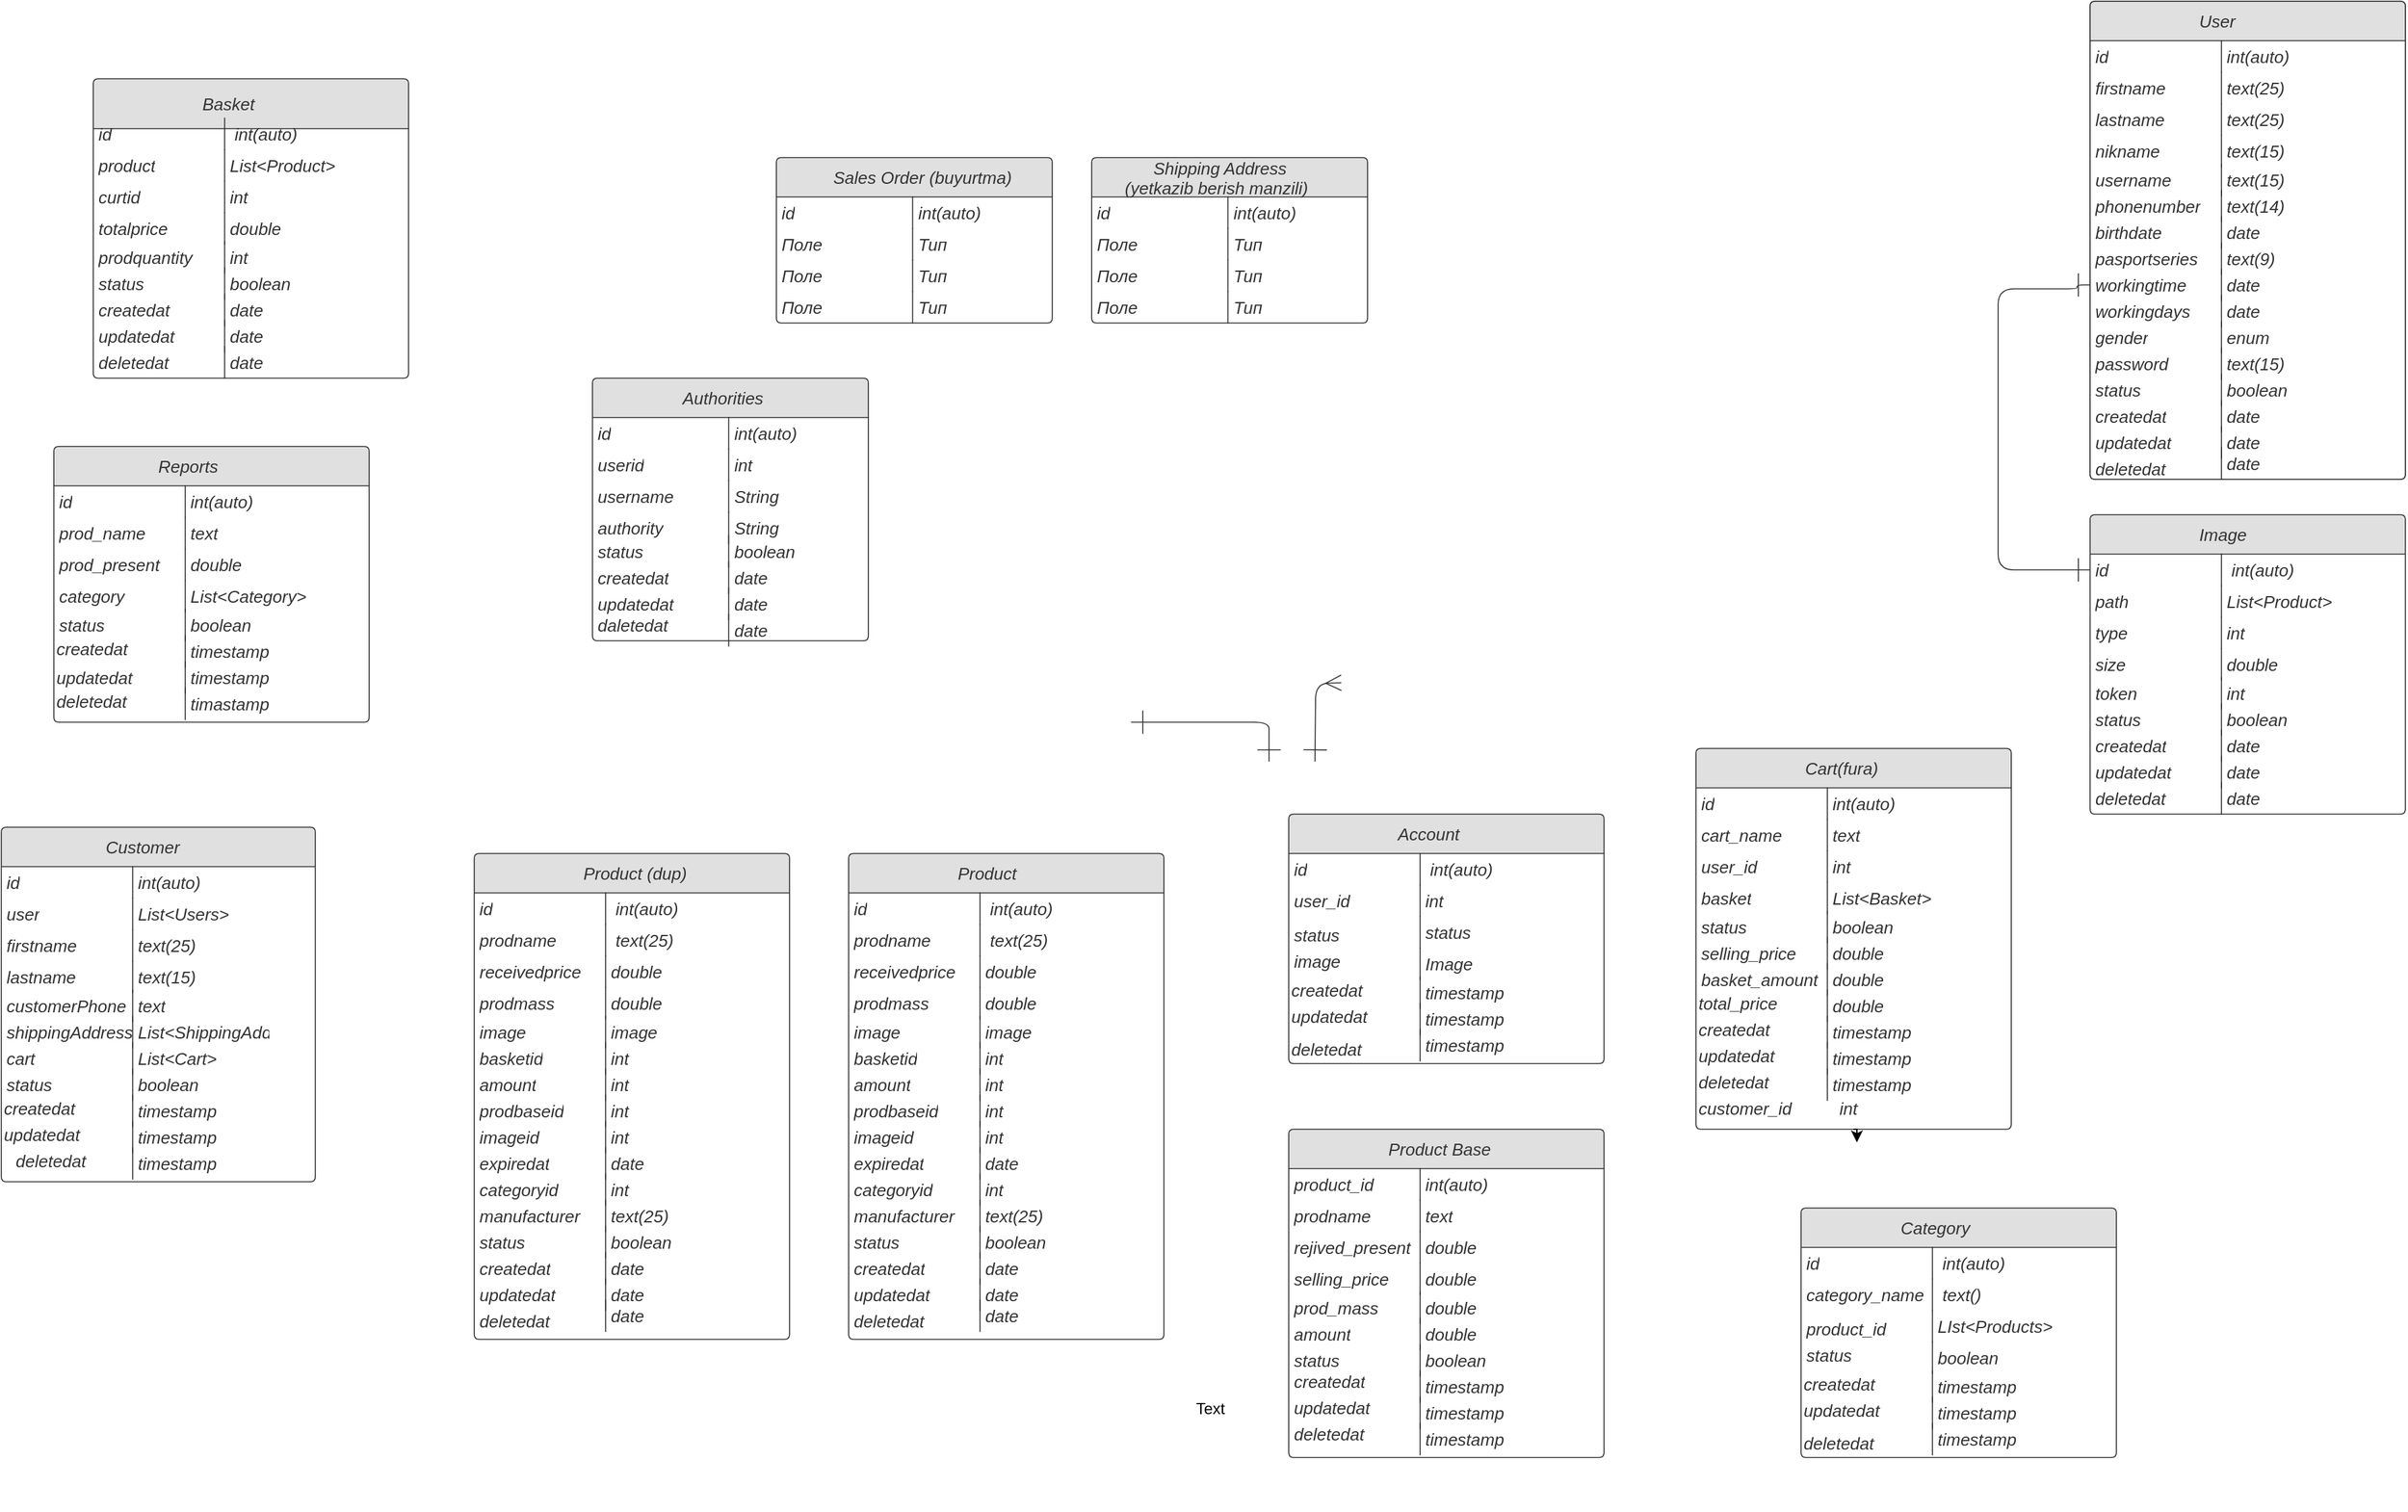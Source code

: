 <mxfile version="21.5.0" type="github">
  <diagram id="gFWhEDrw_gqvURaTcCVO" name="Страница 1">
    <mxGraphModel dx="3145" dy="984" grid="1" gridSize="10" guides="1" tooltips="1" connect="1" arrows="1" fold="1" page="0" pageScale="1" pageWidth="827" pageHeight="1169" background="none" math="0" shadow="0">
      <root>
        <mxCell id="0" />
        <mxCell id="1" parent="0" />
        <mxCell id="_ZXWBAPsV1fqIIyWsX64-17" value="&amp;nbsp; &amp;nbsp; &amp;nbsp; &amp;nbsp; &amp;nbsp; &amp;nbsp; &amp;nbsp;Shipping Address&lt;br&gt;&amp;nbsp; &amp;nbsp; &amp;nbsp; &amp;nbsp;(yetkazib berish manzili)" style="html=1;overflow=block;blockSpacing=1;swimlane;resizeParent=1;resizeParentMax=0;resizeLast=0;collapsible=0;marginBottom=0;swimlaneFillColor=#ffffff;startSize=30;whiteSpace=wrap;fontSize=13;fontColor=#333333;fontStyle=2;align=left;fillColor=#e0e0e0;spacing=0;strokeColor=#333333;strokeOpacity=100;fillOpacity=100;rounded=1;absoluteArcSize=1;arcSize=7.5;strokeWidth=0.8;" parent="1" vertex="1">
          <mxGeometry x="270" y="200" width="210" height="126" as="geometry" />
        </mxCell>
        <mxCell id="_ZXWBAPsV1fqIIyWsX64-18" value="id" style="strokeColor=none;part=1;resizeHeight=0;align=left;verticalAlign=top;spacingLeft=4;spacingRight=4;overflow=hidden;rotatable=0;points=[[0,0.5],[1,0.5]];portConstraint=eastwest;swimlaneFillColor=#ffffff;whiteSpace=wrap;fontSize=13;fontColor=#333333;fontStyle=2;fillColor=none;strokeOpacity=100;fillOpacity=100;spacing=0;rounded=1;absoluteArcSize=1;arcSize=7.5;strokeWidth=0.8;" parent="_ZXWBAPsV1fqIIyWsX64-17" vertex="1">
          <mxGeometry y="30" width="103.71" height="24" as="geometry" />
        </mxCell>
        <mxCell id="_ZXWBAPsV1fqIIyWsX64-19" value="int(auto)" style="shape=partialRectangle;top=0;right=0;bottom=0;part=1;resizeHeight=0;align=left;verticalAlign=top;spacingLeft=4;spacingRight=4;overflow=hidden;rotatable=0;points=[[0,0.5],[1,0.5]];portConstraint=eastwest;swimlaneFillColor=#ffffff;whiteSpace=wrap;fontSize=13;fontColor=#333333;fontStyle=2;fillColor=none;strokeOpacity=100;fillOpacity=100;spacing=0;strokeColor=#333333;rounded=1;absoluteArcSize=1;arcSize=7.5;strokeWidth=0.8;" parent="_ZXWBAPsV1fqIIyWsX64-17" vertex="1">
          <mxGeometry x="103.71" y="30" width="106.29" height="24" as="geometry" />
        </mxCell>
        <mxCell id="_ZXWBAPsV1fqIIyWsX64-20" value="Поле" style="strokeColor=none;part=1;resizeHeight=0;align=left;verticalAlign=top;spacingLeft=4;spacingRight=4;overflow=hidden;rotatable=0;points=[[0,0.5],[1,0.5]];portConstraint=eastwest;swimlaneFillColor=#ffffff;whiteSpace=wrap;fontSize=13;fontColor=#333333;fontStyle=2;fillColor=none;strokeOpacity=100;fillOpacity=100;spacing=0;rounded=1;absoluteArcSize=1;arcSize=7.5;strokeWidth=0.8;" parent="_ZXWBAPsV1fqIIyWsX64-17" vertex="1">
          <mxGeometry y="54" width="103.71" height="24" as="geometry" />
        </mxCell>
        <mxCell id="_ZXWBAPsV1fqIIyWsX64-21" value="Тип" style="shape=partialRectangle;top=0;right=0;bottom=0;part=1;resizeHeight=0;align=left;verticalAlign=top;spacingLeft=4;spacingRight=4;overflow=hidden;rotatable=0;points=[[0,0.5],[1,0.5]];portConstraint=eastwest;swimlaneFillColor=#ffffff;whiteSpace=wrap;fontSize=13;fontColor=#333333;fontStyle=2;fillColor=none;strokeOpacity=100;fillOpacity=100;spacing=0;strokeColor=#333333;rounded=1;absoluteArcSize=1;arcSize=7.5;strokeWidth=0.8;" parent="_ZXWBAPsV1fqIIyWsX64-17" vertex="1">
          <mxGeometry x="103.71" y="54" width="106.29" height="24" as="geometry" />
        </mxCell>
        <mxCell id="_ZXWBAPsV1fqIIyWsX64-22" value="Поле" style="strokeColor=none;part=1;resizeHeight=0;align=left;verticalAlign=top;spacingLeft=4;spacingRight=4;overflow=hidden;rotatable=0;points=[[0,0.5],[1,0.5]];portConstraint=eastwest;swimlaneFillColor=#ffffff;whiteSpace=wrap;fontSize=13;fontColor=#333333;fontStyle=2;fillColor=none;strokeOpacity=100;fillOpacity=100;spacing=0;rounded=1;absoluteArcSize=1;arcSize=7.5;strokeWidth=0.8;" parent="_ZXWBAPsV1fqIIyWsX64-17" vertex="1">
          <mxGeometry y="78" width="103.71" height="24" as="geometry" />
        </mxCell>
        <mxCell id="_ZXWBAPsV1fqIIyWsX64-23" value="Тип" style="shape=partialRectangle;top=0;right=0;bottom=0;part=1;resizeHeight=0;align=left;verticalAlign=top;spacingLeft=4;spacingRight=4;overflow=hidden;rotatable=0;points=[[0,0.5],[1,0.5]];portConstraint=eastwest;swimlaneFillColor=#ffffff;whiteSpace=wrap;fontSize=13;fontColor=#333333;fontStyle=2;fillColor=none;strokeOpacity=100;fillOpacity=100;spacing=0;strokeColor=#333333;rounded=1;absoluteArcSize=1;arcSize=7.5;strokeWidth=0.8;" parent="_ZXWBAPsV1fqIIyWsX64-17" vertex="1">
          <mxGeometry x="103.71" y="78" width="106.29" height="24" as="geometry" />
        </mxCell>
        <mxCell id="_ZXWBAPsV1fqIIyWsX64-24" value="Поле" style="strokeColor=none;part=1;resizeHeight=0;align=left;verticalAlign=top;spacingLeft=4;spacingRight=4;overflow=hidden;rotatable=0;points=[[0,0.5],[1,0.5]];portConstraint=eastwest;swimlaneFillColor=#ffffff;whiteSpace=wrap;fontSize=13;fontColor=#333333;fontStyle=2;fillColor=none;strokeOpacity=100;fillOpacity=100;spacing=0;rounded=1;absoluteArcSize=1;arcSize=7.5;strokeWidth=0.8;" parent="_ZXWBAPsV1fqIIyWsX64-17" vertex="1">
          <mxGeometry y="102" width="103.71" height="24" as="geometry" />
        </mxCell>
        <mxCell id="_ZXWBAPsV1fqIIyWsX64-25" value="Тип" style="shape=partialRectangle;top=0;right=0;bottom=0;part=1;resizeHeight=0;align=left;verticalAlign=top;spacingLeft=4;spacingRight=4;overflow=hidden;rotatable=0;points=[[0,0.5],[1,0.5]];portConstraint=eastwest;swimlaneFillColor=#ffffff;whiteSpace=wrap;fontSize=13;fontColor=#333333;fontStyle=2;fillColor=none;strokeOpacity=100;fillOpacity=100;spacing=0;strokeColor=#333333;rounded=1;absoluteArcSize=1;arcSize=7.5;strokeWidth=0.8;" parent="_ZXWBAPsV1fqIIyWsX64-17" vertex="1">
          <mxGeometry x="103.71" y="102" width="106.29" height="24" as="geometry" />
        </mxCell>
        <mxCell id="_ZXWBAPsV1fqIIyWsX64-167" style="edgeStyle=none;curved=1;rounded=0;orthogonalLoop=1;jettySize=auto;html=1;exitX=0;exitY=0.5;exitDx=0;exitDy=0;fontSize=12;startSize=8;endSize=8;" parent="1" source="_ZXWBAPsV1fqIIyWsX64-39" target="_ZXWBAPsV1fqIIyWsX64-41" edge="1">
          <mxGeometry relative="1" as="geometry">
            <Array as="points">
              <mxPoint x="1130" y="232" />
            </Array>
          </mxGeometry>
        </mxCell>
        <mxCell id="_ZXWBAPsV1fqIIyWsX64-35" value="&amp;nbsp; &amp;nbsp; &amp;nbsp; &amp;nbsp; &amp;nbsp; &amp;nbsp; &amp;nbsp; &amp;nbsp; &amp;nbsp; &amp;nbsp; &amp;nbsp; &amp;nbsp;User" style="html=1;overflow=block;blockSpacing=1;swimlane;resizeParent=1;resizeParentMax=0;resizeLast=0;collapsible=0;marginBottom=0;swimlaneFillColor=#ffffff;startSize=30;whiteSpace=wrap;fontSize=13;fontColor=#333333;fontStyle=2;align=left;fillColor=#e0e0e0;spacing=0;strokeColor=#333333;strokeOpacity=100;fillOpacity=100;rounded=1;absoluteArcSize=1;arcSize=7.5;strokeWidth=0.8;" parent="1" vertex="1">
          <mxGeometry x="1030" y="81" width="240" height="364" as="geometry" />
        </mxCell>
        <mxCell id="_ZXWBAPsV1fqIIyWsX64-36" value="id" style="strokeColor=none;part=1;resizeHeight=0;align=left;verticalAlign=top;spacingLeft=4;spacingRight=4;overflow=hidden;rotatable=0;points=[[0,0.5],[1,0.5]];portConstraint=eastwest;swimlaneFillColor=#ffffff;whiteSpace=wrap;fontSize=13;fontColor=#333333;fontStyle=2;fillColor=none;strokeOpacity=100;fillOpacity=100;spacing=0;rounded=1;absoluteArcSize=1;arcSize=7.5;strokeWidth=0.8;" parent="_ZXWBAPsV1fqIIyWsX64-35" vertex="1">
          <mxGeometry y="30" width="103.71" height="24" as="geometry" />
        </mxCell>
        <mxCell id="_ZXWBAPsV1fqIIyWsX64-37" value=" int(auto)" style="shape=partialRectangle;top=0;right=0;bottom=0;part=1;resizeHeight=0;align=left;verticalAlign=top;spacingLeft=4;spacingRight=4;overflow=hidden;rotatable=0;points=[[0,0.5],[1,0.5]];portConstraint=eastwest;swimlaneFillColor=#ffffff;whiteSpace=wrap;fontSize=13;fontColor=#333333;fontStyle=2;fillColor=none;strokeOpacity=100;fillOpacity=100;spacing=0;strokeColor=#333333;rounded=1;absoluteArcSize=1;arcSize=7.5;strokeWidth=0.8;" parent="_ZXWBAPsV1fqIIyWsX64-35" vertex="1">
          <mxGeometry x="100" y="30" width="110" height="24" as="geometry" />
        </mxCell>
        <mxCell id="_ZXWBAPsV1fqIIyWsX64-38" value="firstname" style="strokeColor=none;part=1;resizeHeight=0;align=left;verticalAlign=top;spacingLeft=4;spacingRight=4;overflow=hidden;rotatable=0;points=[[0,0.5],[1,0.5]];portConstraint=eastwest;swimlaneFillColor=#ffffff;whiteSpace=wrap;fontSize=13;fontColor=#333333;fontStyle=2;fillColor=none;strokeOpacity=100;fillOpacity=100;spacing=0;rounded=1;absoluteArcSize=1;arcSize=7.5;strokeWidth=0.8;" parent="_ZXWBAPsV1fqIIyWsX64-35" vertex="1">
          <mxGeometry y="54" width="103.71" height="24" as="geometry" />
        </mxCell>
        <mxCell id="_ZXWBAPsV1fqIIyWsX64-39" value=" text(25)" style="shape=partialRectangle;top=0;right=0;bottom=0;part=1;resizeHeight=0;align=left;verticalAlign=top;spacingLeft=4;spacingRight=4;overflow=hidden;rotatable=0;points=[[0,0.5],[1,0.5]];portConstraint=eastwest;swimlaneFillColor=#ffffff;whiteSpace=wrap;fontSize=13;fontColor=#333333;fontStyle=2;fillColor=none;strokeOpacity=100;fillOpacity=100;spacing=0;strokeColor=#333333;rounded=1;absoluteArcSize=1;arcSize=7.5;strokeWidth=0.8;" parent="_ZXWBAPsV1fqIIyWsX64-35" vertex="1">
          <mxGeometry x="100" y="54" width="110" height="24" as="geometry" />
        </mxCell>
        <mxCell id="_ZXWBAPsV1fqIIyWsX64-40" value="lastname" style="strokeColor=none;part=1;resizeHeight=0;align=left;verticalAlign=top;spacingLeft=4;spacingRight=4;overflow=hidden;rotatable=0;points=[[0,0.5],[1,0.5]];portConstraint=eastwest;swimlaneFillColor=#ffffff;whiteSpace=wrap;fontSize=13;fontColor=#333333;fontStyle=2;fillColor=none;strokeOpacity=100;fillOpacity=100;spacing=0;rounded=1;absoluteArcSize=1;arcSize=7.5;strokeWidth=0.8;" parent="_ZXWBAPsV1fqIIyWsX64-35" vertex="1">
          <mxGeometry y="78" width="103.71" height="24" as="geometry" />
        </mxCell>
        <mxCell id="_ZXWBAPsV1fqIIyWsX64-41" value=" text(25)" style="shape=partialRectangle;top=0;right=0;bottom=0;part=1;resizeHeight=0;align=left;verticalAlign=top;spacingLeft=4;spacingRight=4;overflow=hidden;rotatable=0;points=[[0,0.5],[1,0.5]];portConstraint=eastwest;swimlaneFillColor=#ffffff;whiteSpace=wrap;fontSize=13;fontColor=#333333;fontStyle=2;fillColor=none;strokeOpacity=100;fillOpacity=100;spacing=0;strokeColor=#333333;rounded=1;absoluteArcSize=1;arcSize=7.5;strokeWidth=0.8;" parent="_ZXWBAPsV1fqIIyWsX64-35" vertex="1">
          <mxGeometry x="100" y="78" width="110" height="24" as="geometry" />
        </mxCell>
        <mxCell id="_ZXWBAPsV1fqIIyWsX64-42" value="nikname" style="strokeColor=none;part=1;resizeHeight=0;align=left;verticalAlign=top;spacingLeft=4;spacingRight=4;overflow=hidden;rotatable=0;points=[[0,0.5],[1,0.5]];portConstraint=eastwest;swimlaneFillColor=#ffffff;whiteSpace=wrap;fontSize=13;fontColor=#333333;fontStyle=2;fillColor=none;strokeOpacity=100;fillOpacity=100;spacing=0;rounded=1;absoluteArcSize=1;arcSize=7.5;strokeWidth=0.8;" parent="_ZXWBAPsV1fqIIyWsX64-35" vertex="1">
          <mxGeometry y="102" width="103.71" height="24" as="geometry" />
        </mxCell>
        <mxCell id="_ZXWBAPsV1fqIIyWsX64-43" value=" text(15)" style="shape=partialRectangle;top=0;right=0;bottom=0;part=1;resizeHeight=0;align=left;verticalAlign=top;spacingLeft=4;spacingRight=4;overflow=hidden;rotatable=0;points=[[0,0.5],[1,0.5]];portConstraint=eastwest;swimlaneFillColor=#ffffff;whiteSpace=wrap;fontSize=13;fontColor=#333333;fontStyle=2;fillColor=none;strokeOpacity=100;fillOpacity=100;spacing=0;strokeColor=#333333;rounded=1;absoluteArcSize=1;arcSize=7.5;strokeWidth=0.8;" parent="_ZXWBAPsV1fqIIyWsX64-35" vertex="1">
          <mxGeometry x="100" y="102" width="110" height="24" as="geometry" />
        </mxCell>
        <mxCell id="_ZXWBAPsV1fqIIyWsX64-163" value="username" style="strokeColor=none;part=1;resizeHeight=0;align=left;verticalAlign=top;spacingLeft=4;spacingRight=4;overflow=hidden;rotatable=0;points=[[0,0.5],[1,0.5]];portConstraint=eastwest;swimlaneFillColor=#ffffff;whiteSpace=wrap;fontSize=13;fontColor=#333333;fontStyle=2;fillColor=none;strokeOpacity=100;fillOpacity=100;spacing=0;rounded=1;absoluteArcSize=1;arcSize=7.5;strokeWidth=0.8;" parent="_ZXWBAPsV1fqIIyWsX64-35" vertex="1">
          <mxGeometry y="124" width="103.71" height="24" as="geometry" />
        </mxCell>
        <mxCell id="_ZXWBAPsV1fqIIyWsX64-164" value="phonenumber" style="strokeColor=none;part=1;resizeHeight=0;align=left;verticalAlign=top;spacingLeft=4;spacingRight=4;overflow=hidden;rotatable=0;points=[[0,0.5],[1,0.5]];portConstraint=eastwest;swimlaneFillColor=#ffffff;whiteSpace=wrap;fontSize=13;fontColor=#333333;fontStyle=2;fillColor=none;strokeOpacity=100;fillOpacity=100;spacing=0;rounded=1;absoluteArcSize=1;arcSize=7.5;strokeWidth=0.8;" parent="_ZXWBAPsV1fqIIyWsX64-35" vertex="1">
          <mxGeometry y="144" width="103.71" height="24" as="geometry" />
        </mxCell>
        <mxCell id="_ZXWBAPsV1fqIIyWsX64-165" value="birthdate" style="strokeColor=none;part=1;resizeHeight=0;align=left;verticalAlign=top;spacingLeft=4;spacingRight=4;overflow=hidden;rotatable=0;points=[[0,0.5],[1,0.5]];portConstraint=eastwest;swimlaneFillColor=#ffffff;whiteSpace=wrap;fontSize=13;fontColor=#333333;fontStyle=2;fillColor=none;strokeOpacity=100;fillOpacity=100;spacing=0;rounded=1;absoluteArcSize=1;arcSize=7.5;strokeWidth=0.8;" parent="_ZXWBAPsV1fqIIyWsX64-35" vertex="1">
          <mxGeometry y="164" width="103.71" height="24" as="geometry" />
        </mxCell>
        <mxCell id="_ZXWBAPsV1fqIIyWsX64-166" value=" text(15)" style="shape=partialRectangle;top=0;right=0;bottom=0;part=1;resizeHeight=0;align=left;verticalAlign=top;spacingLeft=4;spacingRight=4;overflow=hidden;rotatable=0;points=[[0,0.5],[1,0.5]];portConstraint=eastwest;swimlaneFillColor=#ffffff;whiteSpace=wrap;fontSize=13;fontColor=#333333;fontStyle=2;fillColor=none;strokeOpacity=100;fillOpacity=100;spacing=0;strokeColor=#333333;rounded=1;absoluteArcSize=1;arcSize=7.5;strokeWidth=0.8;" parent="_ZXWBAPsV1fqIIyWsX64-35" vertex="1">
          <mxGeometry x="100.0" y="124" width="106.29" height="24" as="geometry" />
        </mxCell>
        <mxCell id="_ZXWBAPsV1fqIIyWsX64-169" value="text(14)" style="shape=partialRectangle;top=0;right=0;bottom=0;part=1;resizeHeight=0;align=left;verticalAlign=top;spacingLeft=4;spacingRight=4;overflow=hidden;rotatable=0;points=[[0,0.5],[1,0.5]];portConstraint=eastwest;swimlaneFillColor=#ffffff;whiteSpace=wrap;fontSize=13;fontColor=#333333;fontStyle=2;fillColor=none;strokeOpacity=100;fillOpacity=100;spacing=0;strokeColor=#333333;rounded=1;absoluteArcSize=1;arcSize=7.5;strokeWidth=0.8;" parent="_ZXWBAPsV1fqIIyWsX64-35" vertex="1">
          <mxGeometry x="100.0" y="144" width="106.29" height="24" as="geometry" />
        </mxCell>
        <mxCell id="_ZXWBAPsV1fqIIyWsX64-170" value="date" style="shape=partialRectangle;top=0;right=0;bottom=0;part=1;resizeHeight=0;align=left;verticalAlign=top;spacingLeft=4;spacingRight=4;overflow=hidden;rotatable=0;points=[[0,0.5],[1,0.5]];portConstraint=eastwest;swimlaneFillColor=#ffffff;whiteSpace=wrap;fontSize=13;fontColor=#333333;fontStyle=2;fillColor=none;strokeOpacity=100;fillOpacity=100;spacing=0;strokeColor=#333333;rounded=1;absoluteArcSize=1;arcSize=7.5;strokeWidth=0.8;" parent="_ZXWBAPsV1fqIIyWsX64-35" vertex="1">
          <mxGeometry x="100.0" y="164" width="106.29" height="24" as="geometry" />
        </mxCell>
        <mxCell id="_ZXWBAPsV1fqIIyWsX64-171" value="text(9)" style="shape=partialRectangle;top=0;right=0;bottom=0;part=1;resizeHeight=0;align=left;verticalAlign=top;spacingLeft=4;spacingRight=4;overflow=hidden;rotatable=0;points=[[0,0.5],[1,0.5]];portConstraint=eastwest;swimlaneFillColor=#ffffff;whiteSpace=wrap;fontSize=13;fontColor=#333333;fontStyle=2;fillColor=none;strokeOpacity=100;fillOpacity=100;spacing=0;strokeColor=#333333;rounded=1;absoluteArcSize=1;arcSize=7.5;strokeWidth=0.8;" parent="_ZXWBAPsV1fqIIyWsX64-35" vertex="1">
          <mxGeometry x="100.0" y="184" width="106.29" height="24" as="geometry" />
        </mxCell>
        <mxCell id="_ZXWBAPsV1fqIIyWsX64-172" value="date" style="shape=partialRectangle;top=0;right=0;bottom=0;part=1;resizeHeight=0;align=left;verticalAlign=top;spacingLeft=4;spacingRight=4;overflow=hidden;rotatable=0;points=[[0,0.5],[1,0.5]];portConstraint=eastwest;swimlaneFillColor=#ffffff;whiteSpace=wrap;fontSize=13;fontColor=#333333;fontStyle=2;fillColor=none;strokeOpacity=100;fillOpacity=100;spacing=0;strokeColor=#333333;rounded=1;absoluteArcSize=1;arcSize=7.5;strokeWidth=0.8;" parent="_ZXWBAPsV1fqIIyWsX64-35" vertex="1">
          <mxGeometry x="100.0" y="204" width="106.29" height="24" as="geometry" />
        </mxCell>
        <mxCell id="_ZXWBAPsV1fqIIyWsX64-173" value="date" style="shape=partialRectangle;top=0;right=0;bottom=0;part=1;resizeHeight=0;align=left;verticalAlign=top;spacingLeft=4;spacingRight=4;overflow=hidden;rotatable=0;points=[[0,0.5],[1,0.5]];portConstraint=eastwest;swimlaneFillColor=#ffffff;whiteSpace=wrap;fontSize=13;fontColor=#333333;fontStyle=2;fillColor=none;strokeOpacity=100;fillOpacity=100;spacing=0;strokeColor=#333333;rounded=1;absoluteArcSize=1;arcSize=7.5;strokeWidth=0.8;" parent="_ZXWBAPsV1fqIIyWsX64-35" vertex="1">
          <mxGeometry x="100.0" y="224" width="106.29" height="24" as="geometry" />
        </mxCell>
        <mxCell id="_ZXWBAPsV1fqIIyWsX64-174" value="enum" style="shape=partialRectangle;top=0;right=0;bottom=0;part=1;resizeHeight=0;align=left;verticalAlign=top;spacingLeft=4;spacingRight=4;overflow=hidden;rotatable=0;points=[[0,0.5],[1,0.5]];portConstraint=eastwest;swimlaneFillColor=#ffffff;whiteSpace=wrap;fontSize=13;fontColor=#333333;fontStyle=2;fillColor=none;strokeOpacity=100;fillOpacity=100;spacing=0;strokeColor=#333333;rounded=1;absoluteArcSize=1;arcSize=7.5;strokeWidth=0.8;" parent="_ZXWBAPsV1fqIIyWsX64-35" vertex="1">
          <mxGeometry x="100.0" y="244" width="106.29" height="24" as="geometry" />
        </mxCell>
        <mxCell id="_ZXWBAPsV1fqIIyWsX64-175" value="text(15)" style="shape=partialRectangle;top=0;right=0;bottom=0;part=1;resizeHeight=0;align=left;verticalAlign=top;spacingLeft=4;spacingRight=4;overflow=hidden;rotatable=0;points=[[0,0.5],[1,0.5]];portConstraint=eastwest;swimlaneFillColor=#ffffff;whiteSpace=wrap;fontSize=13;fontColor=#333333;fontStyle=2;fillColor=none;strokeOpacity=100;fillOpacity=100;spacing=0;strokeColor=#333333;rounded=1;absoluteArcSize=1;arcSize=7.5;strokeWidth=0.8;" parent="_ZXWBAPsV1fqIIyWsX64-35" vertex="1">
          <mxGeometry x="100.0" y="264" width="106.29" height="24" as="geometry" />
        </mxCell>
        <mxCell id="_ZXWBAPsV1fqIIyWsX64-176" value="boolean" style="shape=partialRectangle;top=0;right=0;bottom=0;part=1;resizeHeight=0;align=left;verticalAlign=top;spacingLeft=4;spacingRight=4;overflow=hidden;rotatable=0;points=[[0,0.5],[1,0.5]];portConstraint=eastwest;swimlaneFillColor=#ffffff;whiteSpace=wrap;fontSize=13;fontColor=#333333;fontStyle=2;fillColor=none;strokeOpacity=100;fillOpacity=100;spacing=0;strokeColor=#333333;rounded=1;absoluteArcSize=1;arcSize=7.5;strokeWidth=0.8;" parent="_ZXWBAPsV1fqIIyWsX64-35" vertex="1">
          <mxGeometry x="100.0" y="284" width="106.29" height="24" as="geometry" />
        </mxCell>
        <mxCell id="_ZXWBAPsV1fqIIyWsX64-180" value="date" style="shape=partialRectangle;top=0;right=0;bottom=0;part=1;resizeHeight=0;align=left;verticalAlign=top;spacingLeft=4;spacingRight=4;overflow=hidden;rotatable=0;points=[[0,0.5],[1,0.5]];portConstraint=eastwest;swimlaneFillColor=#ffffff;whiteSpace=wrap;fontSize=13;fontColor=#333333;fontStyle=2;fillColor=none;strokeOpacity=100;fillOpacity=100;spacing=0;strokeColor=#333333;rounded=1;absoluteArcSize=1;arcSize=7.5;strokeWidth=0.8;" parent="_ZXWBAPsV1fqIIyWsX64-35" vertex="1">
          <mxGeometry x="100.0" y="304" width="106.29" height="24" as="geometry" />
        </mxCell>
        <mxCell id="_ZXWBAPsV1fqIIyWsX64-181" value="date" style="shape=partialRectangle;top=0;right=0;bottom=0;part=1;resizeHeight=0;align=left;verticalAlign=top;spacingLeft=4;spacingRight=4;overflow=hidden;rotatable=0;points=[[0,0.5],[1,0.5]];portConstraint=eastwest;swimlaneFillColor=#ffffff;whiteSpace=wrap;fontSize=13;fontColor=#333333;fontStyle=2;fillColor=none;strokeOpacity=100;fillOpacity=100;spacing=0;strokeColor=#333333;rounded=1;absoluteArcSize=1;arcSize=7.5;strokeWidth=0.8;" parent="_ZXWBAPsV1fqIIyWsX64-35" vertex="1">
          <mxGeometry x="100.0" y="324" width="106.29" height="24" as="geometry" />
        </mxCell>
        <mxCell id="_ZXWBAPsV1fqIIyWsX64-191" value="pasportseries&#xa;" style="strokeColor=none;part=1;resizeHeight=0;align=left;verticalAlign=top;spacingLeft=4;spacingRight=4;overflow=hidden;rotatable=0;points=[[0,0.5],[1,0.5]];portConstraint=eastwest;swimlaneFillColor=#ffffff;whiteSpace=wrap;fontSize=13;fontColor=#333333;fontStyle=2;fillColor=none;strokeOpacity=100;fillOpacity=100;spacing=0;rounded=1;absoluteArcSize=1;arcSize=7.5;strokeWidth=0.8;" parent="_ZXWBAPsV1fqIIyWsX64-35" vertex="1">
          <mxGeometry y="184" width="103.71" height="24" as="geometry" />
        </mxCell>
        <mxCell id="_ZXWBAPsV1fqIIyWsX64-192" value="workingtime" style="strokeColor=none;part=1;resizeHeight=0;align=left;verticalAlign=top;spacingLeft=4;spacingRight=4;overflow=hidden;rotatable=0;points=[[0,0.5],[1,0.5]];portConstraint=eastwest;swimlaneFillColor=#ffffff;whiteSpace=wrap;fontSize=13;fontColor=#333333;fontStyle=2;fillColor=none;strokeOpacity=100;fillOpacity=100;spacing=0;rounded=1;absoluteArcSize=1;arcSize=7.5;strokeWidth=0.8;" parent="_ZXWBAPsV1fqIIyWsX64-35" vertex="1">
          <mxGeometry y="204" width="103.71" height="24" as="geometry" />
        </mxCell>
        <mxCell id="_ZXWBAPsV1fqIIyWsX64-193" value="workingdays" style="strokeColor=none;part=1;resizeHeight=0;align=left;verticalAlign=top;spacingLeft=4;spacingRight=4;overflow=hidden;rotatable=0;points=[[0,0.5],[1,0.5]];portConstraint=eastwest;swimlaneFillColor=#ffffff;whiteSpace=wrap;fontSize=13;fontColor=#333333;fontStyle=2;fillColor=none;strokeOpacity=100;fillOpacity=100;spacing=0;rounded=1;absoluteArcSize=1;arcSize=7.5;strokeWidth=0.8;" parent="_ZXWBAPsV1fqIIyWsX64-35" vertex="1">
          <mxGeometry y="224" width="103.71" height="24" as="geometry" />
        </mxCell>
        <mxCell id="_ZXWBAPsV1fqIIyWsX64-194" value="gender" style="strokeColor=none;part=1;resizeHeight=0;align=left;verticalAlign=top;spacingLeft=4;spacingRight=4;overflow=hidden;rotatable=0;points=[[0,0.5],[1,0.5]];portConstraint=eastwest;swimlaneFillColor=#ffffff;whiteSpace=wrap;fontSize=13;fontColor=#333333;fontStyle=2;fillColor=none;strokeOpacity=100;fillOpacity=100;spacing=0;rounded=1;absoluteArcSize=1;arcSize=7.5;strokeWidth=0.8;" parent="_ZXWBAPsV1fqIIyWsX64-35" vertex="1">
          <mxGeometry y="244" width="103.71" height="24" as="geometry" />
        </mxCell>
        <mxCell id="_ZXWBAPsV1fqIIyWsX64-195" value="password" style="strokeColor=none;part=1;resizeHeight=0;align=left;verticalAlign=top;spacingLeft=4;spacingRight=4;overflow=hidden;rotatable=0;points=[[0,0.5],[1,0.5]];portConstraint=eastwest;swimlaneFillColor=#ffffff;whiteSpace=wrap;fontSize=13;fontColor=#333333;fontStyle=2;fillColor=none;strokeOpacity=100;fillOpacity=100;spacing=0;rounded=1;absoluteArcSize=1;arcSize=7.5;strokeWidth=0.8;" parent="_ZXWBAPsV1fqIIyWsX64-35" vertex="1">
          <mxGeometry y="264" width="103.71" height="24" as="geometry" />
        </mxCell>
        <mxCell id="_ZXWBAPsV1fqIIyWsX64-196" value="status" style="strokeColor=none;part=1;resizeHeight=0;align=left;verticalAlign=top;spacingLeft=4;spacingRight=4;overflow=hidden;rotatable=0;points=[[0,0.5],[1,0.5]];portConstraint=eastwest;swimlaneFillColor=#ffffff;whiteSpace=wrap;fontSize=13;fontColor=#333333;fontStyle=2;fillColor=none;strokeOpacity=100;fillOpacity=100;spacing=0;rounded=1;absoluteArcSize=1;arcSize=7.5;strokeWidth=0.8;" parent="_ZXWBAPsV1fqIIyWsX64-35" vertex="1">
          <mxGeometry y="284" width="103.71" height="24" as="geometry" />
        </mxCell>
        <mxCell id="_ZXWBAPsV1fqIIyWsX64-197" value="createdat" style="strokeColor=none;part=1;resizeHeight=0;align=left;verticalAlign=top;spacingLeft=4;spacingRight=4;overflow=hidden;rotatable=0;points=[[0,0.5],[1,0.5]];portConstraint=eastwest;swimlaneFillColor=#ffffff;whiteSpace=wrap;fontSize=13;fontColor=#333333;fontStyle=2;fillColor=none;strokeOpacity=100;fillOpacity=100;spacing=0;rounded=1;absoluteArcSize=1;arcSize=7.5;strokeWidth=0.8;" parent="_ZXWBAPsV1fqIIyWsX64-35" vertex="1">
          <mxGeometry y="304" width="103.71" height="24" as="geometry" />
        </mxCell>
        <mxCell id="_ZXWBAPsV1fqIIyWsX64-198" value="updatedat" style="strokeColor=none;part=1;resizeHeight=0;align=left;verticalAlign=top;spacingLeft=4;spacingRight=4;overflow=hidden;rotatable=0;points=[[0,0.5],[1,0.5]];portConstraint=eastwest;swimlaneFillColor=#ffffff;whiteSpace=wrap;fontSize=13;fontColor=#333333;fontStyle=2;fillColor=none;strokeOpacity=100;fillOpacity=100;spacing=0;rounded=1;absoluteArcSize=1;arcSize=7.5;strokeWidth=0.8;" parent="_ZXWBAPsV1fqIIyWsX64-35" vertex="1">
          <mxGeometry y="324" width="103.71" height="24" as="geometry" />
        </mxCell>
        <mxCell id="9sqTJGyya0eXWNI7HfWM-1" value="deletedat" style="strokeColor=none;part=1;resizeHeight=0;align=left;verticalAlign=top;spacingLeft=4;spacingRight=4;overflow=hidden;rotatable=0;points=[[0,0.5],[1,0.5]];portConstraint=eastwest;swimlaneFillColor=#ffffff;whiteSpace=wrap;fontSize=13;fontColor=#333333;fontStyle=2;fillColor=none;strokeOpacity=100;fillOpacity=100;spacing=0;rounded=1;absoluteArcSize=1;arcSize=7.5;strokeWidth=0.8;" parent="_ZXWBAPsV1fqIIyWsX64-35" vertex="1">
          <mxGeometry y="344" width="103.71" height="24" as="geometry" />
        </mxCell>
        <mxCell id="9sqTJGyya0eXWNI7HfWM-2" value="date" style="shape=partialRectangle;top=0;right=0;bottom=0;part=1;resizeHeight=0;align=left;verticalAlign=top;spacingLeft=4;spacingRight=4;overflow=hidden;rotatable=0;points=[[0,0.5],[1,0.5]];portConstraint=eastwest;swimlaneFillColor=#ffffff;whiteSpace=wrap;fontSize=13;fontColor=#333333;fontStyle=2;fillColor=none;strokeOpacity=100;fillOpacity=100;spacing=0;strokeColor=#333333;rounded=1;absoluteArcSize=1;arcSize=7.5;strokeWidth=0.8;" parent="_ZXWBAPsV1fqIIyWsX64-35" vertex="1">
          <mxGeometry x="100.0" y="340" width="106.29" height="24" as="geometry" />
        </mxCell>
        <mxCell id="_ZXWBAPsV1fqIIyWsX64-71" value="&amp;nbsp; &amp;nbsp; &amp;nbsp; &amp;nbsp; &amp;nbsp; &amp;nbsp; &amp;nbsp; &amp;nbsp; &amp;nbsp; &amp;nbsp;Authorities" style="html=1;overflow=block;blockSpacing=1;swimlane;resizeParent=1;resizeParentMax=0;resizeLast=0;collapsible=0;marginBottom=0;swimlaneFillColor=#ffffff;startSize=30;whiteSpace=wrap;fontSize=13;fontColor=#333333;fontStyle=2;align=left;fillColor=#e0e0e0;spacing=0;strokeColor=#333333;strokeOpacity=100;fillOpacity=100;rounded=1;absoluteArcSize=1;arcSize=7.5;strokeWidth=0.8;" parent="1" vertex="1">
          <mxGeometry x="-110" y="368" width="210" height="200" as="geometry" />
        </mxCell>
        <mxCell id="_ZXWBAPsV1fqIIyWsX64-72" value="id" style="strokeColor=none;part=1;resizeHeight=0;align=left;verticalAlign=top;spacingLeft=4;spacingRight=4;overflow=hidden;rotatable=0;points=[[0,0.5],[1,0.5]];portConstraint=eastwest;swimlaneFillColor=#ffffff;whiteSpace=wrap;fontSize=13;fontColor=#333333;fontStyle=2;fillColor=none;strokeOpacity=100;fillOpacity=100;spacing=0;rounded=1;absoluteArcSize=1;arcSize=7.5;strokeWidth=0.8;" parent="_ZXWBAPsV1fqIIyWsX64-71" vertex="1">
          <mxGeometry y="30" width="103.71" height="24" as="geometry" />
        </mxCell>
        <mxCell id="_ZXWBAPsV1fqIIyWsX64-73" value="int(auto)" style="shape=partialRectangle;top=0;right=0;bottom=0;part=1;resizeHeight=0;align=left;verticalAlign=top;spacingLeft=4;spacingRight=4;overflow=hidden;rotatable=0;points=[[0,0.5],[1,0.5]];portConstraint=eastwest;swimlaneFillColor=#ffffff;whiteSpace=wrap;fontSize=13;fontColor=#333333;fontStyle=2;fillColor=none;strokeOpacity=100;fillOpacity=100;spacing=0;strokeColor=#333333;rounded=1;absoluteArcSize=1;arcSize=7.5;strokeWidth=0.8;" parent="_ZXWBAPsV1fqIIyWsX64-71" vertex="1">
          <mxGeometry x="103.71" y="30" width="106.29" height="24" as="geometry" />
        </mxCell>
        <mxCell id="_ZXWBAPsV1fqIIyWsX64-74" value="userid" style="strokeColor=none;part=1;resizeHeight=0;align=left;verticalAlign=top;spacingLeft=4;spacingRight=4;overflow=hidden;rotatable=0;points=[[0,0.5],[1,0.5]];portConstraint=eastwest;swimlaneFillColor=#ffffff;whiteSpace=wrap;fontSize=13;fontColor=#333333;fontStyle=2;fillColor=none;strokeOpacity=100;fillOpacity=100;spacing=0;rounded=1;absoluteArcSize=1;arcSize=7.5;strokeWidth=0.8;" parent="_ZXWBAPsV1fqIIyWsX64-71" vertex="1">
          <mxGeometry y="54" width="103.71" height="24" as="geometry" />
        </mxCell>
        <mxCell id="_ZXWBAPsV1fqIIyWsX64-75" value="int" style="shape=partialRectangle;top=0;right=0;bottom=0;part=1;resizeHeight=0;align=left;verticalAlign=top;spacingLeft=4;spacingRight=4;overflow=hidden;rotatable=0;points=[[0,0.5],[1,0.5]];portConstraint=eastwest;swimlaneFillColor=#ffffff;whiteSpace=wrap;fontSize=13;fontColor=#333333;fontStyle=2;fillColor=none;strokeOpacity=100;fillOpacity=100;spacing=0;strokeColor=#333333;rounded=1;absoluteArcSize=1;arcSize=7.5;strokeWidth=0.8;" parent="_ZXWBAPsV1fqIIyWsX64-71" vertex="1">
          <mxGeometry x="103.71" y="54" width="106.29" height="24" as="geometry" />
        </mxCell>
        <mxCell id="_ZXWBAPsV1fqIIyWsX64-76" value="username" style="strokeColor=none;part=1;resizeHeight=0;align=left;verticalAlign=top;spacingLeft=4;spacingRight=4;overflow=hidden;rotatable=0;points=[[0,0.5],[1,0.5]];portConstraint=eastwest;swimlaneFillColor=#ffffff;whiteSpace=wrap;fontSize=13;fontColor=#333333;fontStyle=2;fillColor=none;strokeOpacity=100;fillOpacity=100;spacing=0;rounded=1;absoluteArcSize=1;arcSize=7.5;strokeWidth=0.8;" parent="_ZXWBAPsV1fqIIyWsX64-71" vertex="1">
          <mxGeometry y="78" width="103.71" height="24" as="geometry" />
        </mxCell>
        <mxCell id="_ZXWBAPsV1fqIIyWsX64-77" value="String" style="shape=partialRectangle;top=0;right=0;bottom=0;part=1;resizeHeight=0;align=left;verticalAlign=top;spacingLeft=4;spacingRight=4;overflow=hidden;rotatable=0;points=[[0,0.5],[1,0.5]];portConstraint=eastwest;swimlaneFillColor=#ffffff;whiteSpace=wrap;fontSize=13;fontColor=#333333;fontStyle=2;fillColor=none;strokeOpacity=100;fillOpacity=100;spacing=0;strokeColor=#333333;rounded=1;absoluteArcSize=1;arcSize=7.5;strokeWidth=0.8;" parent="_ZXWBAPsV1fqIIyWsX64-71" vertex="1">
          <mxGeometry x="103.71" y="78" width="106.29" height="24" as="geometry" />
        </mxCell>
        <mxCell id="_ZXWBAPsV1fqIIyWsX64-78" value="authority" style="strokeColor=none;part=1;resizeHeight=0;align=left;verticalAlign=top;spacingLeft=4;spacingRight=4;overflow=hidden;rotatable=0;points=[[0,0.5],[1,0.5]];portConstraint=eastwest;swimlaneFillColor=#ffffff;whiteSpace=wrap;fontSize=13;fontColor=#333333;fontStyle=2;fillColor=none;strokeOpacity=100;fillOpacity=100;spacing=0;rounded=1;absoluteArcSize=1;arcSize=7.5;strokeWidth=0.8;" parent="_ZXWBAPsV1fqIIyWsX64-71" vertex="1">
          <mxGeometry y="102" width="103.71" height="24" as="geometry" />
        </mxCell>
        <mxCell id="_ZXWBAPsV1fqIIyWsX64-79" value="String" style="shape=partialRectangle;top=0;right=0;bottom=0;part=1;resizeHeight=0;align=left;verticalAlign=top;spacingLeft=4;spacingRight=4;overflow=hidden;rotatable=0;points=[[0,0.5],[1,0.5]];portConstraint=eastwest;swimlaneFillColor=#ffffff;whiteSpace=wrap;fontSize=13;fontColor=#333333;fontStyle=2;fillColor=none;strokeOpacity=100;fillOpacity=100;spacing=0;strokeColor=#333333;rounded=1;absoluteArcSize=1;arcSize=7.5;strokeWidth=0.8;" parent="_ZXWBAPsV1fqIIyWsX64-71" vertex="1">
          <mxGeometry x="103.71" y="102" width="106.29" height="24" as="geometry" />
        </mxCell>
        <mxCell id="f7r5EtMqHxIiMZae8T68-121" value="boolean" style="shape=partialRectangle;top=0;right=0;bottom=0;part=1;resizeHeight=0;align=left;verticalAlign=top;spacingLeft=4;spacingRight=4;overflow=hidden;rotatable=0;points=[[0,0.5],[1,0.5]];portConstraint=eastwest;swimlaneFillColor=#ffffff;whiteSpace=wrap;fontSize=13;fontColor=#333333;fontStyle=2;fillColor=none;strokeOpacity=100;fillOpacity=100;spacing=0;strokeColor=#333333;rounded=1;absoluteArcSize=1;arcSize=7.5;strokeWidth=0.8;" parent="_ZXWBAPsV1fqIIyWsX64-71" vertex="1">
          <mxGeometry x="103.71" y="120" width="106.29" height="24" as="geometry" />
        </mxCell>
        <mxCell id="f7r5EtMqHxIiMZae8T68-122" value="date" style="shape=partialRectangle;top=0;right=0;bottom=0;part=1;resizeHeight=0;align=left;verticalAlign=top;spacingLeft=4;spacingRight=4;overflow=hidden;rotatable=0;points=[[0,0.5],[1,0.5]];portConstraint=eastwest;swimlaneFillColor=#ffffff;whiteSpace=wrap;fontSize=13;fontColor=#333333;fontStyle=2;fillColor=none;strokeOpacity=100;fillOpacity=100;spacing=0;strokeColor=#333333;rounded=1;absoluteArcSize=1;arcSize=7.5;strokeWidth=0.8;" parent="_ZXWBAPsV1fqIIyWsX64-71" vertex="1">
          <mxGeometry x="103.71" y="140" width="106.29" height="24" as="geometry" />
        </mxCell>
        <mxCell id="f7r5EtMqHxIiMZae8T68-123" value="date" style="shape=partialRectangle;top=0;right=0;bottom=0;part=1;resizeHeight=0;align=left;verticalAlign=top;spacingLeft=4;spacingRight=4;overflow=hidden;rotatable=0;points=[[0,0.5],[1,0.5]];portConstraint=eastwest;swimlaneFillColor=#ffffff;whiteSpace=wrap;fontSize=13;fontColor=#333333;fontStyle=2;fillColor=none;strokeOpacity=100;fillOpacity=100;spacing=0;strokeColor=#333333;rounded=1;absoluteArcSize=1;arcSize=7.5;strokeWidth=0.8;" parent="_ZXWBAPsV1fqIIyWsX64-71" vertex="1">
          <mxGeometry x="103.71" y="160" width="106.29" height="24" as="geometry" />
        </mxCell>
        <mxCell id="f7r5EtMqHxIiMZae8T68-124" value="date " style="shape=partialRectangle;top=0;right=0;bottom=0;part=1;resizeHeight=0;align=left;verticalAlign=top;spacingLeft=4;spacingRight=4;overflow=hidden;rotatable=0;points=[[0,0.5],[1,0.5]];portConstraint=eastwest;swimlaneFillColor=#ffffff;whiteSpace=wrap;fontSize=13;fontColor=#333333;fontStyle=2;fillColor=none;strokeOpacity=100;fillOpacity=100;spacing=0;strokeColor=#333333;rounded=1;absoluteArcSize=1;arcSize=7.5;strokeWidth=0.8;" parent="_ZXWBAPsV1fqIIyWsX64-71" vertex="1">
          <mxGeometry x="103.71" y="180" width="106.29" height="24" as="geometry" />
        </mxCell>
        <mxCell id="f7r5EtMqHxIiMZae8T68-125" value="status" style="strokeColor=none;part=1;resizeHeight=0;align=left;verticalAlign=top;spacingLeft=4;spacingRight=4;overflow=hidden;rotatable=0;points=[[0,0.5],[1,0.5]];portConstraint=eastwest;swimlaneFillColor=#ffffff;whiteSpace=wrap;fontSize=13;fontColor=#333333;fontStyle=2;fillColor=none;strokeOpacity=100;fillOpacity=100;spacing=0;rounded=1;absoluteArcSize=1;arcSize=7.5;strokeWidth=0.8;" parent="_ZXWBAPsV1fqIIyWsX64-71" vertex="1">
          <mxGeometry y="120" width="103.71" height="24" as="geometry" />
        </mxCell>
        <mxCell id="f7r5EtMqHxIiMZae8T68-126" value="createdat" style="strokeColor=none;part=1;resizeHeight=0;align=left;verticalAlign=top;spacingLeft=4;spacingRight=4;overflow=hidden;rotatable=0;points=[[0,0.5],[1,0.5]];portConstraint=eastwest;swimlaneFillColor=#ffffff;whiteSpace=wrap;fontSize=13;fontColor=#333333;fontStyle=2;fillColor=none;strokeOpacity=100;fillOpacity=100;spacing=0;rounded=1;absoluteArcSize=1;arcSize=7.5;strokeWidth=0.8;" parent="_ZXWBAPsV1fqIIyWsX64-71" vertex="1">
          <mxGeometry y="140" width="103.71" height="24" as="geometry" />
        </mxCell>
        <mxCell id="f7r5EtMqHxIiMZae8T68-127" value="updatedat" style="strokeColor=none;part=1;resizeHeight=0;align=left;verticalAlign=top;spacingLeft=4;spacingRight=4;overflow=hidden;rotatable=0;points=[[0,0.5],[1,0.5]];portConstraint=eastwest;swimlaneFillColor=#ffffff;whiteSpace=wrap;fontSize=13;fontColor=#333333;fontStyle=2;fillColor=none;strokeOpacity=100;fillOpacity=100;spacing=0;rounded=1;absoluteArcSize=1;arcSize=7.5;strokeWidth=0.8;" parent="_ZXWBAPsV1fqIIyWsX64-71" vertex="1">
          <mxGeometry y="160" width="103.71" height="24" as="geometry" />
        </mxCell>
        <mxCell id="f7r5EtMqHxIiMZae8T68-128" value="daletedat" style="strokeColor=none;part=1;resizeHeight=0;align=left;verticalAlign=top;spacingLeft=4;spacingRight=4;overflow=hidden;rotatable=0;points=[[0,0.5],[1,0.5]];portConstraint=eastwest;swimlaneFillColor=#ffffff;whiteSpace=wrap;fontSize=13;fontColor=#333333;fontStyle=2;fillColor=none;strokeOpacity=100;fillOpacity=100;spacing=0;rounded=1;absoluteArcSize=1;arcSize=7.5;strokeWidth=0.8;" parent="_ZXWBAPsV1fqIIyWsX64-71" vertex="1">
          <mxGeometry y="176" width="103.71" height="24" as="geometry" />
        </mxCell>
        <mxCell id="_ZXWBAPsV1fqIIyWsX64-80" value="&amp;nbsp; &amp;nbsp; &amp;nbsp; &amp;nbsp; &amp;nbsp; &amp;nbsp;&amp;nbsp;Sales Order (buyurtma)" style="html=1;overflow=block;blockSpacing=1;swimlane;resizeParent=1;resizeParentMax=0;resizeLast=0;collapsible=0;marginBottom=0;swimlaneFillColor=#ffffff;startSize=30;whiteSpace=wrap;fontSize=13;fontColor=#333333;fontStyle=2;align=left;fillColor=#e0e0e0;spacing=0;strokeColor=#333333;strokeOpacity=100;fillOpacity=100;rounded=1;absoluteArcSize=1;arcSize=7.5;strokeWidth=0.8;" parent="1" vertex="1">
          <mxGeometry x="30" y="200" width="210" height="126" as="geometry" />
        </mxCell>
        <mxCell id="_ZXWBAPsV1fqIIyWsX64-81" value="id" style="strokeColor=none;part=1;resizeHeight=0;align=left;verticalAlign=top;spacingLeft=4;spacingRight=4;overflow=hidden;rotatable=0;points=[[0,0.5],[1,0.5]];portConstraint=eastwest;swimlaneFillColor=#ffffff;whiteSpace=wrap;fontSize=13;fontColor=#333333;fontStyle=2;fillColor=none;strokeOpacity=100;fillOpacity=100;spacing=0;rounded=1;absoluteArcSize=1;arcSize=7.5;strokeWidth=0.8;" parent="_ZXWBAPsV1fqIIyWsX64-80" vertex="1">
          <mxGeometry y="30" width="103.71" height="24" as="geometry" />
        </mxCell>
        <mxCell id="_ZXWBAPsV1fqIIyWsX64-82" value="int(auto)" style="shape=partialRectangle;top=0;right=0;bottom=0;part=1;resizeHeight=0;align=left;verticalAlign=top;spacingLeft=4;spacingRight=4;overflow=hidden;rotatable=0;points=[[0,0.5],[1,0.5]];portConstraint=eastwest;swimlaneFillColor=#ffffff;whiteSpace=wrap;fontSize=13;fontColor=#333333;fontStyle=2;fillColor=none;strokeOpacity=100;fillOpacity=100;spacing=0;strokeColor=#333333;rounded=1;absoluteArcSize=1;arcSize=7.5;strokeWidth=0.8;" parent="_ZXWBAPsV1fqIIyWsX64-80" vertex="1">
          <mxGeometry x="103.71" y="30" width="106.29" height="24" as="geometry" />
        </mxCell>
        <mxCell id="_ZXWBAPsV1fqIIyWsX64-83" value="Поле" style="strokeColor=none;part=1;resizeHeight=0;align=left;verticalAlign=top;spacingLeft=4;spacingRight=4;overflow=hidden;rotatable=0;points=[[0,0.5],[1,0.5]];portConstraint=eastwest;swimlaneFillColor=#ffffff;whiteSpace=wrap;fontSize=13;fontColor=#333333;fontStyle=2;fillColor=none;strokeOpacity=100;fillOpacity=100;spacing=0;rounded=1;absoluteArcSize=1;arcSize=7.5;strokeWidth=0.8;" parent="_ZXWBAPsV1fqIIyWsX64-80" vertex="1">
          <mxGeometry y="54" width="103.71" height="24" as="geometry" />
        </mxCell>
        <mxCell id="_ZXWBAPsV1fqIIyWsX64-84" value="Тип" style="shape=partialRectangle;top=0;right=0;bottom=0;part=1;resizeHeight=0;align=left;verticalAlign=top;spacingLeft=4;spacingRight=4;overflow=hidden;rotatable=0;points=[[0,0.5],[1,0.5]];portConstraint=eastwest;swimlaneFillColor=#ffffff;whiteSpace=wrap;fontSize=13;fontColor=#333333;fontStyle=2;fillColor=none;strokeOpacity=100;fillOpacity=100;spacing=0;strokeColor=#333333;rounded=1;absoluteArcSize=1;arcSize=7.5;strokeWidth=0.8;" parent="_ZXWBAPsV1fqIIyWsX64-80" vertex="1">
          <mxGeometry x="103.71" y="54" width="106.29" height="24" as="geometry" />
        </mxCell>
        <mxCell id="_ZXWBAPsV1fqIIyWsX64-85" value="Поле" style="strokeColor=none;part=1;resizeHeight=0;align=left;verticalAlign=top;spacingLeft=4;spacingRight=4;overflow=hidden;rotatable=0;points=[[0,0.5],[1,0.5]];portConstraint=eastwest;swimlaneFillColor=#ffffff;whiteSpace=wrap;fontSize=13;fontColor=#333333;fontStyle=2;fillColor=none;strokeOpacity=100;fillOpacity=100;spacing=0;rounded=1;absoluteArcSize=1;arcSize=7.5;strokeWidth=0.8;" parent="_ZXWBAPsV1fqIIyWsX64-80" vertex="1">
          <mxGeometry y="78" width="103.71" height="24" as="geometry" />
        </mxCell>
        <mxCell id="_ZXWBAPsV1fqIIyWsX64-86" value="Тип" style="shape=partialRectangle;top=0;right=0;bottom=0;part=1;resizeHeight=0;align=left;verticalAlign=top;spacingLeft=4;spacingRight=4;overflow=hidden;rotatable=0;points=[[0,0.5],[1,0.5]];portConstraint=eastwest;swimlaneFillColor=#ffffff;whiteSpace=wrap;fontSize=13;fontColor=#333333;fontStyle=2;fillColor=none;strokeOpacity=100;fillOpacity=100;spacing=0;strokeColor=#333333;rounded=1;absoluteArcSize=1;arcSize=7.5;strokeWidth=0.8;" parent="_ZXWBAPsV1fqIIyWsX64-80" vertex="1">
          <mxGeometry x="103.71" y="78" width="106.29" height="24" as="geometry" />
        </mxCell>
        <mxCell id="_ZXWBAPsV1fqIIyWsX64-87" value="Поле" style="strokeColor=none;part=1;resizeHeight=0;align=left;verticalAlign=top;spacingLeft=4;spacingRight=4;overflow=hidden;rotatable=0;points=[[0,0.5],[1,0.5]];portConstraint=eastwest;swimlaneFillColor=#ffffff;whiteSpace=wrap;fontSize=13;fontColor=#333333;fontStyle=2;fillColor=none;strokeOpacity=100;fillOpacity=100;spacing=0;rounded=1;absoluteArcSize=1;arcSize=7.5;strokeWidth=0.8;" parent="_ZXWBAPsV1fqIIyWsX64-80" vertex="1">
          <mxGeometry y="102" width="103.71" height="24" as="geometry" />
        </mxCell>
        <mxCell id="_ZXWBAPsV1fqIIyWsX64-88" value="Тип" style="shape=partialRectangle;top=0;right=0;bottom=0;part=1;resizeHeight=0;align=left;verticalAlign=top;spacingLeft=4;spacingRight=4;overflow=hidden;rotatable=0;points=[[0,0.5],[1,0.5]];portConstraint=eastwest;swimlaneFillColor=#ffffff;whiteSpace=wrap;fontSize=13;fontColor=#333333;fontStyle=2;fillColor=none;strokeOpacity=100;fillOpacity=100;spacing=0;strokeColor=#333333;rounded=1;absoluteArcSize=1;arcSize=7.5;strokeWidth=0.8;" parent="_ZXWBAPsV1fqIIyWsX64-80" vertex="1">
          <mxGeometry x="103.71" y="102" width="106.29" height="24" as="geometry" />
        </mxCell>
        <mxCell id="_ZXWBAPsV1fqIIyWsX64-100" value="" style="html=1;jettySize=18;whiteSpace=wrap;fontSize=13;strokeColor=#333333;strokeOpacity=100;strokeWidth=0.8;rounded=1;arcSize=24;edgeStyle=orthogonalEdgeStyle;startArrow=ERone;startSize=16;endArrow=ERone;endSize=16;lucidId=6cu-mqx5qSuE;" parent="1" edge="1">
          <mxGeometry width="100" height="100" relative="1" as="geometry">
            <Array as="points">
              <mxPoint x="405" y="640" />
              <mxPoint x="405" y="640" />
            </Array>
            <mxPoint x="300" y="630" as="sourcePoint" />
            <mxPoint x="405" y="660" as="targetPoint" />
          </mxGeometry>
        </mxCell>
        <mxCell id="_ZXWBAPsV1fqIIyWsX64-101" value="" style="html=1;jettySize=18;whiteSpace=wrap;fontSize=13;strokeColor=#333333;strokeOpacity=100;strokeWidth=0.8;rounded=1;arcSize=24;edgeStyle=orthogonalEdgeStyle;startArrow=ERmany;startSize=10;endArrow=ERone;endSize=16;lucidId=6cu-D6OIbai3;" parent="1" edge="1">
          <mxGeometry width="100" height="100" relative="1" as="geometry">
            <Array as="points" />
            <mxPoint x="460" y="600" as="sourcePoint" />
            <mxPoint x="440" y="660" as="targetPoint" />
          </mxGeometry>
        </mxCell>
        <mxCell id="_ZXWBAPsV1fqIIyWsX64-162" style="edgeStyle=none;curved=1;rounded=0;orthogonalLoop=1;jettySize=auto;html=1;exitX=0;exitY=0.5;exitDx=0;exitDy=0;fontSize=12;startSize=8;endSize=8;" parent="1" edge="1">
          <mxGeometry relative="1" as="geometry">
            <mxPoint x="1110" y="341" as="targetPoint" />
            <mxPoint x="1110" y="341" as="sourcePoint" />
          </mxGeometry>
        </mxCell>
        <mxCell id="fNZIHzzy012jQtWYJE8u-36" value="&amp;nbsp; &amp;nbsp; &amp;nbsp; &amp;nbsp; &amp;nbsp; &amp;nbsp; &amp;nbsp; &amp;nbsp; &amp;nbsp; &amp;nbsp; &amp;nbsp;Category" style="html=1;overflow=block;blockSpacing=1;swimlane;resizeParent=1;resizeParentMax=0;resizeLast=0;collapsible=0;marginBottom=0;swimlaneFillColor=#ffffff;startSize=30;whiteSpace=wrap;fontSize=13;fontColor=#333333;fontStyle=2;align=left;fillColor=#e0e0e0;spacing=0;strokeColor=#333333;strokeOpacity=100;fillOpacity=100;rounded=1;absoluteArcSize=1;arcSize=7.5;strokeWidth=0.8;" parent="1" vertex="1">
          <mxGeometry x="810" y="1000" width="240" height="190" as="geometry" />
        </mxCell>
        <mxCell id="fNZIHzzy012jQtWYJE8u-37" value="id" style="strokeColor=none;part=1;resizeHeight=0;align=left;verticalAlign=top;spacingLeft=4;spacingRight=4;overflow=hidden;rotatable=0;points=[[0,0.5],[1,0.5]];portConstraint=eastwest;swimlaneFillColor=#ffffff;whiteSpace=wrap;fontSize=13;fontColor=#333333;fontStyle=2;fillColor=none;strokeOpacity=100;fillOpacity=100;spacing=0;rounded=1;absoluteArcSize=1;arcSize=7.5;strokeWidth=0.8;" parent="fNZIHzzy012jQtWYJE8u-36" vertex="1">
          <mxGeometry y="30" width="103.71" height="24" as="geometry" />
        </mxCell>
        <mxCell id="fNZIHzzy012jQtWYJE8u-38" value=" int(auto)" style="shape=partialRectangle;top=0;right=0;bottom=0;part=1;resizeHeight=0;align=left;verticalAlign=top;spacingLeft=4;spacingRight=4;overflow=hidden;rotatable=0;points=[[0,0.5],[1,0.5]];portConstraint=eastwest;swimlaneFillColor=#ffffff;whiteSpace=wrap;fontSize=13;fontColor=#333333;fontStyle=2;fillColor=none;strokeOpacity=100;fillOpacity=100;spacing=0;strokeColor=#333333;rounded=1;absoluteArcSize=1;arcSize=7.5;strokeWidth=0.8;" parent="fNZIHzzy012jQtWYJE8u-36" vertex="1">
          <mxGeometry x="100" y="30" width="110" height="24" as="geometry" />
        </mxCell>
        <mxCell id="fNZIHzzy012jQtWYJE8u-39" value="category_name" style="strokeColor=none;part=1;resizeHeight=0;align=left;verticalAlign=top;spacingLeft=4;spacingRight=4;overflow=hidden;rotatable=0;points=[[0,0.5],[1,0.5]];portConstraint=eastwest;swimlaneFillColor=#ffffff;whiteSpace=wrap;fontSize=13;fontColor=#333333;fontStyle=2;fillColor=none;strokeOpacity=100;fillOpacity=100;spacing=0;rounded=1;absoluteArcSize=1;arcSize=7.5;strokeWidth=0.8;" parent="fNZIHzzy012jQtWYJE8u-36" vertex="1">
          <mxGeometry y="54" width="103.71" height="24" as="geometry" />
        </mxCell>
        <mxCell id="fNZIHzzy012jQtWYJE8u-40" value=" text()" style="shape=partialRectangle;top=0;right=0;bottom=0;part=1;resizeHeight=0;align=left;verticalAlign=top;spacingLeft=4;spacingRight=4;overflow=hidden;rotatable=0;points=[[0,0.5],[1,0.5]];portConstraint=eastwest;swimlaneFillColor=#ffffff;whiteSpace=wrap;fontSize=13;fontColor=#333333;fontStyle=2;fillColor=none;strokeOpacity=100;fillOpacity=100;spacing=0;strokeColor=#333333;rounded=1;absoluteArcSize=1;arcSize=7.5;strokeWidth=0.8;" parent="fNZIHzzy012jQtWYJE8u-36" vertex="1">
          <mxGeometry x="100" y="54" width="110" height="24" as="geometry" />
        </mxCell>
        <mxCell id="fNZIHzzy012jQtWYJE8u-42" value="LIst&lt;Products&gt;" style="shape=partialRectangle;top=0;right=0;bottom=0;part=1;resizeHeight=0;align=left;verticalAlign=top;spacingLeft=4;spacingRight=4;overflow=hidden;rotatable=0;points=[[0,0.5],[1,0.5]];portConstraint=eastwest;swimlaneFillColor=#ffffff;whiteSpace=wrap;fontSize=13;fontColor=#333333;fontStyle=2;fillColor=none;strokeOpacity=100;fillOpacity=100;spacing=0;strokeColor=#333333;rounded=1;absoluteArcSize=1;arcSize=7.5;strokeWidth=0.8;" parent="fNZIHzzy012jQtWYJE8u-36" vertex="1">
          <mxGeometry x="100" y="78" width="110" height="24" as="geometry" />
        </mxCell>
        <mxCell id="fNZIHzzy012jQtWYJE8u-44" value="boolean" style="shape=partialRectangle;top=0;right=0;bottom=0;part=1;resizeHeight=0;align=left;verticalAlign=top;spacingLeft=4;spacingRight=4;overflow=hidden;rotatable=0;points=[[0,0.5],[1,0.5]];portConstraint=eastwest;swimlaneFillColor=#ffffff;whiteSpace=wrap;fontSize=13;fontColor=#333333;fontStyle=2;fillColor=none;strokeOpacity=100;fillOpacity=100;spacing=0;strokeColor=#333333;rounded=1;absoluteArcSize=1;arcSize=7.5;strokeWidth=0.8;" parent="fNZIHzzy012jQtWYJE8u-36" vertex="1">
          <mxGeometry x="100" y="102" width="110" height="24" as="geometry" />
        </mxCell>
        <mxCell id="fNZIHzzy012jQtWYJE8u-48" value="timestamp" style="shape=partialRectangle;top=0;right=0;bottom=0;part=1;resizeHeight=0;align=left;verticalAlign=top;spacingLeft=4;spacingRight=4;overflow=hidden;rotatable=0;points=[[0,0.5],[1,0.5]];portConstraint=eastwest;swimlaneFillColor=#ffffff;whiteSpace=wrap;fontSize=13;fontColor=#333333;fontStyle=2;fillColor=none;strokeOpacity=100;fillOpacity=100;spacing=0;strokeColor=#333333;rounded=1;absoluteArcSize=1;arcSize=7.5;strokeWidth=0.8;" parent="fNZIHzzy012jQtWYJE8u-36" vertex="1">
          <mxGeometry x="100.0" y="124" width="106.29" height="24" as="geometry" />
        </mxCell>
        <mxCell id="fNZIHzzy012jQtWYJE8u-49" value="timestamp&#xa;" style="shape=partialRectangle;top=0;right=0;bottom=0;part=1;resizeHeight=0;align=left;verticalAlign=top;spacingLeft=4;spacingRight=4;overflow=hidden;rotatable=0;points=[[0,0.5],[1,0.5]];portConstraint=eastwest;swimlaneFillColor=#ffffff;whiteSpace=wrap;fontSize=13;fontColor=#333333;fontStyle=2;fillColor=none;strokeOpacity=100;fillOpacity=100;spacing=0;strokeColor=#333333;rounded=1;absoluteArcSize=1;arcSize=7.5;strokeWidth=0.8;" parent="fNZIHzzy012jQtWYJE8u-36" vertex="1">
          <mxGeometry x="100.0" y="144" width="106.29" height="24" as="geometry" />
        </mxCell>
        <mxCell id="fNZIHzzy012jQtWYJE8u-50" value="timestamp" style="shape=partialRectangle;top=0;right=0;bottom=0;part=1;resizeHeight=0;align=left;verticalAlign=top;spacingLeft=4;spacingRight=4;overflow=hidden;rotatable=0;points=[[0,0.5],[1,0.5]];portConstraint=eastwest;swimlaneFillColor=#ffffff;whiteSpace=wrap;fontSize=13;fontColor=#333333;fontStyle=2;fillColor=none;strokeOpacity=100;fillOpacity=100;spacing=0;strokeColor=#333333;rounded=1;absoluteArcSize=1;arcSize=7.5;strokeWidth=0.8;" parent="fNZIHzzy012jQtWYJE8u-36" vertex="1">
          <mxGeometry x="100.0" y="164" width="106.29" height="24" as="geometry" />
        </mxCell>
        <mxCell id="fNZIHzzy012jQtWYJE8u-69" value="product_id" style="strokeColor=none;part=1;resizeHeight=0;align=left;verticalAlign=top;spacingLeft=4;spacingRight=4;overflow=hidden;rotatable=0;points=[[0,0.5],[1,0.5]];portConstraint=eastwest;swimlaneFillColor=#ffffff;whiteSpace=wrap;fontSize=13;fontColor=#333333;fontStyle=2;fillColor=none;strokeOpacity=100;fillOpacity=100;spacing=0;rounded=1;absoluteArcSize=1;arcSize=7.5;strokeWidth=0.8;" parent="fNZIHzzy012jQtWYJE8u-36" vertex="1">
          <mxGeometry y="80" width="103.71" height="24" as="geometry" />
        </mxCell>
        <mxCell id="fNZIHzzy012jQtWYJE8u-75" value="status" style="strokeColor=none;part=1;resizeHeight=0;align=left;verticalAlign=top;spacingLeft=4;spacingRight=4;overflow=hidden;rotatable=0;points=[[0,0.5],[1,0.5]];portConstraint=eastwest;swimlaneFillColor=#ffffff;whiteSpace=wrap;fontSize=13;fontColor=#333333;fontStyle=2;fillColor=none;strokeOpacity=100;fillOpacity=100;spacing=0;rounded=1;absoluteArcSize=1;arcSize=7.5;strokeWidth=0.8;" parent="fNZIHzzy012jQtWYJE8u-36" vertex="1">
          <mxGeometry y="100" width="103.71" height="24" as="geometry" />
        </mxCell>
        <mxCell id="fNZIHzzy012jQtWYJE8u-77" value="&lt;span style=&quot;color: rgb(51, 51, 51); font-family: Helvetica; font-size: 13px; font-style: italic; font-variant-ligatures: normal; font-variant-caps: normal; font-weight: 400; letter-spacing: normal; orphans: 2; text-align: left; text-indent: 0px; text-transform: none; widows: 2; word-spacing: 0px; -webkit-text-stroke-width: 0px; background-color: rgb(255, 255, 255); text-decoration-thickness: initial; text-decoration-style: initial; text-decoration-color: initial; float: none; display: inline !important;&quot;&gt;createdat&lt;/span&gt;" style="text;whiteSpace=wrap;html=1;" parent="fNZIHzzy012jQtWYJE8u-36" vertex="1">
          <mxGeometry y="120" width="90" height="40" as="geometry" />
        </mxCell>
        <mxCell id="fNZIHzzy012jQtWYJE8u-78" value="&lt;font color=&quot;#333333&quot;&gt;&lt;span style=&quot;font-size: 13px;&quot;&gt;&lt;i&gt;updatedat&lt;/i&gt;&lt;/span&gt;&lt;/font&gt;" style="text;whiteSpace=wrap;html=1;" parent="fNZIHzzy012jQtWYJE8u-36" vertex="1">
          <mxGeometry y="140" width="10" height="90" as="geometry" />
        </mxCell>
        <mxCell id="fNZIHzzy012jQtWYJE8u-79" value="&lt;font color=&quot;#333333&quot;&gt;&lt;span style=&quot;font-size: 13px;&quot;&gt;&lt;i&gt;deletedat&lt;/i&gt;&lt;/span&gt;&lt;/font&gt;" style="text;whiteSpace=wrap;html=1;" parent="fNZIHzzy012jQtWYJE8u-36" vertex="1">
          <mxGeometry y="165" width="90" height="40" as="geometry" />
        </mxCell>
        <mxCell id="fNZIHzzy012jQtWYJE8u-80" value="&amp;nbsp; &amp;nbsp; &amp;nbsp; &amp;nbsp; &amp;nbsp; &amp;nbsp; &amp;nbsp; &amp;nbsp; &amp;nbsp; &amp;nbsp; &amp;nbsp; &amp;nbsp;Account" style="html=1;overflow=block;blockSpacing=1;swimlane;resizeParent=1;resizeParentMax=0;resizeLast=0;collapsible=0;marginBottom=0;swimlaneFillColor=#ffffff;startSize=30;whiteSpace=wrap;fontSize=13;fontColor=#333333;fontStyle=2;align=left;fillColor=#e0e0e0;spacing=0;strokeColor=#333333;strokeOpacity=100;fillOpacity=100;rounded=1;absoluteArcSize=1;arcSize=7.5;strokeWidth=0.8;" parent="1" vertex="1">
          <mxGeometry x="420" y="700" width="240" height="190" as="geometry" />
        </mxCell>
        <mxCell id="fNZIHzzy012jQtWYJE8u-81" value="id" style="strokeColor=none;part=1;resizeHeight=0;align=left;verticalAlign=top;spacingLeft=4;spacingRight=4;overflow=hidden;rotatable=0;points=[[0,0.5],[1,0.5]];portConstraint=eastwest;swimlaneFillColor=#ffffff;whiteSpace=wrap;fontSize=13;fontColor=#333333;fontStyle=2;fillColor=none;strokeOpacity=100;fillOpacity=100;spacing=0;rounded=1;absoluteArcSize=1;arcSize=7.5;strokeWidth=0.8;" parent="fNZIHzzy012jQtWYJE8u-80" vertex="1">
          <mxGeometry y="30" width="103.71" height="24" as="geometry" />
        </mxCell>
        <mxCell id="fNZIHzzy012jQtWYJE8u-82" value=" int(auto)" style="shape=partialRectangle;top=0;right=0;bottom=0;part=1;resizeHeight=0;align=left;verticalAlign=top;spacingLeft=4;spacingRight=4;overflow=hidden;rotatable=0;points=[[0,0.5],[1,0.5]];portConstraint=eastwest;swimlaneFillColor=#ffffff;whiteSpace=wrap;fontSize=13;fontColor=#333333;fontStyle=2;fillColor=none;strokeOpacity=100;fillOpacity=100;spacing=0;strokeColor=#333333;rounded=1;absoluteArcSize=1;arcSize=7.5;strokeWidth=0.8;" parent="fNZIHzzy012jQtWYJE8u-80" vertex="1">
          <mxGeometry x="100" y="30" width="110" height="24" as="geometry" />
        </mxCell>
        <mxCell id="fNZIHzzy012jQtWYJE8u-83" value="user_id" style="strokeColor=none;part=1;resizeHeight=0;align=left;verticalAlign=top;spacingLeft=4;spacingRight=4;overflow=hidden;rotatable=0;points=[[0,0.5],[1,0.5]];portConstraint=eastwest;swimlaneFillColor=#ffffff;whiteSpace=wrap;fontSize=13;fontColor=#333333;fontStyle=2;fillColor=none;strokeOpacity=100;fillOpacity=100;spacing=0;rounded=1;absoluteArcSize=1;arcSize=7.5;strokeWidth=0.8;" parent="fNZIHzzy012jQtWYJE8u-80" vertex="1">
          <mxGeometry y="54" width="103.71" height="24" as="geometry" />
        </mxCell>
        <mxCell id="fNZIHzzy012jQtWYJE8u-84" value="int" style="shape=partialRectangle;top=0;right=0;bottom=0;part=1;resizeHeight=0;align=left;verticalAlign=top;spacingLeft=4;spacingRight=4;overflow=hidden;rotatable=0;points=[[0,0.5],[1,0.5]];portConstraint=eastwest;swimlaneFillColor=#ffffff;whiteSpace=wrap;fontSize=13;fontColor=#333333;fontStyle=2;fillColor=none;strokeOpacity=100;fillOpacity=100;spacing=0;strokeColor=#333333;rounded=1;absoluteArcSize=1;arcSize=7.5;strokeWidth=0.8;" parent="fNZIHzzy012jQtWYJE8u-80" vertex="1">
          <mxGeometry x="100" y="54" width="110" height="24" as="geometry" />
        </mxCell>
        <mxCell id="fNZIHzzy012jQtWYJE8u-85" value="status" style="shape=partialRectangle;top=0;right=0;bottom=0;part=1;resizeHeight=0;align=left;verticalAlign=top;spacingLeft=4;spacingRight=4;overflow=hidden;rotatable=0;points=[[0,0.5],[1,0.5]];portConstraint=eastwest;swimlaneFillColor=#ffffff;whiteSpace=wrap;fontSize=13;fontColor=#333333;fontStyle=2;fillColor=none;strokeOpacity=100;fillOpacity=100;spacing=0;strokeColor=#333333;rounded=1;absoluteArcSize=1;arcSize=7.5;strokeWidth=0.8;" parent="fNZIHzzy012jQtWYJE8u-80" vertex="1">
          <mxGeometry x="100" y="78" width="110" height="24" as="geometry" />
        </mxCell>
        <mxCell id="fNZIHzzy012jQtWYJE8u-86" value="Image" style="shape=partialRectangle;top=0;right=0;bottom=0;part=1;resizeHeight=0;align=left;verticalAlign=top;spacingLeft=4;spacingRight=4;overflow=hidden;rotatable=0;points=[[0,0.5],[1,0.5]];portConstraint=eastwest;swimlaneFillColor=#ffffff;whiteSpace=wrap;fontSize=13;fontColor=#333333;fontStyle=2;fillColor=none;strokeOpacity=100;fillOpacity=100;spacing=0;strokeColor=#333333;rounded=1;absoluteArcSize=1;arcSize=7.5;strokeWidth=0.8;" parent="fNZIHzzy012jQtWYJE8u-80" vertex="1">
          <mxGeometry x="100" y="102" width="110" height="24" as="geometry" />
        </mxCell>
        <mxCell id="fNZIHzzy012jQtWYJE8u-87" value="timestamp" style="shape=partialRectangle;top=0;right=0;bottom=0;part=1;resizeHeight=0;align=left;verticalAlign=top;spacingLeft=4;spacingRight=4;overflow=hidden;rotatable=0;points=[[0,0.5],[1,0.5]];portConstraint=eastwest;swimlaneFillColor=#ffffff;whiteSpace=wrap;fontSize=13;fontColor=#333333;fontStyle=2;fillColor=none;strokeOpacity=100;fillOpacity=100;spacing=0;strokeColor=#333333;rounded=1;absoluteArcSize=1;arcSize=7.5;strokeWidth=0.8;" parent="fNZIHzzy012jQtWYJE8u-80" vertex="1">
          <mxGeometry x="100.0" y="124" width="106.29" height="24" as="geometry" />
        </mxCell>
        <mxCell id="fNZIHzzy012jQtWYJE8u-88" value="timestamp&#xa;" style="shape=partialRectangle;top=0;right=0;bottom=0;part=1;resizeHeight=0;align=left;verticalAlign=top;spacingLeft=4;spacingRight=4;overflow=hidden;rotatable=0;points=[[0,0.5],[1,0.5]];portConstraint=eastwest;swimlaneFillColor=#ffffff;whiteSpace=wrap;fontSize=13;fontColor=#333333;fontStyle=2;fillColor=none;strokeOpacity=100;fillOpacity=100;spacing=0;strokeColor=#333333;rounded=1;absoluteArcSize=1;arcSize=7.5;strokeWidth=0.8;" parent="fNZIHzzy012jQtWYJE8u-80" vertex="1">
          <mxGeometry x="100.0" y="144" width="106.29" height="24" as="geometry" />
        </mxCell>
        <mxCell id="fNZIHzzy012jQtWYJE8u-89" value="timestamp" style="shape=partialRectangle;top=0;right=0;bottom=0;part=1;resizeHeight=0;align=left;verticalAlign=top;spacingLeft=4;spacingRight=4;overflow=hidden;rotatable=0;points=[[0,0.5],[1,0.5]];portConstraint=eastwest;swimlaneFillColor=#ffffff;whiteSpace=wrap;fontSize=13;fontColor=#333333;fontStyle=2;fillColor=none;strokeOpacity=100;fillOpacity=100;spacing=0;strokeColor=#333333;rounded=1;absoluteArcSize=1;arcSize=7.5;strokeWidth=0.8;" parent="fNZIHzzy012jQtWYJE8u-80" vertex="1">
          <mxGeometry x="100.0" y="164" width="106.29" height="24" as="geometry" />
        </mxCell>
        <mxCell id="fNZIHzzy012jQtWYJE8u-90" value="status" style="strokeColor=none;part=1;resizeHeight=0;align=left;verticalAlign=top;spacingLeft=4;spacingRight=4;overflow=hidden;rotatable=0;points=[[0,0.5],[1,0.5]];portConstraint=eastwest;swimlaneFillColor=#ffffff;whiteSpace=wrap;fontSize=13;fontColor=#333333;fontStyle=2;fillColor=none;strokeOpacity=100;fillOpacity=100;spacing=0;rounded=1;absoluteArcSize=1;arcSize=7.5;strokeWidth=0.8;" parent="fNZIHzzy012jQtWYJE8u-80" vertex="1">
          <mxGeometry y="80" width="103.71" height="24" as="geometry" />
        </mxCell>
        <mxCell id="fNZIHzzy012jQtWYJE8u-91" value="image" style="strokeColor=none;part=1;resizeHeight=0;align=left;verticalAlign=top;spacingLeft=4;spacingRight=4;overflow=hidden;rotatable=0;points=[[0,0.5],[1,0.5]];portConstraint=eastwest;swimlaneFillColor=#ffffff;whiteSpace=wrap;fontSize=13;fontColor=#333333;fontStyle=2;fillColor=none;strokeOpacity=100;fillOpacity=100;spacing=0;rounded=1;absoluteArcSize=1;arcSize=7.5;strokeWidth=0.8;" parent="fNZIHzzy012jQtWYJE8u-80" vertex="1">
          <mxGeometry y="100" width="103.71" height="24" as="geometry" />
        </mxCell>
        <mxCell id="fNZIHzzy012jQtWYJE8u-92" value="&lt;span style=&quot;color: rgb(51, 51, 51); font-family: Helvetica; font-size: 13px; font-style: italic; font-variant-ligatures: normal; font-variant-caps: normal; font-weight: 400; letter-spacing: normal; orphans: 2; text-align: left; text-indent: 0px; text-transform: none; widows: 2; word-spacing: 0px; -webkit-text-stroke-width: 0px; background-color: rgb(255, 255, 255); text-decoration-thickness: initial; text-decoration-style: initial; text-decoration-color: initial; float: none; display: inline !important;&quot;&gt;createdat&lt;/span&gt;" style="text;whiteSpace=wrap;html=1;" parent="fNZIHzzy012jQtWYJE8u-80" vertex="1">
          <mxGeometry y="120" width="90" height="40" as="geometry" />
        </mxCell>
        <mxCell id="fNZIHzzy012jQtWYJE8u-93" value="&lt;font color=&quot;#333333&quot;&gt;&lt;span style=&quot;font-size: 13px;&quot;&gt;&lt;i&gt;updatedat&lt;/i&gt;&lt;/span&gt;&lt;/font&gt;" style="text;whiteSpace=wrap;html=1;" parent="fNZIHzzy012jQtWYJE8u-80" vertex="1">
          <mxGeometry y="140" width="10" height="90" as="geometry" />
        </mxCell>
        <mxCell id="fNZIHzzy012jQtWYJE8u-94" value="&lt;font color=&quot;#333333&quot;&gt;&lt;span style=&quot;font-size: 13px;&quot;&gt;&lt;i&gt;deletedat&lt;/i&gt;&lt;/span&gt;&lt;/font&gt;" style="text;whiteSpace=wrap;html=1;" parent="fNZIHzzy012jQtWYJE8u-80" vertex="1">
          <mxGeometry y="165" width="90" height="40" as="geometry" />
        </mxCell>
        <mxCell id="f7r5EtMqHxIiMZae8T68-1" value="&amp;nbsp; &amp;nbsp; &amp;nbsp; &amp;nbsp; &amp;nbsp; &amp;nbsp; &amp;nbsp; &amp;nbsp; &amp;nbsp; &amp;nbsp; &amp;nbsp; &amp;nbsp;Product" style="html=1;overflow=block;blockSpacing=1;swimlane;resizeParent=1;resizeParentMax=0;resizeLast=0;collapsible=0;marginBottom=0;swimlaneFillColor=#ffffff;startSize=30;whiteSpace=wrap;fontSize=13;fontColor=#333333;fontStyle=2;align=left;fillColor=#e0e0e0;spacing=0;strokeColor=#333333;strokeOpacity=100;fillOpacity=100;rounded=1;absoluteArcSize=1;arcSize=7.5;strokeWidth=0.8;" parent="1" vertex="1">
          <mxGeometry x="85" y="730" width="240" height="370" as="geometry" />
        </mxCell>
        <mxCell id="f7r5EtMqHxIiMZae8T68-2" value="id" style="strokeColor=none;part=1;resizeHeight=0;align=left;verticalAlign=top;spacingLeft=4;spacingRight=4;overflow=hidden;rotatable=0;points=[[0,0.5],[1,0.5]];portConstraint=eastwest;swimlaneFillColor=#ffffff;whiteSpace=wrap;fontSize=13;fontColor=#333333;fontStyle=2;fillColor=none;strokeOpacity=100;fillOpacity=100;spacing=0;rounded=1;absoluteArcSize=1;arcSize=7.5;strokeWidth=0.8;" parent="f7r5EtMqHxIiMZae8T68-1" vertex="1">
          <mxGeometry y="30" width="103.71" height="24" as="geometry" />
        </mxCell>
        <mxCell id="f7r5EtMqHxIiMZae8T68-3" value=" int(auto)" style="shape=partialRectangle;top=0;right=0;bottom=0;part=1;resizeHeight=0;align=left;verticalAlign=top;spacingLeft=4;spacingRight=4;overflow=hidden;rotatable=0;points=[[0,0.5],[1,0.5]];portConstraint=eastwest;swimlaneFillColor=#ffffff;whiteSpace=wrap;fontSize=13;fontColor=#333333;fontStyle=2;fillColor=none;strokeOpacity=100;fillOpacity=100;spacing=0;strokeColor=#333333;rounded=1;absoluteArcSize=1;arcSize=7.5;strokeWidth=0.8;" parent="f7r5EtMqHxIiMZae8T68-1" vertex="1">
          <mxGeometry x="100" y="30" width="110" height="24" as="geometry" />
        </mxCell>
        <mxCell id="f7r5EtMqHxIiMZae8T68-4" value="prodname" style="strokeColor=none;part=1;resizeHeight=0;align=left;verticalAlign=top;spacingLeft=4;spacingRight=4;overflow=hidden;rotatable=0;points=[[0,0.5],[1,0.5]];portConstraint=eastwest;swimlaneFillColor=#ffffff;whiteSpace=wrap;fontSize=13;fontColor=#333333;fontStyle=2;fillColor=none;strokeOpacity=100;fillOpacity=100;spacing=0;rounded=1;absoluteArcSize=1;arcSize=7.5;strokeWidth=0.8;" parent="f7r5EtMqHxIiMZae8T68-1" vertex="1">
          <mxGeometry y="54" width="103.71" height="24" as="geometry" />
        </mxCell>
        <mxCell id="f7r5EtMqHxIiMZae8T68-5" value=" text(25)" style="shape=partialRectangle;top=0;right=0;bottom=0;part=1;resizeHeight=0;align=left;verticalAlign=top;spacingLeft=4;spacingRight=4;overflow=hidden;rotatable=0;points=[[0,0.5],[1,0.5]];portConstraint=eastwest;swimlaneFillColor=#ffffff;whiteSpace=wrap;fontSize=13;fontColor=#333333;fontStyle=2;fillColor=none;strokeOpacity=100;fillOpacity=100;spacing=0;strokeColor=#333333;rounded=1;absoluteArcSize=1;arcSize=7.5;strokeWidth=0.8;" parent="f7r5EtMqHxIiMZae8T68-1" vertex="1">
          <mxGeometry x="100" y="54" width="110" height="24" as="geometry" />
        </mxCell>
        <mxCell id="f7r5EtMqHxIiMZae8T68-6" value="receivedprice" style="strokeColor=none;part=1;resizeHeight=0;align=left;verticalAlign=top;spacingLeft=4;spacingRight=4;overflow=hidden;rotatable=0;points=[[0,0.5],[1,0.5]];portConstraint=eastwest;swimlaneFillColor=#ffffff;whiteSpace=wrap;fontSize=13;fontColor=#333333;fontStyle=2;fillColor=none;strokeOpacity=100;fillOpacity=100;spacing=0;rounded=1;absoluteArcSize=1;arcSize=7.5;strokeWidth=0.8;" parent="f7r5EtMqHxIiMZae8T68-1" vertex="1">
          <mxGeometry y="78" width="103.71" height="24" as="geometry" />
        </mxCell>
        <mxCell id="f7r5EtMqHxIiMZae8T68-7" value="double" style="shape=partialRectangle;top=0;right=0;bottom=0;part=1;resizeHeight=0;align=left;verticalAlign=top;spacingLeft=4;spacingRight=4;overflow=hidden;rotatable=0;points=[[0,0.5],[1,0.5]];portConstraint=eastwest;swimlaneFillColor=#ffffff;whiteSpace=wrap;fontSize=13;fontColor=#333333;fontStyle=2;fillColor=none;strokeOpacity=100;fillOpacity=100;spacing=0;strokeColor=#333333;rounded=1;absoluteArcSize=1;arcSize=7.5;strokeWidth=0.8;" parent="f7r5EtMqHxIiMZae8T68-1" vertex="1">
          <mxGeometry x="100" y="78" width="110" height="24" as="geometry" />
        </mxCell>
        <mxCell id="f7r5EtMqHxIiMZae8T68-8" value="prodmass" style="strokeColor=none;part=1;resizeHeight=0;align=left;verticalAlign=top;spacingLeft=4;spacingRight=4;overflow=hidden;rotatable=0;points=[[0,0.5],[1,0.5]];portConstraint=eastwest;swimlaneFillColor=#ffffff;whiteSpace=wrap;fontSize=13;fontColor=#333333;fontStyle=2;fillColor=none;strokeOpacity=100;fillOpacity=100;spacing=0;rounded=1;absoluteArcSize=1;arcSize=7.5;strokeWidth=0.8;" parent="f7r5EtMqHxIiMZae8T68-1" vertex="1">
          <mxGeometry y="102" width="103.71" height="24" as="geometry" />
        </mxCell>
        <mxCell id="f7r5EtMqHxIiMZae8T68-9" value="double" style="shape=partialRectangle;top=0;right=0;bottom=0;part=1;resizeHeight=0;align=left;verticalAlign=top;spacingLeft=4;spacingRight=4;overflow=hidden;rotatable=0;points=[[0,0.5],[1,0.5]];portConstraint=eastwest;swimlaneFillColor=#ffffff;whiteSpace=wrap;fontSize=13;fontColor=#333333;fontStyle=2;fillColor=none;strokeOpacity=100;fillOpacity=100;spacing=0;strokeColor=#333333;rounded=1;absoluteArcSize=1;arcSize=7.5;strokeWidth=0.8;" parent="f7r5EtMqHxIiMZae8T68-1" vertex="1">
          <mxGeometry x="100" y="102" width="110" height="24" as="geometry" />
        </mxCell>
        <mxCell id="f7r5EtMqHxIiMZae8T68-10" value="image" style="strokeColor=none;part=1;resizeHeight=0;align=left;verticalAlign=top;spacingLeft=4;spacingRight=4;overflow=hidden;rotatable=0;points=[[0,0.5],[1,0.5]];portConstraint=eastwest;swimlaneFillColor=#ffffff;whiteSpace=wrap;fontSize=13;fontColor=#333333;fontStyle=2;fillColor=none;strokeOpacity=100;fillOpacity=100;spacing=0;rounded=1;absoluteArcSize=1;arcSize=7.5;strokeWidth=0.8;" parent="f7r5EtMqHxIiMZae8T68-1" vertex="1">
          <mxGeometry y="124" width="103.71" height="24" as="geometry" />
        </mxCell>
        <mxCell id="f7r5EtMqHxIiMZae8T68-11" value="basketid" style="strokeColor=none;part=1;resizeHeight=0;align=left;verticalAlign=top;spacingLeft=4;spacingRight=4;overflow=hidden;rotatable=0;points=[[0,0.5],[1,0.5]];portConstraint=eastwest;swimlaneFillColor=#ffffff;whiteSpace=wrap;fontSize=13;fontColor=#333333;fontStyle=2;fillColor=none;strokeOpacity=100;fillOpacity=100;spacing=0;rounded=1;absoluteArcSize=1;arcSize=7.5;strokeWidth=0.8;" parent="f7r5EtMqHxIiMZae8T68-1" vertex="1">
          <mxGeometry y="144" width="103.71" height="24" as="geometry" />
        </mxCell>
        <mxCell id="f7r5EtMqHxIiMZae8T68-12" value="amount" style="strokeColor=none;part=1;resizeHeight=0;align=left;verticalAlign=top;spacingLeft=4;spacingRight=4;overflow=hidden;rotatable=0;points=[[0,0.5],[1,0.5]];portConstraint=eastwest;swimlaneFillColor=#ffffff;whiteSpace=wrap;fontSize=13;fontColor=#333333;fontStyle=2;fillColor=none;strokeOpacity=100;fillOpacity=100;spacing=0;rounded=1;absoluteArcSize=1;arcSize=7.5;strokeWidth=0.8;" parent="f7r5EtMqHxIiMZae8T68-1" vertex="1">
          <mxGeometry y="164" width="103.71" height="24" as="geometry" />
        </mxCell>
        <mxCell id="f7r5EtMqHxIiMZae8T68-13" value="image" style="shape=partialRectangle;top=0;right=0;bottom=0;part=1;resizeHeight=0;align=left;verticalAlign=top;spacingLeft=4;spacingRight=4;overflow=hidden;rotatable=0;points=[[0,0.5],[1,0.5]];portConstraint=eastwest;swimlaneFillColor=#ffffff;whiteSpace=wrap;fontSize=13;fontColor=#333333;fontStyle=2;fillColor=none;strokeOpacity=100;fillOpacity=100;spacing=0;strokeColor=#333333;rounded=1;absoluteArcSize=1;arcSize=7.5;strokeWidth=0.8;" parent="f7r5EtMqHxIiMZae8T68-1" vertex="1">
          <mxGeometry x="100.0" y="124" width="106.29" height="24" as="geometry" />
        </mxCell>
        <mxCell id="f7r5EtMqHxIiMZae8T68-14" value="int" style="shape=partialRectangle;top=0;right=0;bottom=0;part=1;resizeHeight=0;align=left;verticalAlign=top;spacingLeft=4;spacingRight=4;overflow=hidden;rotatable=0;points=[[0,0.5],[1,0.5]];portConstraint=eastwest;swimlaneFillColor=#ffffff;whiteSpace=wrap;fontSize=13;fontColor=#333333;fontStyle=2;fillColor=none;strokeOpacity=100;fillOpacity=100;spacing=0;strokeColor=#333333;rounded=1;absoluteArcSize=1;arcSize=7.5;strokeWidth=0.8;" parent="f7r5EtMqHxIiMZae8T68-1" vertex="1">
          <mxGeometry x="100.0" y="144" width="106.29" height="24" as="geometry" />
        </mxCell>
        <mxCell id="f7r5EtMqHxIiMZae8T68-15" value="int" style="shape=partialRectangle;top=0;right=0;bottom=0;part=1;resizeHeight=0;align=left;verticalAlign=top;spacingLeft=4;spacingRight=4;overflow=hidden;rotatable=0;points=[[0,0.5],[1,0.5]];portConstraint=eastwest;swimlaneFillColor=#ffffff;whiteSpace=wrap;fontSize=13;fontColor=#333333;fontStyle=2;fillColor=none;strokeOpacity=100;fillOpacity=100;spacing=0;strokeColor=#333333;rounded=1;absoluteArcSize=1;arcSize=7.5;strokeWidth=0.8;" parent="f7r5EtMqHxIiMZae8T68-1" vertex="1">
          <mxGeometry x="100.0" y="164" width="106.29" height="24" as="geometry" />
        </mxCell>
        <mxCell id="f7r5EtMqHxIiMZae8T68-16" value="int" style="shape=partialRectangle;top=0;right=0;bottom=0;part=1;resizeHeight=0;align=left;verticalAlign=top;spacingLeft=4;spacingRight=4;overflow=hidden;rotatable=0;points=[[0,0.5],[1,0.5]];portConstraint=eastwest;swimlaneFillColor=#ffffff;whiteSpace=wrap;fontSize=13;fontColor=#333333;fontStyle=2;fillColor=none;strokeOpacity=100;fillOpacity=100;spacing=0;strokeColor=#333333;rounded=1;absoluteArcSize=1;arcSize=7.5;strokeWidth=0.8;" parent="f7r5EtMqHxIiMZae8T68-1" vertex="1">
          <mxGeometry x="100.0" y="184" width="106.29" height="24" as="geometry" />
        </mxCell>
        <mxCell id="f7r5EtMqHxIiMZae8T68-17" value="int" style="shape=partialRectangle;top=0;right=0;bottom=0;part=1;resizeHeight=0;align=left;verticalAlign=top;spacingLeft=4;spacingRight=4;overflow=hidden;rotatable=0;points=[[0,0.5],[1,0.5]];portConstraint=eastwest;swimlaneFillColor=#ffffff;whiteSpace=wrap;fontSize=13;fontColor=#333333;fontStyle=2;fillColor=none;strokeOpacity=100;fillOpacity=100;spacing=0;strokeColor=#333333;rounded=1;absoluteArcSize=1;arcSize=7.5;strokeWidth=0.8;" parent="f7r5EtMqHxIiMZae8T68-1" vertex="1">
          <mxGeometry x="100.0" y="204" width="106.29" height="24" as="geometry" />
        </mxCell>
        <mxCell id="f7r5EtMqHxIiMZae8T68-18" value="date" style="shape=partialRectangle;top=0;right=0;bottom=0;part=1;resizeHeight=0;align=left;verticalAlign=top;spacingLeft=4;spacingRight=4;overflow=hidden;rotatable=0;points=[[0,0.5],[1,0.5]];portConstraint=eastwest;swimlaneFillColor=#ffffff;whiteSpace=wrap;fontSize=13;fontColor=#333333;fontStyle=2;fillColor=none;strokeOpacity=100;fillOpacity=100;spacing=0;strokeColor=#333333;rounded=1;absoluteArcSize=1;arcSize=7.5;strokeWidth=0.8;" parent="f7r5EtMqHxIiMZae8T68-1" vertex="1">
          <mxGeometry x="100.0" y="224" width="106.29" height="24" as="geometry" />
        </mxCell>
        <mxCell id="f7r5EtMqHxIiMZae8T68-19" value="int" style="shape=partialRectangle;top=0;right=0;bottom=0;part=1;resizeHeight=0;align=left;verticalAlign=top;spacingLeft=4;spacingRight=4;overflow=hidden;rotatable=0;points=[[0,0.5],[1,0.5]];portConstraint=eastwest;swimlaneFillColor=#ffffff;whiteSpace=wrap;fontSize=13;fontColor=#333333;fontStyle=2;fillColor=none;strokeOpacity=100;fillOpacity=100;spacing=0;strokeColor=#333333;rounded=1;absoluteArcSize=1;arcSize=7.5;strokeWidth=0.8;" parent="f7r5EtMqHxIiMZae8T68-1" vertex="1">
          <mxGeometry x="100.0" y="244" width="106.29" height="24" as="geometry" />
        </mxCell>
        <mxCell id="f7r5EtMqHxIiMZae8T68-20" value="text(25)" style="shape=partialRectangle;top=0;right=0;bottom=0;part=1;resizeHeight=0;align=left;verticalAlign=top;spacingLeft=4;spacingRight=4;overflow=hidden;rotatable=0;points=[[0,0.5],[1,0.5]];portConstraint=eastwest;swimlaneFillColor=#ffffff;whiteSpace=wrap;fontSize=13;fontColor=#333333;fontStyle=2;fillColor=none;strokeOpacity=100;fillOpacity=100;spacing=0;strokeColor=#333333;rounded=1;absoluteArcSize=1;arcSize=7.5;strokeWidth=0.8;" parent="f7r5EtMqHxIiMZae8T68-1" vertex="1">
          <mxGeometry x="100.0" y="264" width="106.29" height="24" as="geometry" />
        </mxCell>
        <mxCell id="f7r5EtMqHxIiMZae8T68-21" value="boolean" style="shape=partialRectangle;top=0;right=0;bottom=0;part=1;resizeHeight=0;align=left;verticalAlign=top;spacingLeft=4;spacingRight=4;overflow=hidden;rotatable=0;points=[[0,0.5],[1,0.5]];portConstraint=eastwest;swimlaneFillColor=#ffffff;whiteSpace=wrap;fontSize=13;fontColor=#333333;fontStyle=2;fillColor=none;strokeOpacity=100;fillOpacity=100;spacing=0;strokeColor=#333333;rounded=1;absoluteArcSize=1;arcSize=7.5;strokeWidth=0.8;" parent="f7r5EtMqHxIiMZae8T68-1" vertex="1">
          <mxGeometry x="100.0" y="284" width="106.29" height="24" as="geometry" />
        </mxCell>
        <mxCell id="f7r5EtMqHxIiMZae8T68-22" value="date" style="shape=partialRectangle;top=0;right=0;bottom=0;part=1;resizeHeight=0;align=left;verticalAlign=top;spacingLeft=4;spacingRight=4;overflow=hidden;rotatable=0;points=[[0,0.5],[1,0.5]];portConstraint=eastwest;swimlaneFillColor=#ffffff;whiteSpace=wrap;fontSize=13;fontColor=#333333;fontStyle=2;fillColor=none;strokeOpacity=100;fillOpacity=100;spacing=0;strokeColor=#333333;rounded=1;absoluteArcSize=1;arcSize=7.5;strokeWidth=0.8;" parent="f7r5EtMqHxIiMZae8T68-1" vertex="1">
          <mxGeometry x="100.0" y="304" width="106.29" height="24" as="geometry" />
        </mxCell>
        <mxCell id="f7r5EtMqHxIiMZae8T68-23" value="date" style="shape=partialRectangle;top=0;right=0;bottom=0;part=1;resizeHeight=0;align=left;verticalAlign=top;spacingLeft=4;spacingRight=4;overflow=hidden;rotatable=0;points=[[0,0.5],[1,0.5]];portConstraint=eastwest;swimlaneFillColor=#ffffff;whiteSpace=wrap;fontSize=13;fontColor=#333333;fontStyle=2;fillColor=none;strokeOpacity=100;fillOpacity=100;spacing=0;strokeColor=#333333;rounded=1;absoluteArcSize=1;arcSize=7.5;strokeWidth=0.8;" parent="f7r5EtMqHxIiMZae8T68-1" vertex="1">
          <mxGeometry x="100.0" y="324" width="106.29" height="24" as="geometry" />
        </mxCell>
        <mxCell id="f7r5EtMqHxIiMZae8T68-24" value="prodbaseid" style="strokeColor=none;part=1;resizeHeight=0;align=left;verticalAlign=top;spacingLeft=4;spacingRight=4;overflow=hidden;rotatable=0;points=[[0,0.5],[1,0.5]];portConstraint=eastwest;swimlaneFillColor=#ffffff;whiteSpace=wrap;fontSize=13;fontColor=#333333;fontStyle=2;fillColor=none;strokeOpacity=100;fillOpacity=100;spacing=0;rounded=1;absoluteArcSize=1;arcSize=7.5;strokeWidth=0.8;" parent="f7r5EtMqHxIiMZae8T68-1" vertex="1">
          <mxGeometry y="184" width="103.71" height="24" as="geometry" />
        </mxCell>
        <mxCell id="f7r5EtMqHxIiMZae8T68-25" value="imageid" style="strokeColor=none;part=1;resizeHeight=0;align=left;verticalAlign=top;spacingLeft=4;spacingRight=4;overflow=hidden;rotatable=0;points=[[0,0.5],[1,0.5]];portConstraint=eastwest;swimlaneFillColor=#ffffff;whiteSpace=wrap;fontSize=13;fontColor=#333333;fontStyle=2;fillColor=none;strokeOpacity=100;fillOpacity=100;spacing=0;rounded=1;absoluteArcSize=1;arcSize=7.5;strokeWidth=0.8;" parent="f7r5EtMqHxIiMZae8T68-1" vertex="1">
          <mxGeometry y="204" width="103.71" height="24" as="geometry" />
        </mxCell>
        <mxCell id="f7r5EtMqHxIiMZae8T68-26" value="expiredat" style="strokeColor=none;part=1;resizeHeight=0;align=left;verticalAlign=top;spacingLeft=4;spacingRight=4;overflow=hidden;rotatable=0;points=[[0,0.5],[1,0.5]];portConstraint=eastwest;swimlaneFillColor=#ffffff;whiteSpace=wrap;fontSize=13;fontColor=#333333;fontStyle=2;fillColor=none;strokeOpacity=100;fillOpacity=100;spacing=0;rounded=1;absoluteArcSize=1;arcSize=7.5;strokeWidth=0.8;" parent="f7r5EtMqHxIiMZae8T68-1" vertex="1">
          <mxGeometry y="224" width="103.71" height="24" as="geometry" />
        </mxCell>
        <mxCell id="f7r5EtMqHxIiMZae8T68-27" value="categoryid" style="strokeColor=none;part=1;resizeHeight=0;align=left;verticalAlign=top;spacingLeft=4;spacingRight=4;overflow=hidden;rotatable=0;points=[[0,0.5],[1,0.5]];portConstraint=eastwest;swimlaneFillColor=#ffffff;whiteSpace=wrap;fontSize=13;fontColor=#333333;fontStyle=2;fillColor=none;strokeOpacity=100;fillOpacity=100;spacing=0;rounded=1;absoluteArcSize=1;arcSize=7.5;strokeWidth=0.8;" parent="f7r5EtMqHxIiMZae8T68-1" vertex="1">
          <mxGeometry y="244" width="103.71" height="24" as="geometry" />
        </mxCell>
        <mxCell id="f7r5EtMqHxIiMZae8T68-28" value="manufacturer" style="strokeColor=none;part=1;resizeHeight=0;align=left;verticalAlign=top;spacingLeft=4;spacingRight=4;overflow=hidden;rotatable=0;points=[[0,0.5],[1,0.5]];portConstraint=eastwest;swimlaneFillColor=#ffffff;whiteSpace=wrap;fontSize=13;fontColor=#333333;fontStyle=2;fillColor=none;strokeOpacity=100;fillOpacity=100;spacing=0;rounded=1;absoluteArcSize=1;arcSize=7.5;strokeWidth=0.8;" parent="f7r5EtMqHxIiMZae8T68-1" vertex="1">
          <mxGeometry y="264" width="103.71" height="24" as="geometry" />
        </mxCell>
        <mxCell id="f7r5EtMqHxIiMZae8T68-29" value="status" style="strokeColor=none;part=1;resizeHeight=0;align=left;verticalAlign=top;spacingLeft=4;spacingRight=4;overflow=hidden;rotatable=0;points=[[0,0.5],[1,0.5]];portConstraint=eastwest;swimlaneFillColor=#ffffff;whiteSpace=wrap;fontSize=13;fontColor=#333333;fontStyle=2;fillColor=none;strokeOpacity=100;fillOpacity=100;spacing=0;rounded=1;absoluteArcSize=1;arcSize=7.5;strokeWidth=0.8;" parent="f7r5EtMqHxIiMZae8T68-1" vertex="1">
          <mxGeometry y="284" width="103.71" height="24" as="geometry" />
        </mxCell>
        <mxCell id="f7r5EtMqHxIiMZae8T68-30" value="createdat" style="strokeColor=none;part=1;resizeHeight=0;align=left;verticalAlign=top;spacingLeft=4;spacingRight=4;overflow=hidden;rotatable=0;points=[[0,0.5],[1,0.5]];portConstraint=eastwest;swimlaneFillColor=#ffffff;whiteSpace=wrap;fontSize=13;fontColor=#333333;fontStyle=2;fillColor=none;strokeOpacity=100;fillOpacity=100;spacing=0;rounded=1;absoluteArcSize=1;arcSize=7.5;strokeWidth=0.8;" parent="f7r5EtMqHxIiMZae8T68-1" vertex="1">
          <mxGeometry y="304" width="103.71" height="24" as="geometry" />
        </mxCell>
        <mxCell id="f7r5EtMqHxIiMZae8T68-31" value="updatedat" style="strokeColor=none;part=1;resizeHeight=0;align=left;verticalAlign=top;spacingLeft=4;spacingRight=4;overflow=hidden;rotatable=0;points=[[0,0.5],[1,0.5]];portConstraint=eastwest;swimlaneFillColor=#ffffff;whiteSpace=wrap;fontSize=13;fontColor=#333333;fontStyle=2;fillColor=none;strokeOpacity=100;fillOpacity=100;spacing=0;rounded=1;absoluteArcSize=1;arcSize=7.5;strokeWidth=0.8;" parent="f7r5EtMqHxIiMZae8T68-1" vertex="1">
          <mxGeometry y="324" width="103.71" height="24" as="geometry" />
        </mxCell>
        <mxCell id="f7r5EtMqHxIiMZae8T68-32" value="deletedat" style="strokeColor=none;part=1;resizeHeight=0;align=left;verticalAlign=top;spacingLeft=4;spacingRight=4;overflow=hidden;rotatable=0;points=[[0,0.5],[1,0.5]];portConstraint=eastwest;swimlaneFillColor=#ffffff;whiteSpace=wrap;fontSize=13;fontColor=#333333;fontStyle=2;fillColor=none;strokeOpacity=100;fillOpacity=100;spacing=0;rounded=1;absoluteArcSize=1;arcSize=7.5;strokeWidth=0.8;" parent="f7r5EtMqHxIiMZae8T68-1" vertex="1">
          <mxGeometry y="344" width="103.71" height="24" as="geometry" />
        </mxCell>
        <mxCell id="f7r5EtMqHxIiMZae8T68-33" value="date" style="shape=partialRectangle;top=0;right=0;bottom=0;part=1;resizeHeight=0;align=left;verticalAlign=top;spacingLeft=4;spacingRight=4;overflow=hidden;rotatable=0;points=[[0,0.5],[1,0.5]];portConstraint=eastwest;swimlaneFillColor=#ffffff;whiteSpace=wrap;fontSize=13;fontColor=#333333;fontStyle=2;fillColor=none;strokeOpacity=100;fillOpacity=100;spacing=0;strokeColor=#333333;rounded=1;absoluteArcSize=1;arcSize=7.5;strokeWidth=0.8;" parent="f7r5EtMqHxIiMZae8T68-1" vertex="1">
          <mxGeometry x="100.0" y="340" width="106.29" height="24" as="geometry" />
        </mxCell>
        <mxCell id="fNZIHzzy012jQtWYJE8u-111" value="&amp;nbsp; &amp;nbsp; &amp;nbsp; &amp;nbsp; &amp;nbsp; &amp;nbsp; &amp;nbsp; &amp;nbsp; &amp;nbsp; &amp;nbsp; &amp;nbsp; &amp;nbsp;User" style="html=1;overflow=block;blockSpacing=1;swimlane;resizeParent=1;resizeParentMax=0;resizeLast=0;collapsible=0;marginBottom=0;swimlaneFillColor=#ffffff;startSize=30;whiteSpace=wrap;fontSize=13;fontColor=#333333;fontStyle=2;align=left;fillColor=#e0e0e0;spacing=0;strokeColor=#333333;strokeOpacity=100;fillOpacity=100;rounded=1;absoluteArcSize=1;arcSize=7.5;strokeWidth=0.8;" parent="1" vertex="1">
          <mxGeometry x="1030" y="81" width="240" height="364" as="geometry" />
        </mxCell>
        <mxCell id="fNZIHzzy012jQtWYJE8u-112" value="id" style="strokeColor=none;part=1;resizeHeight=0;align=left;verticalAlign=top;spacingLeft=4;spacingRight=4;overflow=hidden;rotatable=0;points=[[0,0.5],[1,0.5]];portConstraint=eastwest;swimlaneFillColor=#ffffff;whiteSpace=wrap;fontSize=13;fontColor=#333333;fontStyle=2;fillColor=none;strokeOpacity=100;fillOpacity=100;spacing=0;rounded=1;absoluteArcSize=1;arcSize=7.5;strokeWidth=0.8;" parent="fNZIHzzy012jQtWYJE8u-111" vertex="1">
          <mxGeometry y="30" width="103.71" height="24" as="geometry" />
        </mxCell>
        <mxCell id="fNZIHzzy012jQtWYJE8u-113" value=" int(auto)" style="shape=partialRectangle;top=0;right=0;bottom=0;part=1;resizeHeight=0;align=left;verticalAlign=top;spacingLeft=4;spacingRight=4;overflow=hidden;rotatable=0;points=[[0,0.5],[1,0.5]];portConstraint=eastwest;swimlaneFillColor=#ffffff;whiteSpace=wrap;fontSize=13;fontColor=#333333;fontStyle=2;fillColor=none;strokeOpacity=100;fillOpacity=100;spacing=0;strokeColor=#333333;rounded=1;absoluteArcSize=1;arcSize=7.5;strokeWidth=0.8;" parent="fNZIHzzy012jQtWYJE8u-111" vertex="1">
          <mxGeometry x="100" y="30" width="110" height="24" as="geometry" />
        </mxCell>
        <mxCell id="fNZIHzzy012jQtWYJE8u-114" value="firstname" style="strokeColor=none;part=1;resizeHeight=0;align=left;verticalAlign=top;spacingLeft=4;spacingRight=4;overflow=hidden;rotatable=0;points=[[0,0.5],[1,0.5]];portConstraint=eastwest;swimlaneFillColor=#ffffff;whiteSpace=wrap;fontSize=13;fontColor=#333333;fontStyle=2;fillColor=none;strokeOpacity=100;fillOpacity=100;spacing=0;rounded=1;absoluteArcSize=1;arcSize=7.5;strokeWidth=0.8;" parent="fNZIHzzy012jQtWYJE8u-111" vertex="1">
          <mxGeometry y="54" width="103.71" height="24" as="geometry" />
        </mxCell>
        <mxCell id="fNZIHzzy012jQtWYJE8u-115" value=" text(25)" style="shape=partialRectangle;top=0;right=0;bottom=0;part=1;resizeHeight=0;align=left;verticalAlign=top;spacingLeft=4;spacingRight=4;overflow=hidden;rotatable=0;points=[[0,0.5],[1,0.5]];portConstraint=eastwest;swimlaneFillColor=#ffffff;whiteSpace=wrap;fontSize=13;fontColor=#333333;fontStyle=2;fillColor=none;strokeOpacity=100;fillOpacity=100;spacing=0;strokeColor=#333333;rounded=1;absoluteArcSize=1;arcSize=7.5;strokeWidth=0.8;" parent="fNZIHzzy012jQtWYJE8u-111" vertex="1">
          <mxGeometry x="100" y="54" width="110" height="24" as="geometry" />
        </mxCell>
        <mxCell id="fNZIHzzy012jQtWYJE8u-116" value="lastname" style="strokeColor=none;part=1;resizeHeight=0;align=left;verticalAlign=top;spacingLeft=4;spacingRight=4;overflow=hidden;rotatable=0;points=[[0,0.5],[1,0.5]];portConstraint=eastwest;swimlaneFillColor=#ffffff;whiteSpace=wrap;fontSize=13;fontColor=#333333;fontStyle=2;fillColor=none;strokeOpacity=100;fillOpacity=100;spacing=0;rounded=1;absoluteArcSize=1;arcSize=7.5;strokeWidth=0.8;" parent="fNZIHzzy012jQtWYJE8u-111" vertex="1">
          <mxGeometry y="78" width="103.71" height="24" as="geometry" />
        </mxCell>
        <mxCell id="fNZIHzzy012jQtWYJE8u-117" value=" text(25)" style="shape=partialRectangle;top=0;right=0;bottom=0;part=1;resizeHeight=0;align=left;verticalAlign=top;spacingLeft=4;spacingRight=4;overflow=hidden;rotatable=0;points=[[0,0.5],[1,0.5]];portConstraint=eastwest;swimlaneFillColor=#ffffff;whiteSpace=wrap;fontSize=13;fontColor=#333333;fontStyle=2;fillColor=none;strokeOpacity=100;fillOpacity=100;spacing=0;strokeColor=#333333;rounded=1;absoluteArcSize=1;arcSize=7.5;strokeWidth=0.8;" parent="fNZIHzzy012jQtWYJE8u-111" vertex="1">
          <mxGeometry x="100" y="78" width="110" height="24" as="geometry" />
        </mxCell>
        <mxCell id="fNZIHzzy012jQtWYJE8u-118" value="nikname" style="strokeColor=none;part=1;resizeHeight=0;align=left;verticalAlign=top;spacingLeft=4;spacingRight=4;overflow=hidden;rotatable=0;points=[[0,0.5],[1,0.5]];portConstraint=eastwest;swimlaneFillColor=#ffffff;whiteSpace=wrap;fontSize=13;fontColor=#333333;fontStyle=2;fillColor=none;strokeOpacity=100;fillOpacity=100;spacing=0;rounded=1;absoluteArcSize=1;arcSize=7.5;strokeWidth=0.8;" parent="fNZIHzzy012jQtWYJE8u-111" vertex="1">
          <mxGeometry y="102" width="103.71" height="24" as="geometry" />
        </mxCell>
        <mxCell id="fNZIHzzy012jQtWYJE8u-119" value=" text(15)" style="shape=partialRectangle;top=0;right=0;bottom=0;part=1;resizeHeight=0;align=left;verticalAlign=top;spacingLeft=4;spacingRight=4;overflow=hidden;rotatable=0;points=[[0,0.5],[1,0.5]];portConstraint=eastwest;swimlaneFillColor=#ffffff;whiteSpace=wrap;fontSize=13;fontColor=#333333;fontStyle=2;fillColor=none;strokeOpacity=100;fillOpacity=100;spacing=0;strokeColor=#333333;rounded=1;absoluteArcSize=1;arcSize=7.5;strokeWidth=0.8;" parent="fNZIHzzy012jQtWYJE8u-111" vertex="1">
          <mxGeometry x="100" y="102" width="110" height="24" as="geometry" />
        </mxCell>
        <mxCell id="fNZIHzzy012jQtWYJE8u-120" value="username" style="strokeColor=none;part=1;resizeHeight=0;align=left;verticalAlign=top;spacingLeft=4;spacingRight=4;overflow=hidden;rotatable=0;points=[[0,0.5],[1,0.5]];portConstraint=eastwest;swimlaneFillColor=#ffffff;whiteSpace=wrap;fontSize=13;fontColor=#333333;fontStyle=2;fillColor=none;strokeOpacity=100;fillOpacity=100;spacing=0;rounded=1;absoluteArcSize=1;arcSize=7.5;strokeWidth=0.8;" parent="fNZIHzzy012jQtWYJE8u-111" vertex="1">
          <mxGeometry y="124" width="103.71" height="24" as="geometry" />
        </mxCell>
        <mxCell id="fNZIHzzy012jQtWYJE8u-121" value="phonenumber" style="strokeColor=none;part=1;resizeHeight=0;align=left;verticalAlign=top;spacingLeft=4;spacingRight=4;overflow=hidden;rotatable=0;points=[[0,0.5],[1,0.5]];portConstraint=eastwest;swimlaneFillColor=#ffffff;whiteSpace=wrap;fontSize=13;fontColor=#333333;fontStyle=2;fillColor=none;strokeOpacity=100;fillOpacity=100;spacing=0;rounded=1;absoluteArcSize=1;arcSize=7.5;strokeWidth=0.8;" parent="fNZIHzzy012jQtWYJE8u-111" vertex="1">
          <mxGeometry y="144" width="103.71" height="24" as="geometry" />
        </mxCell>
        <mxCell id="fNZIHzzy012jQtWYJE8u-122" value="birthdate" style="strokeColor=none;part=1;resizeHeight=0;align=left;verticalAlign=top;spacingLeft=4;spacingRight=4;overflow=hidden;rotatable=0;points=[[0,0.5],[1,0.5]];portConstraint=eastwest;swimlaneFillColor=#ffffff;whiteSpace=wrap;fontSize=13;fontColor=#333333;fontStyle=2;fillColor=none;strokeOpacity=100;fillOpacity=100;spacing=0;rounded=1;absoluteArcSize=1;arcSize=7.5;strokeWidth=0.8;" parent="fNZIHzzy012jQtWYJE8u-111" vertex="1">
          <mxGeometry y="164" width="103.71" height="24" as="geometry" />
        </mxCell>
        <mxCell id="fNZIHzzy012jQtWYJE8u-123" value=" text(15)" style="shape=partialRectangle;top=0;right=0;bottom=0;part=1;resizeHeight=0;align=left;verticalAlign=top;spacingLeft=4;spacingRight=4;overflow=hidden;rotatable=0;points=[[0,0.5],[1,0.5]];portConstraint=eastwest;swimlaneFillColor=#ffffff;whiteSpace=wrap;fontSize=13;fontColor=#333333;fontStyle=2;fillColor=none;strokeOpacity=100;fillOpacity=100;spacing=0;strokeColor=#333333;rounded=1;absoluteArcSize=1;arcSize=7.5;strokeWidth=0.8;" parent="fNZIHzzy012jQtWYJE8u-111" vertex="1">
          <mxGeometry x="100.0" y="124" width="106.29" height="24" as="geometry" />
        </mxCell>
        <mxCell id="fNZIHzzy012jQtWYJE8u-124" value="text(14)" style="shape=partialRectangle;top=0;right=0;bottom=0;part=1;resizeHeight=0;align=left;verticalAlign=top;spacingLeft=4;spacingRight=4;overflow=hidden;rotatable=0;points=[[0,0.5],[1,0.5]];portConstraint=eastwest;swimlaneFillColor=#ffffff;whiteSpace=wrap;fontSize=13;fontColor=#333333;fontStyle=2;fillColor=none;strokeOpacity=100;fillOpacity=100;spacing=0;strokeColor=#333333;rounded=1;absoluteArcSize=1;arcSize=7.5;strokeWidth=0.8;" parent="fNZIHzzy012jQtWYJE8u-111" vertex="1">
          <mxGeometry x="100.0" y="144" width="106.29" height="24" as="geometry" />
        </mxCell>
        <mxCell id="fNZIHzzy012jQtWYJE8u-125" value="date" style="shape=partialRectangle;top=0;right=0;bottom=0;part=1;resizeHeight=0;align=left;verticalAlign=top;spacingLeft=4;spacingRight=4;overflow=hidden;rotatable=0;points=[[0,0.5],[1,0.5]];portConstraint=eastwest;swimlaneFillColor=#ffffff;whiteSpace=wrap;fontSize=13;fontColor=#333333;fontStyle=2;fillColor=none;strokeOpacity=100;fillOpacity=100;spacing=0;strokeColor=#333333;rounded=1;absoluteArcSize=1;arcSize=7.5;strokeWidth=0.8;" parent="fNZIHzzy012jQtWYJE8u-111" vertex="1">
          <mxGeometry x="100.0" y="164" width="106.29" height="24" as="geometry" />
        </mxCell>
        <mxCell id="fNZIHzzy012jQtWYJE8u-126" value="text(9)" style="shape=partialRectangle;top=0;right=0;bottom=0;part=1;resizeHeight=0;align=left;verticalAlign=top;spacingLeft=4;spacingRight=4;overflow=hidden;rotatable=0;points=[[0,0.5],[1,0.5]];portConstraint=eastwest;swimlaneFillColor=#ffffff;whiteSpace=wrap;fontSize=13;fontColor=#333333;fontStyle=2;fillColor=none;strokeOpacity=100;fillOpacity=100;spacing=0;strokeColor=#333333;rounded=1;absoluteArcSize=1;arcSize=7.5;strokeWidth=0.8;" parent="fNZIHzzy012jQtWYJE8u-111" vertex="1">
          <mxGeometry x="100.0" y="184" width="106.29" height="24" as="geometry" />
        </mxCell>
        <mxCell id="fNZIHzzy012jQtWYJE8u-127" value="date" style="shape=partialRectangle;top=0;right=0;bottom=0;part=1;resizeHeight=0;align=left;verticalAlign=top;spacingLeft=4;spacingRight=4;overflow=hidden;rotatable=0;points=[[0,0.5],[1,0.5]];portConstraint=eastwest;swimlaneFillColor=#ffffff;whiteSpace=wrap;fontSize=13;fontColor=#333333;fontStyle=2;fillColor=none;strokeOpacity=100;fillOpacity=100;spacing=0;strokeColor=#333333;rounded=1;absoluteArcSize=1;arcSize=7.5;strokeWidth=0.8;" parent="fNZIHzzy012jQtWYJE8u-111" vertex="1">
          <mxGeometry x="100.0" y="204" width="106.29" height="24" as="geometry" />
        </mxCell>
        <mxCell id="fNZIHzzy012jQtWYJE8u-128" value="date" style="shape=partialRectangle;top=0;right=0;bottom=0;part=1;resizeHeight=0;align=left;verticalAlign=top;spacingLeft=4;spacingRight=4;overflow=hidden;rotatable=0;points=[[0,0.5],[1,0.5]];portConstraint=eastwest;swimlaneFillColor=#ffffff;whiteSpace=wrap;fontSize=13;fontColor=#333333;fontStyle=2;fillColor=none;strokeOpacity=100;fillOpacity=100;spacing=0;strokeColor=#333333;rounded=1;absoluteArcSize=1;arcSize=7.5;strokeWidth=0.8;" parent="fNZIHzzy012jQtWYJE8u-111" vertex="1">
          <mxGeometry x="100.0" y="224" width="106.29" height="24" as="geometry" />
        </mxCell>
        <mxCell id="fNZIHzzy012jQtWYJE8u-129" value="enum" style="shape=partialRectangle;top=0;right=0;bottom=0;part=1;resizeHeight=0;align=left;verticalAlign=top;spacingLeft=4;spacingRight=4;overflow=hidden;rotatable=0;points=[[0,0.5],[1,0.5]];portConstraint=eastwest;swimlaneFillColor=#ffffff;whiteSpace=wrap;fontSize=13;fontColor=#333333;fontStyle=2;fillColor=none;strokeOpacity=100;fillOpacity=100;spacing=0;strokeColor=#333333;rounded=1;absoluteArcSize=1;arcSize=7.5;strokeWidth=0.8;" parent="fNZIHzzy012jQtWYJE8u-111" vertex="1">
          <mxGeometry x="100.0" y="244" width="106.29" height="24" as="geometry" />
        </mxCell>
        <mxCell id="fNZIHzzy012jQtWYJE8u-130" value="text(15)" style="shape=partialRectangle;top=0;right=0;bottom=0;part=1;resizeHeight=0;align=left;verticalAlign=top;spacingLeft=4;spacingRight=4;overflow=hidden;rotatable=0;points=[[0,0.5],[1,0.5]];portConstraint=eastwest;swimlaneFillColor=#ffffff;whiteSpace=wrap;fontSize=13;fontColor=#333333;fontStyle=2;fillColor=none;strokeOpacity=100;fillOpacity=100;spacing=0;strokeColor=#333333;rounded=1;absoluteArcSize=1;arcSize=7.5;strokeWidth=0.8;" parent="fNZIHzzy012jQtWYJE8u-111" vertex="1">
          <mxGeometry x="100.0" y="264" width="106.29" height="24" as="geometry" />
        </mxCell>
        <mxCell id="fNZIHzzy012jQtWYJE8u-131" value="boolean" style="shape=partialRectangle;top=0;right=0;bottom=0;part=1;resizeHeight=0;align=left;verticalAlign=top;spacingLeft=4;spacingRight=4;overflow=hidden;rotatable=0;points=[[0,0.5],[1,0.5]];portConstraint=eastwest;swimlaneFillColor=#ffffff;whiteSpace=wrap;fontSize=13;fontColor=#333333;fontStyle=2;fillColor=none;strokeOpacity=100;fillOpacity=100;spacing=0;strokeColor=#333333;rounded=1;absoluteArcSize=1;arcSize=7.5;strokeWidth=0.8;" parent="fNZIHzzy012jQtWYJE8u-111" vertex="1">
          <mxGeometry x="100.0" y="284" width="106.29" height="24" as="geometry" />
        </mxCell>
        <mxCell id="fNZIHzzy012jQtWYJE8u-132" value="date" style="shape=partialRectangle;top=0;right=0;bottom=0;part=1;resizeHeight=0;align=left;verticalAlign=top;spacingLeft=4;spacingRight=4;overflow=hidden;rotatable=0;points=[[0,0.5],[1,0.5]];portConstraint=eastwest;swimlaneFillColor=#ffffff;whiteSpace=wrap;fontSize=13;fontColor=#333333;fontStyle=2;fillColor=none;strokeOpacity=100;fillOpacity=100;spacing=0;strokeColor=#333333;rounded=1;absoluteArcSize=1;arcSize=7.5;strokeWidth=0.8;" parent="fNZIHzzy012jQtWYJE8u-111" vertex="1">
          <mxGeometry x="100.0" y="304" width="106.29" height="24" as="geometry" />
        </mxCell>
        <mxCell id="fNZIHzzy012jQtWYJE8u-133" value="date" style="shape=partialRectangle;top=0;right=0;bottom=0;part=1;resizeHeight=0;align=left;verticalAlign=top;spacingLeft=4;spacingRight=4;overflow=hidden;rotatable=0;points=[[0,0.5],[1,0.5]];portConstraint=eastwest;swimlaneFillColor=#ffffff;whiteSpace=wrap;fontSize=13;fontColor=#333333;fontStyle=2;fillColor=none;strokeOpacity=100;fillOpacity=100;spacing=0;strokeColor=#333333;rounded=1;absoluteArcSize=1;arcSize=7.5;strokeWidth=0.8;" parent="fNZIHzzy012jQtWYJE8u-111" vertex="1">
          <mxGeometry x="100.0" y="324" width="106.29" height="24" as="geometry" />
        </mxCell>
        <mxCell id="fNZIHzzy012jQtWYJE8u-134" value="pasportseries&#xa;" style="strokeColor=none;part=1;resizeHeight=0;align=left;verticalAlign=top;spacingLeft=4;spacingRight=4;overflow=hidden;rotatable=0;points=[[0,0.5],[1,0.5]];portConstraint=eastwest;swimlaneFillColor=#ffffff;whiteSpace=wrap;fontSize=13;fontColor=#333333;fontStyle=2;fillColor=none;strokeOpacity=100;fillOpacity=100;spacing=0;rounded=1;absoluteArcSize=1;arcSize=7.5;strokeWidth=0.8;" parent="fNZIHzzy012jQtWYJE8u-111" vertex="1">
          <mxGeometry y="184" width="103.71" height="24" as="geometry" />
        </mxCell>
        <mxCell id="fNZIHzzy012jQtWYJE8u-135" value="workingtime" style="strokeColor=none;part=1;resizeHeight=0;align=left;verticalAlign=top;spacingLeft=4;spacingRight=4;overflow=hidden;rotatable=0;points=[[0,0.5],[1,0.5]];portConstraint=eastwest;swimlaneFillColor=#ffffff;whiteSpace=wrap;fontSize=13;fontColor=#333333;fontStyle=2;fillColor=none;strokeOpacity=100;fillOpacity=100;spacing=0;rounded=1;absoluteArcSize=1;arcSize=7.5;strokeWidth=0.8;" parent="fNZIHzzy012jQtWYJE8u-111" vertex="1">
          <mxGeometry y="204" width="103.71" height="24" as="geometry" />
        </mxCell>
        <mxCell id="fNZIHzzy012jQtWYJE8u-136" value="workingdays" style="strokeColor=none;part=1;resizeHeight=0;align=left;verticalAlign=top;spacingLeft=4;spacingRight=4;overflow=hidden;rotatable=0;points=[[0,0.5],[1,0.5]];portConstraint=eastwest;swimlaneFillColor=#ffffff;whiteSpace=wrap;fontSize=13;fontColor=#333333;fontStyle=2;fillColor=none;strokeOpacity=100;fillOpacity=100;spacing=0;rounded=1;absoluteArcSize=1;arcSize=7.5;strokeWidth=0.8;" parent="fNZIHzzy012jQtWYJE8u-111" vertex="1">
          <mxGeometry y="224" width="103.71" height="24" as="geometry" />
        </mxCell>
        <mxCell id="fNZIHzzy012jQtWYJE8u-137" value="gender" style="strokeColor=none;part=1;resizeHeight=0;align=left;verticalAlign=top;spacingLeft=4;spacingRight=4;overflow=hidden;rotatable=0;points=[[0,0.5],[1,0.5]];portConstraint=eastwest;swimlaneFillColor=#ffffff;whiteSpace=wrap;fontSize=13;fontColor=#333333;fontStyle=2;fillColor=none;strokeOpacity=100;fillOpacity=100;spacing=0;rounded=1;absoluteArcSize=1;arcSize=7.5;strokeWidth=0.8;" parent="fNZIHzzy012jQtWYJE8u-111" vertex="1">
          <mxGeometry y="244" width="103.71" height="24" as="geometry" />
        </mxCell>
        <mxCell id="fNZIHzzy012jQtWYJE8u-138" value="password" style="strokeColor=none;part=1;resizeHeight=0;align=left;verticalAlign=top;spacingLeft=4;spacingRight=4;overflow=hidden;rotatable=0;points=[[0,0.5],[1,0.5]];portConstraint=eastwest;swimlaneFillColor=#ffffff;whiteSpace=wrap;fontSize=13;fontColor=#333333;fontStyle=2;fillColor=none;strokeOpacity=100;fillOpacity=100;spacing=0;rounded=1;absoluteArcSize=1;arcSize=7.5;strokeWidth=0.8;" parent="fNZIHzzy012jQtWYJE8u-111" vertex="1">
          <mxGeometry y="264" width="103.71" height="24" as="geometry" />
        </mxCell>
        <mxCell id="fNZIHzzy012jQtWYJE8u-139" value="status" style="strokeColor=none;part=1;resizeHeight=0;align=left;verticalAlign=top;spacingLeft=4;spacingRight=4;overflow=hidden;rotatable=0;points=[[0,0.5],[1,0.5]];portConstraint=eastwest;swimlaneFillColor=#ffffff;whiteSpace=wrap;fontSize=13;fontColor=#333333;fontStyle=2;fillColor=none;strokeOpacity=100;fillOpacity=100;spacing=0;rounded=1;absoluteArcSize=1;arcSize=7.5;strokeWidth=0.8;" parent="fNZIHzzy012jQtWYJE8u-111" vertex="1">
          <mxGeometry y="284" width="103.71" height="24" as="geometry" />
        </mxCell>
        <mxCell id="fNZIHzzy012jQtWYJE8u-140" value="createdat" style="strokeColor=none;part=1;resizeHeight=0;align=left;verticalAlign=top;spacingLeft=4;spacingRight=4;overflow=hidden;rotatable=0;points=[[0,0.5],[1,0.5]];portConstraint=eastwest;swimlaneFillColor=#ffffff;whiteSpace=wrap;fontSize=13;fontColor=#333333;fontStyle=2;fillColor=none;strokeOpacity=100;fillOpacity=100;spacing=0;rounded=1;absoluteArcSize=1;arcSize=7.5;strokeWidth=0.8;" parent="fNZIHzzy012jQtWYJE8u-111" vertex="1">
          <mxGeometry y="304" width="103.71" height="24" as="geometry" />
        </mxCell>
        <mxCell id="fNZIHzzy012jQtWYJE8u-141" value="updatedat" style="strokeColor=none;part=1;resizeHeight=0;align=left;verticalAlign=top;spacingLeft=4;spacingRight=4;overflow=hidden;rotatable=0;points=[[0,0.5],[1,0.5]];portConstraint=eastwest;swimlaneFillColor=#ffffff;whiteSpace=wrap;fontSize=13;fontColor=#333333;fontStyle=2;fillColor=none;strokeOpacity=100;fillOpacity=100;spacing=0;rounded=1;absoluteArcSize=1;arcSize=7.5;strokeWidth=0.8;" parent="fNZIHzzy012jQtWYJE8u-111" vertex="1">
          <mxGeometry y="324" width="103.71" height="24" as="geometry" />
        </mxCell>
        <mxCell id="fNZIHzzy012jQtWYJE8u-142" value="deletedat" style="strokeColor=none;part=1;resizeHeight=0;align=left;verticalAlign=top;spacingLeft=4;spacingRight=4;overflow=hidden;rotatable=0;points=[[0,0.5],[1,0.5]];portConstraint=eastwest;swimlaneFillColor=#ffffff;whiteSpace=wrap;fontSize=13;fontColor=#333333;fontStyle=2;fillColor=none;strokeOpacity=100;fillOpacity=100;spacing=0;rounded=1;absoluteArcSize=1;arcSize=7.5;strokeWidth=0.8;" parent="fNZIHzzy012jQtWYJE8u-111" vertex="1">
          <mxGeometry y="344" width="103.71" height="24" as="geometry" />
        </mxCell>
        <mxCell id="fNZIHzzy012jQtWYJE8u-143" value="date" style="shape=partialRectangle;top=0;right=0;bottom=0;part=1;resizeHeight=0;align=left;verticalAlign=top;spacingLeft=4;spacingRight=4;overflow=hidden;rotatable=0;points=[[0,0.5],[1,0.5]];portConstraint=eastwest;swimlaneFillColor=#ffffff;whiteSpace=wrap;fontSize=13;fontColor=#333333;fontStyle=2;fillColor=none;strokeOpacity=100;fillOpacity=100;spacing=0;strokeColor=#333333;rounded=1;absoluteArcSize=1;arcSize=7.5;strokeWidth=0.8;" parent="fNZIHzzy012jQtWYJE8u-111" vertex="1">
          <mxGeometry x="100.0" y="340" width="106.29" height="24" as="geometry" />
        </mxCell>
        <mxCell id="f7r5EtMqHxIiMZae8T68-34" value="&amp;nbsp; &amp;nbsp; &amp;nbsp; &amp;nbsp; &amp;nbsp; &amp;nbsp; &amp;nbsp; &amp;nbsp; &amp;nbsp; &amp;nbsp; &amp;nbsp; &amp;nbsp;Product (dup)" style="html=1;overflow=block;blockSpacing=1;swimlane;resizeParent=1;resizeParentMax=0;resizeLast=0;collapsible=0;marginBottom=0;swimlaneFillColor=#ffffff;startSize=30;whiteSpace=wrap;fontSize=13;fontColor=#333333;fontStyle=2;align=left;fillColor=#e0e0e0;spacing=0;strokeColor=#333333;strokeOpacity=100;fillOpacity=100;rounded=1;absoluteArcSize=1;arcSize=7.5;strokeWidth=0.8;" parent="1" vertex="1">
          <mxGeometry x="-200" y="730" width="240" height="370" as="geometry" />
        </mxCell>
        <mxCell id="f7r5EtMqHxIiMZae8T68-35" value="id" style="strokeColor=none;part=1;resizeHeight=0;align=left;verticalAlign=top;spacingLeft=4;spacingRight=4;overflow=hidden;rotatable=0;points=[[0,0.5],[1,0.5]];portConstraint=eastwest;swimlaneFillColor=#ffffff;whiteSpace=wrap;fontSize=13;fontColor=#333333;fontStyle=2;fillColor=none;strokeOpacity=100;fillOpacity=100;spacing=0;rounded=1;absoluteArcSize=1;arcSize=7.5;strokeWidth=0.8;" parent="f7r5EtMqHxIiMZae8T68-34" vertex="1">
          <mxGeometry y="30" width="103.71" height="24" as="geometry" />
        </mxCell>
        <mxCell id="f7r5EtMqHxIiMZae8T68-36" value=" int(auto)" style="shape=partialRectangle;top=0;right=0;bottom=0;part=1;resizeHeight=0;align=left;verticalAlign=top;spacingLeft=4;spacingRight=4;overflow=hidden;rotatable=0;points=[[0,0.5],[1,0.5]];portConstraint=eastwest;swimlaneFillColor=#ffffff;whiteSpace=wrap;fontSize=13;fontColor=#333333;fontStyle=2;fillColor=none;strokeOpacity=100;fillOpacity=100;spacing=0;strokeColor=#333333;rounded=1;absoluteArcSize=1;arcSize=7.5;strokeWidth=0.8;" parent="f7r5EtMqHxIiMZae8T68-34" vertex="1">
          <mxGeometry x="100" y="30" width="110" height="24" as="geometry" />
        </mxCell>
        <mxCell id="f7r5EtMqHxIiMZae8T68-37" value="prodname" style="strokeColor=none;part=1;resizeHeight=0;align=left;verticalAlign=top;spacingLeft=4;spacingRight=4;overflow=hidden;rotatable=0;points=[[0,0.5],[1,0.5]];portConstraint=eastwest;swimlaneFillColor=#ffffff;whiteSpace=wrap;fontSize=13;fontColor=#333333;fontStyle=2;fillColor=none;strokeOpacity=100;fillOpacity=100;spacing=0;rounded=1;absoluteArcSize=1;arcSize=7.5;strokeWidth=0.8;" parent="f7r5EtMqHxIiMZae8T68-34" vertex="1">
          <mxGeometry y="54" width="103.71" height="24" as="geometry" />
        </mxCell>
        <mxCell id="f7r5EtMqHxIiMZae8T68-38" value=" text(25)" style="shape=partialRectangle;top=0;right=0;bottom=0;part=1;resizeHeight=0;align=left;verticalAlign=top;spacingLeft=4;spacingRight=4;overflow=hidden;rotatable=0;points=[[0,0.5],[1,0.5]];portConstraint=eastwest;swimlaneFillColor=#ffffff;whiteSpace=wrap;fontSize=13;fontColor=#333333;fontStyle=2;fillColor=none;strokeOpacity=100;fillOpacity=100;spacing=0;strokeColor=#333333;rounded=1;absoluteArcSize=1;arcSize=7.5;strokeWidth=0.8;" parent="f7r5EtMqHxIiMZae8T68-34" vertex="1">
          <mxGeometry x="100" y="54" width="110" height="24" as="geometry" />
        </mxCell>
        <mxCell id="f7r5EtMqHxIiMZae8T68-39" value="receivedprice" style="strokeColor=none;part=1;resizeHeight=0;align=left;verticalAlign=top;spacingLeft=4;spacingRight=4;overflow=hidden;rotatable=0;points=[[0,0.5],[1,0.5]];portConstraint=eastwest;swimlaneFillColor=#ffffff;whiteSpace=wrap;fontSize=13;fontColor=#333333;fontStyle=2;fillColor=none;strokeOpacity=100;fillOpacity=100;spacing=0;rounded=1;absoluteArcSize=1;arcSize=7.5;strokeWidth=0.8;" parent="f7r5EtMqHxIiMZae8T68-34" vertex="1">
          <mxGeometry y="78" width="103.71" height="24" as="geometry" />
        </mxCell>
        <mxCell id="f7r5EtMqHxIiMZae8T68-40" value="double" style="shape=partialRectangle;top=0;right=0;bottom=0;part=1;resizeHeight=0;align=left;verticalAlign=top;spacingLeft=4;spacingRight=4;overflow=hidden;rotatable=0;points=[[0,0.5],[1,0.5]];portConstraint=eastwest;swimlaneFillColor=#ffffff;whiteSpace=wrap;fontSize=13;fontColor=#333333;fontStyle=2;fillColor=none;strokeOpacity=100;fillOpacity=100;spacing=0;strokeColor=#333333;rounded=1;absoluteArcSize=1;arcSize=7.5;strokeWidth=0.8;" parent="f7r5EtMqHxIiMZae8T68-34" vertex="1">
          <mxGeometry x="100" y="78" width="110" height="24" as="geometry" />
        </mxCell>
        <mxCell id="f7r5EtMqHxIiMZae8T68-41" value="prodmass" style="strokeColor=none;part=1;resizeHeight=0;align=left;verticalAlign=top;spacingLeft=4;spacingRight=4;overflow=hidden;rotatable=0;points=[[0,0.5],[1,0.5]];portConstraint=eastwest;swimlaneFillColor=#ffffff;whiteSpace=wrap;fontSize=13;fontColor=#333333;fontStyle=2;fillColor=none;strokeOpacity=100;fillOpacity=100;spacing=0;rounded=1;absoluteArcSize=1;arcSize=7.5;strokeWidth=0.8;" parent="f7r5EtMqHxIiMZae8T68-34" vertex="1">
          <mxGeometry y="102" width="103.71" height="24" as="geometry" />
        </mxCell>
        <mxCell id="f7r5EtMqHxIiMZae8T68-42" value="double" style="shape=partialRectangle;top=0;right=0;bottom=0;part=1;resizeHeight=0;align=left;verticalAlign=top;spacingLeft=4;spacingRight=4;overflow=hidden;rotatable=0;points=[[0,0.5],[1,0.5]];portConstraint=eastwest;swimlaneFillColor=#ffffff;whiteSpace=wrap;fontSize=13;fontColor=#333333;fontStyle=2;fillColor=none;strokeOpacity=100;fillOpacity=100;spacing=0;strokeColor=#333333;rounded=1;absoluteArcSize=1;arcSize=7.5;strokeWidth=0.8;" parent="f7r5EtMqHxIiMZae8T68-34" vertex="1">
          <mxGeometry x="100" y="102" width="110" height="24" as="geometry" />
        </mxCell>
        <mxCell id="f7r5EtMqHxIiMZae8T68-43" value="image" style="strokeColor=none;part=1;resizeHeight=0;align=left;verticalAlign=top;spacingLeft=4;spacingRight=4;overflow=hidden;rotatable=0;points=[[0,0.5],[1,0.5]];portConstraint=eastwest;swimlaneFillColor=#ffffff;whiteSpace=wrap;fontSize=13;fontColor=#333333;fontStyle=2;fillColor=none;strokeOpacity=100;fillOpacity=100;spacing=0;rounded=1;absoluteArcSize=1;arcSize=7.5;strokeWidth=0.8;" parent="f7r5EtMqHxIiMZae8T68-34" vertex="1">
          <mxGeometry y="124" width="103.71" height="24" as="geometry" />
        </mxCell>
        <mxCell id="f7r5EtMqHxIiMZae8T68-44" value="basketid" style="strokeColor=none;part=1;resizeHeight=0;align=left;verticalAlign=top;spacingLeft=4;spacingRight=4;overflow=hidden;rotatable=0;points=[[0,0.5],[1,0.5]];portConstraint=eastwest;swimlaneFillColor=#ffffff;whiteSpace=wrap;fontSize=13;fontColor=#333333;fontStyle=2;fillColor=none;strokeOpacity=100;fillOpacity=100;spacing=0;rounded=1;absoluteArcSize=1;arcSize=7.5;strokeWidth=0.8;" parent="f7r5EtMqHxIiMZae8T68-34" vertex="1">
          <mxGeometry y="144" width="103.71" height="24" as="geometry" />
        </mxCell>
        <mxCell id="f7r5EtMqHxIiMZae8T68-45" value="amount" style="strokeColor=none;part=1;resizeHeight=0;align=left;verticalAlign=top;spacingLeft=4;spacingRight=4;overflow=hidden;rotatable=0;points=[[0,0.5],[1,0.5]];portConstraint=eastwest;swimlaneFillColor=#ffffff;whiteSpace=wrap;fontSize=13;fontColor=#333333;fontStyle=2;fillColor=none;strokeOpacity=100;fillOpacity=100;spacing=0;rounded=1;absoluteArcSize=1;arcSize=7.5;strokeWidth=0.8;" parent="f7r5EtMqHxIiMZae8T68-34" vertex="1">
          <mxGeometry y="164" width="103.71" height="24" as="geometry" />
        </mxCell>
        <mxCell id="f7r5EtMqHxIiMZae8T68-46" value="image" style="shape=partialRectangle;top=0;right=0;bottom=0;part=1;resizeHeight=0;align=left;verticalAlign=top;spacingLeft=4;spacingRight=4;overflow=hidden;rotatable=0;points=[[0,0.5],[1,0.5]];portConstraint=eastwest;swimlaneFillColor=#ffffff;whiteSpace=wrap;fontSize=13;fontColor=#333333;fontStyle=2;fillColor=none;strokeOpacity=100;fillOpacity=100;spacing=0;strokeColor=#333333;rounded=1;absoluteArcSize=1;arcSize=7.5;strokeWidth=0.8;" parent="f7r5EtMqHxIiMZae8T68-34" vertex="1">
          <mxGeometry x="100.0" y="124" width="106.29" height="24" as="geometry" />
        </mxCell>
        <mxCell id="f7r5EtMqHxIiMZae8T68-47" value="int" style="shape=partialRectangle;top=0;right=0;bottom=0;part=1;resizeHeight=0;align=left;verticalAlign=top;spacingLeft=4;spacingRight=4;overflow=hidden;rotatable=0;points=[[0,0.5],[1,0.5]];portConstraint=eastwest;swimlaneFillColor=#ffffff;whiteSpace=wrap;fontSize=13;fontColor=#333333;fontStyle=2;fillColor=none;strokeOpacity=100;fillOpacity=100;spacing=0;strokeColor=#333333;rounded=1;absoluteArcSize=1;arcSize=7.5;strokeWidth=0.8;" parent="f7r5EtMqHxIiMZae8T68-34" vertex="1">
          <mxGeometry x="100.0" y="144" width="106.29" height="24" as="geometry" />
        </mxCell>
        <mxCell id="f7r5EtMqHxIiMZae8T68-48" value="int" style="shape=partialRectangle;top=0;right=0;bottom=0;part=1;resizeHeight=0;align=left;verticalAlign=top;spacingLeft=4;spacingRight=4;overflow=hidden;rotatable=0;points=[[0,0.5],[1,0.5]];portConstraint=eastwest;swimlaneFillColor=#ffffff;whiteSpace=wrap;fontSize=13;fontColor=#333333;fontStyle=2;fillColor=none;strokeOpacity=100;fillOpacity=100;spacing=0;strokeColor=#333333;rounded=1;absoluteArcSize=1;arcSize=7.5;strokeWidth=0.8;" parent="f7r5EtMqHxIiMZae8T68-34" vertex="1">
          <mxGeometry x="100.0" y="164" width="106.29" height="24" as="geometry" />
        </mxCell>
        <mxCell id="f7r5EtMqHxIiMZae8T68-49" value="int" style="shape=partialRectangle;top=0;right=0;bottom=0;part=1;resizeHeight=0;align=left;verticalAlign=top;spacingLeft=4;spacingRight=4;overflow=hidden;rotatable=0;points=[[0,0.5],[1,0.5]];portConstraint=eastwest;swimlaneFillColor=#ffffff;whiteSpace=wrap;fontSize=13;fontColor=#333333;fontStyle=2;fillColor=none;strokeOpacity=100;fillOpacity=100;spacing=0;strokeColor=#333333;rounded=1;absoluteArcSize=1;arcSize=7.5;strokeWidth=0.8;" parent="f7r5EtMqHxIiMZae8T68-34" vertex="1">
          <mxGeometry x="100.0" y="184" width="106.29" height="24" as="geometry" />
        </mxCell>
        <mxCell id="f7r5EtMqHxIiMZae8T68-50" value="int" style="shape=partialRectangle;top=0;right=0;bottom=0;part=1;resizeHeight=0;align=left;verticalAlign=top;spacingLeft=4;spacingRight=4;overflow=hidden;rotatable=0;points=[[0,0.5],[1,0.5]];portConstraint=eastwest;swimlaneFillColor=#ffffff;whiteSpace=wrap;fontSize=13;fontColor=#333333;fontStyle=2;fillColor=none;strokeOpacity=100;fillOpacity=100;spacing=0;strokeColor=#333333;rounded=1;absoluteArcSize=1;arcSize=7.5;strokeWidth=0.8;" parent="f7r5EtMqHxIiMZae8T68-34" vertex="1">
          <mxGeometry x="100.0" y="204" width="106.29" height="24" as="geometry" />
        </mxCell>
        <mxCell id="f7r5EtMqHxIiMZae8T68-51" value="date" style="shape=partialRectangle;top=0;right=0;bottom=0;part=1;resizeHeight=0;align=left;verticalAlign=top;spacingLeft=4;spacingRight=4;overflow=hidden;rotatable=0;points=[[0,0.5],[1,0.5]];portConstraint=eastwest;swimlaneFillColor=#ffffff;whiteSpace=wrap;fontSize=13;fontColor=#333333;fontStyle=2;fillColor=none;strokeOpacity=100;fillOpacity=100;spacing=0;strokeColor=#333333;rounded=1;absoluteArcSize=1;arcSize=7.5;strokeWidth=0.8;" parent="f7r5EtMqHxIiMZae8T68-34" vertex="1">
          <mxGeometry x="100.0" y="224" width="106.29" height="24" as="geometry" />
        </mxCell>
        <mxCell id="f7r5EtMqHxIiMZae8T68-52" value="int" style="shape=partialRectangle;top=0;right=0;bottom=0;part=1;resizeHeight=0;align=left;verticalAlign=top;spacingLeft=4;spacingRight=4;overflow=hidden;rotatable=0;points=[[0,0.5],[1,0.5]];portConstraint=eastwest;swimlaneFillColor=#ffffff;whiteSpace=wrap;fontSize=13;fontColor=#333333;fontStyle=2;fillColor=none;strokeOpacity=100;fillOpacity=100;spacing=0;strokeColor=#333333;rounded=1;absoluteArcSize=1;arcSize=7.5;strokeWidth=0.8;" parent="f7r5EtMqHxIiMZae8T68-34" vertex="1">
          <mxGeometry x="100.0" y="244" width="106.29" height="24" as="geometry" />
        </mxCell>
        <mxCell id="f7r5EtMqHxIiMZae8T68-53" value="text(25)" style="shape=partialRectangle;top=0;right=0;bottom=0;part=1;resizeHeight=0;align=left;verticalAlign=top;spacingLeft=4;spacingRight=4;overflow=hidden;rotatable=0;points=[[0,0.5],[1,0.5]];portConstraint=eastwest;swimlaneFillColor=#ffffff;whiteSpace=wrap;fontSize=13;fontColor=#333333;fontStyle=2;fillColor=none;strokeOpacity=100;fillOpacity=100;spacing=0;strokeColor=#333333;rounded=1;absoluteArcSize=1;arcSize=7.5;strokeWidth=0.8;" parent="f7r5EtMqHxIiMZae8T68-34" vertex="1">
          <mxGeometry x="100.0" y="264" width="106.29" height="24" as="geometry" />
        </mxCell>
        <mxCell id="f7r5EtMqHxIiMZae8T68-54" value="boolean" style="shape=partialRectangle;top=0;right=0;bottom=0;part=1;resizeHeight=0;align=left;verticalAlign=top;spacingLeft=4;spacingRight=4;overflow=hidden;rotatable=0;points=[[0,0.5],[1,0.5]];portConstraint=eastwest;swimlaneFillColor=#ffffff;whiteSpace=wrap;fontSize=13;fontColor=#333333;fontStyle=2;fillColor=none;strokeOpacity=100;fillOpacity=100;spacing=0;strokeColor=#333333;rounded=1;absoluteArcSize=1;arcSize=7.5;strokeWidth=0.8;" parent="f7r5EtMqHxIiMZae8T68-34" vertex="1">
          <mxGeometry x="100.0" y="284" width="106.29" height="24" as="geometry" />
        </mxCell>
        <mxCell id="f7r5EtMqHxIiMZae8T68-55" value="date" style="shape=partialRectangle;top=0;right=0;bottom=0;part=1;resizeHeight=0;align=left;verticalAlign=top;spacingLeft=4;spacingRight=4;overflow=hidden;rotatable=0;points=[[0,0.5],[1,0.5]];portConstraint=eastwest;swimlaneFillColor=#ffffff;whiteSpace=wrap;fontSize=13;fontColor=#333333;fontStyle=2;fillColor=none;strokeOpacity=100;fillOpacity=100;spacing=0;strokeColor=#333333;rounded=1;absoluteArcSize=1;arcSize=7.5;strokeWidth=0.8;" parent="f7r5EtMqHxIiMZae8T68-34" vertex="1">
          <mxGeometry x="100.0" y="304" width="106.29" height="24" as="geometry" />
        </mxCell>
        <mxCell id="f7r5EtMqHxIiMZae8T68-56" value="date" style="shape=partialRectangle;top=0;right=0;bottom=0;part=1;resizeHeight=0;align=left;verticalAlign=top;spacingLeft=4;spacingRight=4;overflow=hidden;rotatable=0;points=[[0,0.5],[1,0.5]];portConstraint=eastwest;swimlaneFillColor=#ffffff;whiteSpace=wrap;fontSize=13;fontColor=#333333;fontStyle=2;fillColor=none;strokeOpacity=100;fillOpacity=100;spacing=0;strokeColor=#333333;rounded=1;absoluteArcSize=1;arcSize=7.5;strokeWidth=0.8;" parent="f7r5EtMqHxIiMZae8T68-34" vertex="1">
          <mxGeometry x="100.0" y="324" width="106.29" height="24" as="geometry" />
        </mxCell>
        <mxCell id="f7r5EtMqHxIiMZae8T68-57" value="prodbaseid" style="strokeColor=none;part=1;resizeHeight=0;align=left;verticalAlign=top;spacingLeft=4;spacingRight=4;overflow=hidden;rotatable=0;points=[[0,0.5],[1,0.5]];portConstraint=eastwest;swimlaneFillColor=#ffffff;whiteSpace=wrap;fontSize=13;fontColor=#333333;fontStyle=2;fillColor=none;strokeOpacity=100;fillOpacity=100;spacing=0;rounded=1;absoluteArcSize=1;arcSize=7.5;strokeWidth=0.8;" parent="f7r5EtMqHxIiMZae8T68-34" vertex="1">
          <mxGeometry y="184" width="103.71" height="24" as="geometry" />
        </mxCell>
        <mxCell id="f7r5EtMqHxIiMZae8T68-58" value="imageid" style="strokeColor=none;part=1;resizeHeight=0;align=left;verticalAlign=top;spacingLeft=4;spacingRight=4;overflow=hidden;rotatable=0;points=[[0,0.5],[1,0.5]];portConstraint=eastwest;swimlaneFillColor=#ffffff;whiteSpace=wrap;fontSize=13;fontColor=#333333;fontStyle=2;fillColor=none;strokeOpacity=100;fillOpacity=100;spacing=0;rounded=1;absoluteArcSize=1;arcSize=7.5;strokeWidth=0.8;" parent="f7r5EtMqHxIiMZae8T68-34" vertex="1">
          <mxGeometry y="204" width="103.71" height="24" as="geometry" />
        </mxCell>
        <mxCell id="f7r5EtMqHxIiMZae8T68-59" value="expiredat" style="strokeColor=none;part=1;resizeHeight=0;align=left;verticalAlign=top;spacingLeft=4;spacingRight=4;overflow=hidden;rotatable=0;points=[[0,0.5],[1,0.5]];portConstraint=eastwest;swimlaneFillColor=#ffffff;whiteSpace=wrap;fontSize=13;fontColor=#333333;fontStyle=2;fillColor=none;strokeOpacity=100;fillOpacity=100;spacing=0;rounded=1;absoluteArcSize=1;arcSize=7.5;strokeWidth=0.8;" parent="f7r5EtMqHxIiMZae8T68-34" vertex="1">
          <mxGeometry y="224" width="103.71" height="24" as="geometry" />
        </mxCell>
        <mxCell id="f7r5EtMqHxIiMZae8T68-60" value="categoryid" style="strokeColor=none;part=1;resizeHeight=0;align=left;verticalAlign=top;spacingLeft=4;spacingRight=4;overflow=hidden;rotatable=0;points=[[0,0.5],[1,0.5]];portConstraint=eastwest;swimlaneFillColor=#ffffff;whiteSpace=wrap;fontSize=13;fontColor=#333333;fontStyle=2;fillColor=none;strokeOpacity=100;fillOpacity=100;spacing=0;rounded=1;absoluteArcSize=1;arcSize=7.5;strokeWidth=0.8;" parent="f7r5EtMqHxIiMZae8T68-34" vertex="1">
          <mxGeometry y="244" width="103.71" height="24" as="geometry" />
        </mxCell>
        <mxCell id="f7r5EtMqHxIiMZae8T68-61" value="manufacturer" style="strokeColor=none;part=1;resizeHeight=0;align=left;verticalAlign=top;spacingLeft=4;spacingRight=4;overflow=hidden;rotatable=0;points=[[0,0.5],[1,0.5]];portConstraint=eastwest;swimlaneFillColor=#ffffff;whiteSpace=wrap;fontSize=13;fontColor=#333333;fontStyle=2;fillColor=none;strokeOpacity=100;fillOpacity=100;spacing=0;rounded=1;absoluteArcSize=1;arcSize=7.5;strokeWidth=0.8;" parent="f7r5EtMqHxIiMZae8T68-34" vertex="1">
          <mxGeometry y="264" width="103.71" height="24" as="geometry" />
        </mxCell>
        <mxCell id="f7r5EtMqHxIiMZae8T68-62" value="status" style="strokeColor=none;part=1;resizeHeight=0;align=left;verticalAlign=top;spacingLeft=4;spacingRight=4;overflow=hidden;rotatable=0;points=[[0,0.5],[1,0.5]];portConstraint=eastwest;swimlaneFillColor=#ffffff;whiteSpace=wrap;fontSize=13;fontColor=#333333;fontStyle=2;fillColor=none;strokeOpacity=100;fillOpacity=100;spacing=0;rounded=1;absoluteArcSize=1;arcSize=7.5;strokeWidth=0.8;" parent="f7r5EtMqHxIiMZae8T68-34" vertex="1">
          <mxGeometry y="284" width="103.71" height="24" as="geometry" />
        </mxCell>
        <mxCell id="f7r5EtMqHxIiMZae8T68-63" value="createdat" style="strokeColor=none;part=1;resizeHeight=0;align=left;verticalAlign=top;spacingLeft=4;spacingRight=4;overflow=hidden;rotatable=0;points=[[0,0.5],[1,0.5]];portConstraint=eastwest;swimlaneFillColor=#ffffff;whiteSpace=wrap;fontSize=13;fontColor=#333333;fontStyle=2;fillColor=none;strokeOpacity=100;fillOpacity=100;spacing=0;rounded=1;absoluteArcSize=1;arcSize=7.5;strokeWidth=0.8;" parent="f7r5EtMqHxIiMZae8T68-34" vertex="1">
          <mxGeometry y="304" width="103.71" height="24" as="geometry" />
        </mxCell>
        <mxCell id="f7r5EtMqHxIiMZae8T68-64" value="updatedat" style="strokeColor=none;part=1;resizeHeight=0;align=left;verticalAlign=top;spacingLeft=4;spacingRight=4;overflow=hidden;rotatable=0;points=[[0,0.5],[1,0.5]];portConstraint=eastwest;swimlaneFillColor=#ffffff;whiteSpace=wrap;fontSize=13;fontColor=#333333;fontStyle=2;fillColor=none;strokeOpacity=100;fillOpacity=100;spacing=0;rounded=1;absoluteArcSize=1;arcSize=7.5;strokeWidth=0.8;" parent="f7r5EtMqHxIiMZae8T68-34" vertex="1">
          <mxGeometry y="324" width="103.71" height="24" as="geometry" />
        </mxCell>
        <mxCell id="f7r5EtMqHxIiMZae8T68-65" value="deletedat" style="strokeColor=none;part=1;resizeHeight=0;align=left;verticalAlign=top;spacingLeft=4;spacingRight=4;overflow=hidden;rotatable=0;points=[[0,0.5],[1,0.5]];portConstraint=eastwest;swimlaneFillColor=#ffffff;whiteSpace=wrap;fontSize=13;fontColor=#333333;fontStyle=2;fillColor=none;strokeOpacity=100;fillOpacity=100;spacing=0;rounded=1;absoluteArcSize=1;arcSize=7.5;strokeWidth=0.8;" parent="f7r5EtMqHxIiMZae8T68-34" vertex="1">
          <mxGeometry y="344" width="103.71" height="24" as="geometry" />
        </mxCell>
        <mxCell id="f7r5EtMqHxIiMZae8T68-66" value="date" style="shape=partialRectangle;top=0;right=0;bottom=0;part=1;resizeHeight=0;align=left;verticalAlign=top;spacingLeft=4;spacingRight=4;overflow=hidden;rotatable=0;points=[[0,0.5],[1,0.5]];portConstraint=eastwest;swimlaneFillColor=#ffffff;whiteSpace=wrap;fontSize=13;fontColor=#333333;fontStyle=2;fillColor=none;strokeOpacity=100;fillOpacity=100;spacing=0;strokeColor=#333333;rounded=1;absoluteArcSize=1;arcSize=7.5;strokeWidth=0.8;" parent="f7r5EtMqHxIiMZae8T68-34" vertex="1">
          <mxGeometry x="100.0" y="340" width="106.29" height="24" as="geometry" />
        </mxCell>
        <mxCell id="fNZIHzzy012jQtWYJE8u-144" value="&amp;nbsp; &amp;nbsp; &amp;nbsp; &amp;nbsp; &amp;nbsp; &amp;nbsp; &amp;nbsp; &amp;nbsp; &amp;nbsp; &amp;nbsp; &amp;nbsp; Reports" style="html=1;overflow=block;blockSpacing=1;swimlane;resizeParent=1;resizeParentMax=0;resizeLast=0;collapsible=0;marginBottom=0;swimlaneFillColor=#ffffff;startSize=30;whiteSpace=wrap;fontSize=13;fontColor=#333333;fontStyle=2;align=left;fillColor=#e0e0e0;spacing=0;strokeColor=#333333;strokeOpacity=100;fillOpacity=100;rounded=1;absoluteArcSize=1;arcSize=7.5;strokeWidth=0.8;" parent="1" vertex="1">
          <mxGeometry x="-520" y="420" width="240" height="210" as="geometry" />
        </mxCell>
        <mxCell id="fNZIHzzy012jQtWYJE8u-145" value="id" style="strokeColor=none;part=1;resizeHeight=0;align=left;verticalAlign=top;spacingLeft=4;spacingRight=4;overflow=hidden;rotatable=0;points=[[0,0.5],[1,0.5]];portConstraint=eastwest;swimlaneFillColor=#ffffff;whiteSpace=wrap;fontSize=13;fontColor=#333333;fontStyle=2;fillColor=none;strokeOpacity=100;fillOpacity=100;spacing=0;rounded=1;absoluteArcSize=1;arcSize=7.5;strokeWidth=0.8;" parent="fNZIHzzy012jQtWYJE8u-144" vertex="1">
          <mxGeometry y="30" width="103.71" height="24" as="geometry" />
        </mxCell>
        <mxCell id="fNZIHzzy012jQtWYJE8u-146" value=" int(auto)" style="shape=partialRectangle;top=0;right=0;bottom=0;part=1;resizeHeight=0;align=left;verticalAlign=top;spacingLeft=4;spacingRight=4;overflow=hidden;rotatable=0;points=[[0,0.5],[1,0.5]];portConstraint=eastwest;swimlaneFillColor=#ffffff;whiteSpace=wrap;fontSize=13;fontColor=#333333;fontStyle=2;fillColor=none;strokeOpacity=100;fillOpacity=100;spacing=0;strokeColor=#333333;rounded=1;absoluteArcSize=1;arcSize=7.5;strokeWidth=0.8;" parent="fNZIHzzy012jQtWYJE8u-144" vertex="1">
          <mxGeometry x="100" y="30" width="110" height="24" as="geometry" />
        </mxCell>
        <mxCell id="fNZIHzzy012jQtWYJE8u-147" value="prod_name" style="strokeColor=none;part=1;resizeHeight=0;align=left;verticalAlign=top;spacingLeft=4;spacingRight=4;overflow=hidden;rotatable=0;points=[[0,0.5],[1,0.5]];portConstraint=eastwest;swimlaneFillColor=#ffffff;whiteSpace=wrap;fontSize=13;fontColor=#333333;fontStyle=2;fillColor=none;strokeOpacity=100;fillOpacity=100;spacing=0;rounded=1;absoluteArcSize=1;arcSize=7.5;strokeWidth=0.8;" parent="fNZIHzzy012jQtWYJE8u-144" vertex="1">
          <mxGeometry y="54" width="103.71" height="24" as="geometry" />
        </mxCell>
        <mxCell id="fNZIHzzy012jQtWYJE8u-148" value=" text" style="shape=partialRectangle;top=0;right=0;bottom=0;part=1;resizeHeight=0;align=left;verticalAlign=top;spacingLeft=4;spacingRight=4;overflow=hidden;rotatable=0;points=[[0,0.5],[1,0.5]];portConstraint=eastwest;swimlaneFillColor=#ffffff;whiteSpace=wrap;fontSize=13;fontColor=#333333;fontStyle=2;fillColor=none;strokeOpacity=100;fillOpacity=100;spacing=0;strokeColor=#333333;rounded=1;absoluteArcSize=1;arcSize=7.5;strokeWidth=0.8;" parent="fNZIHzzy012jQtWYJE8u-144" vertex="1">
          <mxGeometry x="100" y="54" width="110" height="24" as="geometry" />
        </mxCell>
        <mxCell id="fNZIHzzy012jQtWYJE8u-149" value="prod_present" style="strokeColor=none;part=1;resizeHeight=0;align=left;verticalAlign=top;spacingLeft=4;spacingRight=4;overflow=hidden;rotatable=0;points=[[0,0.5],[1,0.5]];portConstraint=eastwest;swimlaneFillColor=#ffffff;whiteSpace=wrap;fontSize=13;fontColor=#333333;fontStyle=2;fillColor=none;strokeOpacity=100;fillOpacity=100;spacing=0;rounded=1;absoluteArcSize=1;arcSize=7.5;strokeWidth=0.8;" parent="fNZIHzzy012jQtWYJE8u-144" vertex="1">
          <mxGeometry y="78" width="103.71" height="24" as="geometry" />
        </mxCell>
        <mxCell id="fNZIHzzy012jQtWYJE8u-150" value="double" style="shape=partialRectangle;top=0;right=0;bottom=0;part=1;resizeHeight=0;align=left;verticalAlign=top;spacingLeft=4;spacingRight=4;overflow=hidden;rotatable=0;points=[[0,0.5],[1,0.5]];portConstraint=eastwest;swimlaneFillColor=#ffffff;whiteSpace=wrap;fontSize=13;fontColor=#333333;fontStyle=2;fillColor=none;strokeOpacity=100;fillOpacity=100;spacing=0;strokeColor=#333333;rounded=1;absoluteArcSize=1;arcSize=7.5;strokeWidth=0.8;" parent="fNZIHzzy012jQtWYJE8u-144" vertex="1">
          <mxGeometry x="100" y="78" width="110" height="24" as="geometry" />
        </mxCell>
        <mxCell id="fNZIHzzy012jQtWYJE8u-151" value="category" style="strokeColor=none;part=1;resizeHeight=0;align=left;verticalAlign=top;spacingLeft=4;spacingRight=4;overflow=hidden;rotatable=0;points=[[0,0.5],[1,0.5]];portConstraint=eastwest;swimlaneFillColor=#ffffff;whiteSpace=wrap;fontSize=13;fontColor=#333333;fontStyle=2;fillColor=none;strokeOpacity=100;fillOpacity=100;spacing=0;rounded=1;absoluteArcSize=1;arcSize=7.5;strokeWidth=0.8;" parent="fNZIHzzy012jQtWYJE8u-144" vertex="1">
          <mxGeometry y="102" width="103.71" height="24" as="geometry" />
        </mxCell>
        <mxCell id="fNZIHzzy012jQtWYJE8u-152" value="List&lt;Category&gt;" style="shape=partialRectangle;top=0;right=0;bottom=0;part=1;resizeHeight=0;align=left;verticalAlign=top;spacingLeft=4;spacingRight=4;overflow=hidden;rotatable=0;points=[[0,0.5],[1,0.5]];portConstraint=eastwest;swimlaneFillColor=#ffffff;whiteSpace=wrap;fontSize=13;fontColor=#333333;fontStyle=2;fillColor=none;strokeOpacity=100;fillOpacity=100;spacing=0;strokeColor=#333333;rounded=1;absoluteArcSize=1;arcSize=7.5;strokeWidth=0.8;" parent="fNZIHzzy012jQtWYJE8u-144" vertex="1">
          <mxGeometry x="100" y="102" width="110" height="24" as="geometry" />
        </mxCell>
        <mxCell id="fNZIHzzy012jQtWYJE8u-153" value="status" style="strokeColor=none;part=1;resizeHeight=0;align=left;verticalAlign=top;spacingLeft=4;spacingRight=4;overflow=hidden;rotatable=0;points=[[0,0.5],[1,0.5]];portConstraint=eastwest;swimlaneFillColor=#ffffff;whiteSpace=wrap;fontSize=13;fontColor=#333333;fontStyle=2;fillColor=none;strokeOpacity=100;fillOpacity=100;spacing=0;rounded=1;absoluteArcSize=1;arcSize=7.5;strokeWidth=0.8;" parent="fNZIHzzy012jQtWYJE8u-144" vertex="1">
          <mxGeometry y="124" width="103.71" height="24" as="geometry" />
        </mxCell>
        <mxCell id="fNZIHzzy012jQtWYJE8u-156" value="boolean" style="shape=partialRectangle;top=0;right=0;bottom=0;part=1;resizeHeight=0;align=left;verticalAlign=top;spacingLeft=4;spacingRight=4;overflow=hidden;rotatable=0;points=[[0,0.5],[1,0.5]];portConstraint=eastwest;swimlaneFillColor=#ffffff;whiteSpace=wrap;fontSize=13;fontColor=#333333;fontStyle=2;fillColor=none;strokeOpacity=100;fillOpacity=100;spacing=0;strokeColor=#333333;rounded=1;absoluteArcSize=1;arcSize=7.5;strokeWidth=0.8;" parent="fNZIHzzy012jQtWYJE8u-144" vertex="1">
          <mxGeometry x="100.0" y="124" width="106.29" height="24" as="geometry" />
        </mxCell>
        <mxCell id="fNZIHzzy012jQtWYJE8u-157" value="timestamp" style="shape=partialRectangle;top=0;right=0;bottom=0;part=1;resizeHeight=0;align=left;verticalAlign=top;spacingLeft=4;spacingRight=4;overflow=hidden;rotatable=0;points=[[0,0.5],[1,0.5]];portConstraint=eastwest;swimlaneFillColor=#ffffff;whiteSpace=wrap;fontSize=13;fontColor=#333333;fontStyle=2;fillColor=none;strokeOpacity=100;fillOpacity=100;spacing=0;strokeColor=#333333;rounded=1;absoluteArcSize=1;arcSize=7.5;strokeWidth=0.8;" parent="fNZIHzzy012jQtWYJE8u-144" vertex="1">
          <mxGeometry x="100.0" y="144" width="106.29" height="24" as="geometry" />
        </mxCell>
        <mxCell id="fNZIHzzy012jQtWYJE8u-158" value="timestamp" style="shape=partialRectangle;top=0;right=0;bottom=0;part=1;resizeHeight=0;align=left;verticalAlign=top;spacingLeft=4;spacingRight=4;overflow=hidden;rotatable=0;points=[[0,0.5],[1,0.5]];portConstraint=eastwest;swimlaneFillColor=#ffffff;whiteSpace=wrap;fontSize=13;fontColor=#333333;fontStyle=2;fillColor=none;strokeOpacity=100;fillOpacity=100;spacing=0;strokeColor=#333333;rounded=1;absoluteArcSize=1;arcSize=7.5;strokeWidth=0.8;" parent="fNZIHzzy012jQtWYJE8u-144" vertex="1">
          <mxGeometry x="100.0" y="164" width="106.29" height="24" as="geometry" />
        </mxCell>
        <mxCell id="fNZIHzzy012jQtWYJE8u-159" value="timastamp" style="shape=partialRectangle;top=0;right=0;bottom=0;part=1;resizeHeight=0;align=left;verticalAlign=top;spacingLeft=4;spacingRight=4;overflow=hidden;rotatable=0;points=[[0,0.5],[1,0.5]];portConstraint=eastwest;swimlaneFillColor=#ffffff;whiteSpace=wrap;fontSize=13;fontColor=#333333;fontStyle=2;fillColor=none;strokeOpacity=100;fillOpacity=100;spacing=0;strokeColor=#333333;rounded=1;absoluteArcSize=1;arcSize=7.5;strokeWidth=0.8;" parent="fNZIHzzy012jQtWYJE8u-144" vertex="1">
          <mxGeometry x="100.0" y="184" width="106.29" height="24" as="geometry" />
        </mxCell>
        <mxCell id="fNZIHzzy012jQtWYJE8u-177" value="&lt;font color=&quot;#333333&quot;&gt;&lt;span style=&quot;font-size: 13px;&quot;&gt;&lt;i&gt;createdat&lt;/i&gt;&lt;/span&gt;&lt;/font&gt;" style="text;whiteSpace=wrap;html=1;" parent="fNZIHzzy012jQtWYJE8u-144" vertex="1">
          <mxGeometry y="140" width="70" height="40" as="geometry" />
        </mxCell>
        <mxCell id="fNZIHzzy012jQtWYJE8u-178" value="&lt;font color=&quot;#333333&quot;&gt;&lt;span style=&quot;font-size: 13px;&quot;&gt;&lt;i&gt;updatedat&lt;/i&gt;&lt;/span&gt;&lt;/font&gt;" style="text;whiteSpace=wrap;html=1;" parent="fNZIHzzy012jQtWYJE8u-144" vertex="1">
          <mxGeometry y="162" width="80" height="40" as="geometry" />
        </mxCell>
        <mxCell id="fNZIHzzy012jQtWYJE8u-179" value="&lt;font color=&quot;#333333&quot;&gt;&lt;span style=&quot;font-size: 13px;&quot;&gt;&lt;i&gt;deletedat&lt;/i&gt;&lt;/span&gt;&lt;/font&gt;" style="text;whiteSpace=wrap;html=1;" parent="fNZIHzzy012jQtWYJE8u-144" vertex="1">
          <mxGeometry y="180" width="80" height="40" as="geometry" />
        </mxCell>
        <mxCell id="f7r5EtMqHxIiMZae8T68-67" value="&amp;nbsp; &amp;nbsp; &amp;nbsp; &amp;nbsp; &amp;nbsp; &amp;nbsp; &amp;nbsp; &amp;nbsp; &amp;nbsp; &amp;nbsp; &amp;nbsp; &amp;nbsp;Basket" style="html=1;overflow=block;blockSpacing=1;swimlane;resizeParent=1;resizeParentMax=0;resizeLast=0;collapsible=0;marginBottom=0;swimlaneFillColor=#ffffff;startSize=38;whiteSpace=wrap;fontSize=13;fontColor=#333333;fontStyle=2;align=left;fillColor=#e0e0e0;spacing=0;strokeColor=#333333;strokeOpacity=100;fillOpacity=100;rounded=1;absoluteArcSize=1;arcSize=7.5;strokeWidth=0.8;" parent="1" vertex="1">
          <mxGeometry x="-490" y="140" width="240" height="228" as="geometry" />
        </mxCell>
        <mxCell id="f7r5EtMqHxIiMZae8T68-68" value="id " style="strokeColor=none;part=1;resizeHeight=0;align=left;verticalAlign=top;spacingLeft=4;spacingRight=4;overflow=hidden;rotatable=0;points=[[0,0.5],[1,0.5]];portConstraint=eastwest;swimlaneFillColor=#ffffff;whiteSpace=wrap;fontSize=13;fontColor=#333333;fontStyle=2;fillColor=none;strokeOpacity=100;fillOpacity=100;spacing=0;rounded=1;absoluteArcSize=1;arcSize=7.5;strokeWidth=0.8;" parent="f7r5EtMqHxIiMZae8T68-67" vertex="1">
          <mxGeometry y="30" width="103.71" height="24" as="geometry" />
        </mxCell>
        <mxCell id="f7r5EtMqHxIiMZae8T68-69" value=" int(auto)" style="shape=partialRectangle;top=0;right=0;bottom=0;part=1;resizeHeight=0;align=left;verticalAlign=top;spacingLeft=4;spacingRight=4;overflow=hidden;rotatable=0;points=[[0,0.5],[1,0.5]];portConstraint=eastwest;swimlaneFillColor=#ffffff;whiteSpace=wrap;fontSize=13;fontColor=#333333;fontStyle=2;fillColor=none;strokeOpacity=100;fillOpacity=100;spacing=0;strokeColor=#333333;rounded=1;absoluteArcSize=1;arcSize=7.5;strokeWidth=0.8;" parent="f7r5EtMqHxIiMZae8T68-67" vertex="1">
          <mxGeometry x="100" y="30" width="110" height="24" as="geometry" />
        </mxCell>
        <mxCell id="f7r5EtMqHxIiMZae8T68-70" value="product" style="strokeColor=none;part=1;resizeHeight=0;align=left;verticalAlign=top;spacingLeft=4;spacingRight=4;overflow=hidden;rotatable=0;points=[[0,0.5],[1,0.5]];portConstraint=eastwest;swimlaneFillColor=#ffffff;whiteSpace=wrap;fontSize=13;fontColor=#333333;fontStyle=2;fillColor=none;strokeOpacity=100;fillOpacity=100;spacing=0;rounded=1;absoluteArcSize=1;arcSize=7.5;strokeWidth=0.8;" parent="f7r5EtMqHxIiMZae8T68-67" vertex="1">
          <mxGeometry y="54" width="103.71" height="24" as="geometry" />
        </mxCell>
        <mxCell id="f7r5EtMqHxIiMZae8T68-71" value="List&lt;Product&gt;" style="shape=partialRectangle;top=0;right=0;bottom=0;part=1;resizeHeight=0;align=left;verticalAlign=top;spacingLeft=4;spacingRight=4;overflow=hidden;rotatable=0;points=[[0,0.5],[1,0.5]];portConstraint=eastwest;swimlaneFillColor=#ffffff;whiteSpace=wrap;fontSize=13;fontColor=#333333;fontStyle=2;fillColor=none;strokeOpacity=100;fillOpacity=100;spacing=0;strokeColor=#333333;rounded=1;absoluteArcSize=1;arcSize=7.5;strokeWidth=0.8;" parent="f7r5EtMqHxIiMZae8T68-67" vertex="1">
          <mxGeometry x="100" y="54" width="110" height="24" as="geometry" />
        </mxCell>
        <mxCell id="f7r5EtMqHxIiMZae8T68-72" value="curtid " style="strokeColor=none;part=1;resizeHeight=0;align=left;verticalAlign=top;spacingLeft=4;spacingRight=4;overflow=hidden;rotatable=0;points=[[0,0.5],[1,0.5]];portConstraint=eastwest;swimlaneFillColor=#ffffff;whiteSpace=wrap;fontSize=13;fontColor=#333333;fontStyle=2;fillColor=none;strokeOpacity=100;fillOpacity=100;spacing=0;rounded=1;absoluteArcSize=1;arcSize=7.5;strokeWidth=0.8;" parent="f7r5EtMqHxIiMZae8T68-67" vertex="1">
          <mxGeometry y="78" width="103.71" height="24" as="geometry" />
        </mxCell>
        <mxCell id="f7r5EtMqHxIiMZae8T68-73" value="int" style="shape=partialRectangle;top=0;right=0;bottom=0;part=1;resizeHeight=0;align=left;verticalAlign=top;spacingLeft=4;spacingRight=4;overflow=hidden;rotatable=0;points=[[0,0.5],[1,0.5]];portConstraint=eastwest;swimlaneFillColor=#ffffff;whiteSpace=wrap;fontSize=13;fontColor=#333333;fontStyle=2;fillColor=none;strokeOpacity=100;fillOpacity=100;spacing=0;strokeColor=#333333;rounded=1;absoluteArcSize=1;arcSize=7.5;strokeWidth=0.8;" parent="f7r5EtMqHxIiMZae8T68-67" vertex="1">
          <mxGeometry x="100" y="78" width="110" height="24" as="geometry" />
        </mxCell>
        <mxCell id="f7r5EtMqHxIiMZae8T68-74" value="totalprice" style="strokeColor=none;part=1;resizeHeight=0;align=left;verticalAlign=top;spacingLeft=4;spacingRight=4;overflow=hidden;rotatable=0;points=[[0,0.5],[1,0.5]];portConstraint=eastwest;swimlaneFillColor=#ffffff;whiteSpace=wrap;fontSize=13;fontColor=#333333;fontStyle=2;fillColor=none;strokeOpacity=100;fillOpacity=100;spacing=0;rounded=1;absoluteArcSize=1;arcSize=7.5;strokeWidth=0.8;" parent="f7r5EtMqHxIiMZae8T68-67" vertex="1">
          <mxGeometry y="102" width="103.71" height="24" as="geometry" />
        </mxCell>
        <mxCell id="f7r5EtMqHxIiMZae8T68-75" value="double" style="shape=partialRectangle;top=0;right=0;bottom=0;part=1;resizeHeight=0;align=left;verticalAlign=top;spacingLeft=4;spacingRight=4;overflow=hidden;rotatable=0;points=[[0,0.5],[1,0.5]];portConstraint=eastwest;swimlaneFillColor=#ffffff;whiteSpace=wrap;fontSize=13;fontColor=#333333;fontStyle=2;fillColor=none;strokeOpacity=100;fillOpacity=100;spacing=0;strokeColor=#333333;rounded=1;absoluteArcSize=1;arcSize=7.5;strokeWidth=0.8;" parent="f7r5EtMqHxIiMZae8T68-67" vertex="1">
          <mxGeometry x="100" y="102" width="110" height="24" as="geometry" />
        </mxCell>
        <mxCell id="f7r5EtMqHxIiMZae8T68-76" value="prodquantity " style="strokeColor=none;part=1;resizeHeight=0;align=left;verticalAlign=top;spacingLeft=4;spacingRight=4;overflow=hidden;rotatable=0;points=[[0,0.5],[1,0.5]];portConstraint=eastwest;swimlaneFillColor=#ffffff;whiteSpace=wrap;fontSize=13;fontColor=#333333;fontStyle=2;fillColor=none;strokeOpacity=100;fillOpacity=100;spacing=0;rounded=1;absoluteArcSize=1;arcSize=7.5;strokeWidth=0.8;" parent="f7r5EtMqHxIiMZae8T68-67" vertex="1">
          <mxGeometry y="124" width="103.71" height="24" as="geometry" />
        </mxCell>
        <mxCell id="f7r5EtMqHxIiMZae8T68-77" value="status " style="strokeColor=none;part=1;resizeHeight=0;align=left;verticalAlign=top;spacingLeft=4;spacingRight=4;overflow=hidden;rotatable=0;points=[[0,0.5],[1,0.5]];portConstraint=eastwest;swimlaneFillColor=#ffffff;whiteSpace=wrap;fontSize=13;fontColor=#333333;fontStyle=2;fillColor=none;strokeOpacity=100;fillOpacity=100;spacing=0;rounded=1;absoluteArcSize=1;arcSize=7.5;strokeWidth=0.8;" parent="f7r5EtMqHxIiMZae8T68-67" vertex="1">
          <mxGeometry y="144" width="103.71" height="24" as="geometry" />
        </mxCell>
        <mxCell id="f7r5EtMqHxIiMZae8T68-78" value="createdat " style="strokeColor=none;part=1;resizeHeight=0;align=left;verticalAlign=top;spacingLeft=4;spacingRight=4;overflow=hidden;rotatable=0;points=[[0,0.5],[1,0.5]];portConstraint=eastwest;swimlaneFillColor=#ffffff;whiteSpace=wrap;fontSize=13;fontColor=#333333;fontStyle=2;fillColor=none;strokeOpacity=100;fillOpacity=100;spacing=0;rounded=1;absoluteArcSize=1;arcSize=7.5;strokeWidth=0.8;" parent="f7r5EtMqHxIiMZae8T68-67" vertex="1">
          <mxGeometry y="164" width="103.71" height="24" as="geometry" />
        </mxCell>
        <mxCell id="f7r5EtMqHxIiMZae8T68-79" value="int " style="shape=partialRectangle;top=0;right=0;bottom=0;part=1;resizeHeight=0;align=left;verticalAlign=top;spacingLeft=4;spacingRight=4;overflow=hidden;rotatable=0;points=[[0,0.5],[1,0.5]];portConstraint=eastwest;swimlaneFillColor=#ffffff;whiteSpace=wrap;fontSize=13;fontColor=#333333;fontStyle=2;fillColor=none;strokeOpacity=100;fillOpacity=100;spacing=0;strokeColor=#333333;rounded=1;absoluteArcSize=1;arcSize=7.5;strokeWidth=0.8;" parent="f7r5EtMqHxIiMZae8T68-67" vertex="1">
          <mxGeometry x="100.0" y="124" width="106.29" height="24" as="geometry" />
        </mxCell>
        <mxCell id="f7r5EtMqHxIiMZae8T68-80" value="boolean" style="shape=partialRectangle;top=0;right=0;bottom=0;part=1;resizeHeight=0;align=left;verticalAlign=top;spacingLeft=4;spacingRight=4;overflow=hidden;rotatable=0;points=[[0,0.5],[1,0.5]];portConstraint=eastwest;swimlaneFillColor=#ffffff;whiteSpace=wrap;fontSize=13;fontColor=#333333;fontStyle=2;fillColor=none;strokeOpacity=100;fillOpacity=100;spacing=0;strokeColor=#333333;rounded=1;absoluteArcSize=1;arcSize=7.5;strokeWidth=0.8;" parent="f7r5EtMqHxIiMZae8T68-67" vertex="1">
          <mxGeometry x="100.0" y="144" width="106.29" height="24" as="geometry" />
        </mxCell>
        <mxCell id="f7r5EtMqHxIiMZae8T68-81" value="date" style="shape=partialRectangle;top=0;right=0;bottom=0;part=1;resizeHeight=0;align=left;verticalAlign=top;spacingLeft=4;spacingRight=4;overflow=hidden;rotatable=0;points=[[0,0.5],[1,0.5]];portConstraint=eastwest;swimlaneFillColor=#ffffff;whiteSpace=wrap;fontSize=13;fontColor=#333333;fontStyle=2;fillColor=none;strokeOpacity=100;fillOpacity=100;spacing=0;strokeColor=#333333;rounded=1;absoluteArcSize=1;arcSize=7.5;strokeWidth=0.8;" parent="f7r5EtMqHxIiMZae8T68-67" vertex="1">
          <mxGeometry x="100.0" y="164" width="106.29" height="24" as="geometry" />
        </mxCell>
        <mxCell id="f7r5EtMqHxIiMZae8T68-82" value="date" style="shape=partialRectangle;top=0;right=0;bottom=0;part=1;resizeHeight=0;align=left;verticalAlign=top;spacingLeft=4;spacingRight=4;overflow=hidden;rotatable=0;points=[[0,0.5],[1,0.5]];portConstraint=eastwest;swimlaneFillColor=#ffffff;whiteSpace=wrap;fontSize=13;fontColor=#333333;fontStyle=2;fillColor=none;strokeOpacity=100;fillOpacity=100;spacing=0;strokeColor=#333333;rounded=1;absoluteArcSize=1;arcSize=7.5;strokeWidth=0.8;" parent="f7r5EtMqHxIiMZae8T68-67" vertex="1">
          <mxGeometry x="100.0" y="184" width="106.29" height="24" as="geometry" />
        </mxCell>
        <mxCell id="f7r5EtMqHxIiMZae8T68-83" value="date" style="shape=partialRectangle;top=0;right=0;bottom=0;part=1;resizeHeight=0;align=left;verticalAlign=top;spacingLeft=4;spacingRight=4;overflow=hidden;rotatable=0;points=[[0,0.5],[1,0.5]];portConstraint=eastwest;swimlaneFillColor=#ffffff;whiteSpace=wrap;fontSize=13;fontColor=#333333;fontStyle=2;fillColor=none;strokeOpacity=100;fillOpacity=100;spacing=0;strokeColor=#333333;rounded=1;absoluteArcSize=1;arcSize=7.5;strokeWidth=0.8;" parent="f7r5EtMqHxIiMZae8T68-67" vertex="1">
          <mxGeometry x="100.0" y="204" width="106.29" height="24" as="geometry" />
        </mxCell>
        <mxCell id="f7r5EtMqHxIiMZae8T68-90" value="updatedat " style="strokeColor=none;part=1;resizeHeight=0;align=left;verticalAlign=top;spacingLeft=4;spacingRight=4;overflow=hidden;rotatable=0;points=[[0,0.5],[1,0.5]];portConstraint=eastwest;swimlaneFillColor=#ffffff;whiteSpace=wrap;fontSize=13;fontColor=#333333;fontStyle=2;fillColor=none;strokeOpacity=100;fillOpacity=100;spacing=0;rounded=1;absoluteArcSize=1;arcSize=7.5;strokeWidth=0.8;" parent="f7r5EtMqHxIiMZae8T68-67" vertex="1">
          <mxGeometry y="184" width="103.71" height="24" as="geometry" />
        </mxCell>
        <mxCell id="f7r5EtMqHxIiMZae8T68-91" value="deletedat " style="strokeColor=none;part=1;resizeHeight=0;align=left;verticalAlign=top;spacingLeft=4;spacingRight=4;overflow=hidden;rotatable=0;points=[[0,0.5],[1,0.5]];portConstraint=eastwest;swimlaneFillColor=#ffffff;whiteSpace=wrap;fontSize=13;fontColor=#333333;fontStyle=2;fillColor=none;strokeOpacity=100;fillOpacity=100;spacing=0;rounded=1;absoluteArcSize=1;arcSize=7.5;strokeWidth=0.8;" parent="f7r5EtMqHxIiMZae8T68-67" vertex="1">
          <mxGeometry y="204" width="103.71" height="24" as="geometry" />
        </mxCell>
        <mxCell id="fNZIHzzy012jQtWYJE8u-180" value="&amp;nbsp; &amp;nbsp; &amp;nbsp; &amp;nbsp; &amp;nbsp; &amp;nbsp; &amp;nbsp; &amp;nbsp; &amp;nbsp; &amp;nbsp; &amp;nbsp;Product Base" style="html=1;overflow=block;blockSpacing=1;swimlane;resizeParent=1;resizeParentMax=0;resizeLast=0;collapsible=0;marginBottom=0;swimlaneFillColor=#ffffff;startSize=30;whiteSpace=wrap;fontSize=13;fontColor=#333333;fontStyle=2;align=left;fillColor=#e0e0e0;spacing=0;strokeColor=#333333;strokeOpacity=100;fillOpacity=100;rounded=1;absoluteArcSize=1;arcSize=7.5;strokeWidth=0.8;" parent="1" vertex="1">
          <mxGeometry x="420" y="940" width="240" height="250" as="geometry" />
        </mxCell>
        <mxCell id="fNZIHzzy012jQtWYJE8u-181" value="product_id" style="strokeColor=none;part=1;resizeHeight=0;align=left;verticalAlign=top;spacingLeft=4;spacingRight=4;overflow=hidden;rotatable=0;points=[[0,0.5],[1,0.5]];portConstraint=eastwest;swimlaneFillColor=#ffffff;whiteSpace=wrap;fontSize=13;fontColor=#333333;fontStyle=2;fillColor=none;strokeOpacity=100;fillOpacity=100;spacing=0;rounded=1;absoluteArcSize=1;arcSize=7.5;strokeWidth=0.8;" parent="fNZIHzzy012jQtWYJE8u-180" vertex="1">
          <mxGeometry y="30" width="103.71" height="24" as="geometry" />
        </mxCell>
        <mxCell id="fNZIHzzy012jQtWYJE8u-182" value=" int(auto)" style="shape=partialRectangle;top=0;right=0;bottom=0;part=1;resizeHeight=0;align=left;verticalAlign=top;spacingLeft=4;spacingRight=4;overflow=hidden;rotatable=0;points=[[0,0.5],[1,0.5]];portConstraint=eastwest;swimlaneFillColor=#ffffff;whiteSpace=wrap;fontSize=13;fontColor=#333333;fontStyle=2;fillColor=none;strokeOpacity=100;fillOpacity=100;spacing=0;strokeColor=#333333;rounded=1;absoluteArcSize=1;arcSize=7.5;strokeWidth=0.8;" parent="fNZIHzzy012jQtWYJE8u-180" vertex="1">
          <mxGeometry x="100" y="30" width="110" height="24" as="geometry" />
        </mxCell>
        <mxCell id="fNZIHzzy012jQtWYJE8u-183" value="prodname" style="strokeColor=none;part=1;resizeHeight=0;align=left;verticalAlign=top;spacingLeft=4;spacingRight=4;overflow=hidden;rotatable=0;points=[[0,0.5],[1,0.5]];portConstraint=eastwest;swimlaneFillColor=#ffffff;whiteSpace=wrap;fontSize=13;fontColor=#333333;fontStyle=2;fillColor=none;strokeOpacity=100;fillOpacity=100;spacing=0;rounded=1;absoluteArcSize=1;arcSize=7.5;strokeWidth=0.8;" parent="fNZIHzzy012jQtWYJE8u-180" vertex="1">
          <mxGeometry y="54" width="103.71" height="24" as="geometry" />
        </mxCell>
        <mxCell id="fNZIHzzy012jQtWYJE8u-184" value=" text" style="shape=partialRectangle;top=0;right=0;bottom=0;part=1;resizeHeight=0;align=left;verticalAlign=top;spacingLeft=4;spacingRight=4;overflow=hidden;rotatable=0;points=[[0,0.5],[1,0.5]];portConstraint=eastwest;swimlaneFillColor=#ffffff;whiteSpace=wrap;fontSize=13;fontColor=#333333;fontStyle=2;fillColor=none;strokeOpacity=100;fillOpacity=100;spacing=0;strokeColor=#333333;rounded=1;absoluteArcSize=1;arcSize=7.5;strokeWidth=0.8;" parent="fNZIHzzy012jQtWYJE8u-180" vertex="1">
          <mxGeometry x="100" y="54" width="110" height="24" as="geometry" />
        </mxCell>
        <mxCell id="fNZIHzzy012jQtWYJE8u-185" value="rejived_present" style="strokeColor=none;part=1;resizeHeight=0;align=left;verticalAlign=top;spacingLeft=4;spacingRight=4;overflow=hidden;rotatable=0;points=[[0,0.5],[1,0.5]];portConstraint=eastwest;swimlaneFillColor=#ffffff;whiteSpace=wrap;fontSize=13;fontColor=#333333;fontStyle=2;fillColor=none;strokeOpacity=100;fillOpacity=100;spacing=0;rounded=1;absoluteArcSize=1;arcSize=7.5;strokeWidth=0.8;" parent="fNZIHzzy012jQtWYJE8u-180" vertex="1">
          <mxGeometry y="78" width="103.71" height="24" as="geometry" />
        </mxCell>
        <mxCell id="fNZIHzzy012jQtWYJE8u-186" value="double" style="shape=partialRectangle;top=0;right=0;bottom=0;part=1;resizeHeight=0;align=left;verticalAlign=top;spacingLeft=4;spacingRight=4;overflow=hidden;rotatable=0;points=[[0,0.5],[1,0.5]];portConstraint=eastwest;swimlaneFillColor=#ffffff;whiteSpace=wrap;fontSize=13;fontColor=#333333;fontStyle=2;fillColor=none;strokeOpacity=100;fillOpacity=100;spacing=0;strokeColor=#333333;rounded=1;absoluteArcSize=1;arcSize=7.5;strokeWidth=0.8;" parent="fNZIHzzy012jQtWYJE8u-180" vertex="1">
          <mxGeometry x="100" y="78" width="110" height="24" as="geometry" />
        </mxCell>
        <mxCell id="fNZIHzzy012jQtWYJE8u-187" value="selling_price" style="strokeColor=none;part=1;resizeHeight=0;align=left;verticalAlign=top;spacingLeft=4;spacingRight=4;overflow=hidden;rotatable=0;points=[[0,0.5],[1,0.5]];portConstraint=eastwest;swimlaneFillColor=#ffffff;whiteSpace=wrap;fontSize=13;fontColor=#333333;fontStyle=2;fillColor=none;strokeOpacity=100;fillOpacity=100;spacing=0;rounded=1;absoluteArcSize=1;arcSize=7.5;strokeWidth=0.8;" parent="fNZIHzzy012jQtWYJE8u-180" vertex="1">
          <mxGeometry y="102" width="103.71" height="24" as="geometry" />
        </mxCell>
        <mxCell id="fNZIHzzy012jQtWYJE8u-188" value="double" style="shape=partialRectangle;top=0;right=0;bottom=0;part=1;resizeHeight=0;align=left;verticalAlign=top;spacingLeft=4;spacingRight=4;overflow=hidden;rotatable=0;points=[[0,0.5],[1,0.5]];portConstraint=eastwest;swimlaneFillColor=#ffffff;whiteSpace=wrap;fontSize=13;fontColor=#333333;fontStyle=2;fillColor=none;strokeOpacity=100;fillOpacity=100;spacing=0;strokeColor=#333333;rounded=1;absoluteArcSize=1;arcSize=7.5;strokeWidth=0.8;" parent="fNZIHzzy012jQtWYJE8u-180" vertex="1">
          <mxGeometry x="100" y="102" width="110" height="24" as="geometry" />
        </mxCell>
        <mxCell id="fNZIHzzy012jQtWYJE8u-189" value="prod_mass" style="strokeColor=none;part=1;resizeHeight=0;align=left;verticalAlign=top;spacingLeft=4;spacingRight=4;overflow=hidden;rotatable=0;points=[[0,0.5],[1,0.5]];portConstraint=eastwest;swimlaneFillColor=#ffffff;whiteSpace=wrap;fontSize=13;fontColor=#333333;fontStyle=2;fillColor=none;strokeOpacity=100;fillOpacity=100;spacing=0;rounded=1;absoluteArcSize=1;arcSize=7.5;strokeWidth=0.8;" parent="fNZIHzzy012jQtWYJE8u-180" vertex="1">
          <mxGeometry y="124" width="103.71" height="24" as="geometry" />
        </mxCell>
        <mxCell id="fNZIHzzy012jQtWYJE8u-190" value="amount" style="strokeColor=none;part=1;resizeHeight=0;align=left;verticalAlign=top;spacingLeft=4;spacingRight=4;overflow=hidden;rotatable=0;points=[[0,0.5],[1,0.5]];portConstraint=eastwest;swimlaneFillColor=#ffffff;whiteSpace=wrap;fontSize=13;fontColor=#333333;fontStyle=2;fillColor=none;strokeOpacity=100;fillOpacity=100;spacing=0;rounded=1;absoluteArcSize=1;arcSize=7.5;strokeWidth=0.8;" parent="fNZIHzzy012jQtWYJE8u-180" vertex="1">
          <mxGeometry y="144" width="103.71" height="24" as="geometry" />
        </mxCell>
        <mxCell id="fNZIHzzy012jQtWYJE8u-191" value="status" style="strokeColor=none;part=1;resizeHeight=0;align=left;verticalAlign=top;spacingLeft=4;spacingRight=4;overflow=hidden;rotatable=0;points=[[0,0.5],[1,0.5]];portConstraint=eastwest;swimlaneFillColor=#ffffff;whiteSpace=wrap;fontSize=13;fontColor=#333333;fontStyle=2;fillColor=none;strokeOpacity=100;fillOpacity=100;spacing=0;rounded=1;absoluteArcSize=1;arcSize=7.5;strokeWidth=0.8;" parent="fNZIHzzy012jQtWYJE8u-180" vertex="1">
          <mxGeometry y="164" width="103.71" height="24" as="geometry" />
        </mxCell>
        <mxCell id="fNZIHzzy012jQtWYJE8u-192" value="double" style="shape=partialRectangle;top=0;right=0;bottom=0;part=1;resizeHeight=0;align=left;verticalAlign=top;spacingLeft=4;spacingRight=4;overflow=hidden;rotatable=0;points=[[0,0.5],[1,0.5]];portConstraint=eastwest;swimlaneFillColor=#ffffff;whiteSpace=wrap;fontSize=13;fontColor=#333333;fontStyle=2;fillColor=none;strokeOpacity=100;fillOpacity=100;spacing=0;strokeColor=#333333;rounded=1;absoluteArcSize=1;arcSize=7.5;strokeWidth=0.8;" parent="fNZIHzzy012jQtWYJE8u-180" vertex="1">
          <mxGeometry x="100.0" y="124" width="106.29" height="24" as="geometry" />
        </mxCell>
        <mxCell id="fNZIHzzy012jQtWYJE8u-193" value="double" style="shape=partialRectangle;top=0;right=0;bottom=0;part=1;resizeHeight=0;align=left;verticalAlign=top;spacingLeft=4;spacingRight=4;overflow=hidden;rotatable=0;points=[[0,0.5],[1,0.5]];portConstraint=eastwest;swimlaneFillColor=#ffffff;whiteSpace=wrap;fontSize=13;fontColor=#333333;fontStyle=2;fillColor=none;strokeOpacity=100;fillOpacity=100;spacing=0;strokeColor=#333333;rounded=1;absoluteArcSize=1;arcSize=7.5;strokeWidth=0.8;" parent="fNZIHzzy012jQtWYJE8u-180" vertex="1">
          <mxGeometry x="100.0" y="144" width="106.29" height="24" as="geometry" />
        </mxCell>
        <mxCell id="fNZIHzzy012jQtWYJE8u-194" value="boolean" style="shape=partialRectangle;top=0;right=0;bottom=0;part=1;resizeHeight=0;align=left;verticalAlign=top;spacingLeft=4;spacingRight=4;overflow=hidden;rotatable=0;points=[[0,0.5],[1,0.5]];portConstraint=eastwest;swimlaneFillColor=#ffffff;whiteSpace=wrap;fontSize=13;fontColor=#333333;fontStyle=2;fillColor=none;strokeOpacity=100;fillOpacity=100;spacing=0;strokeColor=#333333;rounded=1;absoluteArcSize=1;arcSize=7.5;strokeWidth=0.8;" parent="fNZIHzzy012jQtWYJE8u-180" vertex="1">
          <mxGeometry x="100.0" y="164" width="106.29" height="24" as="geometry" />
        </mxCell>
        <mxCell id="fNZIHzzy012jQtWYJE8u-195" value="timestamp" style="shape=partialRectangle;top=0;right=0;bottom=0;part=1;resizeHeight=0;align=left;verticalAlign=top;spacingLeft=4;spacingRight=4;overflow=hidden;rotatable=0;points=[[0,0.5],[1,0.5]];portConstraint=eastwest;swimlaneFillColor=#ffffff;whiteSpace=wrap;fontSize=13;fontColor=#333333;fontStyle=2;fillColor=none;strokeOpacity=100;fillOpacity=100;spacing=0;strokeColor=#333333;rounded=1;absoluteArcSize=1;arcSize=7.5;strokeWidth=0.8;" parent="fNZIHzzy012jQtWYJE8u-180" vertex="1">
          <mxGeometry x="100.0" y="184" width="106.29" height="24" as="geometry" />
        </mxCell>
        <mxCell id="fNZIHzzy012jQtWYJE8u-196" value="timestamp&#xa;" style="shape=partialRectangle;top=0;right=0;bottom=0;part=1;resizeHeight=0;align=left;verticalAlign=top;spacingLeft=4;spacingRight=4;overflow=hidden;rotatable=0;points=[[0,0.5],[1,0.5]];portConstraint=eastwest;swimlaneFillColor=#ffffff;whiteSpace=wrap;fontSize=13;fontColor=#333333;fontStyle=2;fillColor=none;strokeOpacity=100;fillOpacity=100;spacing=0;strokeColor=#333333;rounded=1;absoluteArcSize=1;arcSize=7.5;strokeWidth=0.8;" parent="fNZIHzzy012jQtWYJE8u-180" vertex="1">
          <mxGeometry x="100.0" y="204" width="106.29" height="24" as="geometry" />
        </mxCell>
        <mxCell id="fNZIHzzy012jQtWYJE8u-197" value="timestamp" style="shape=partialRectangle;top=0;right=0;bottom=0;part=1;resizeHeight=0;align=left;verticalAlign=top;spacingLeft=4;spacingRight=4;overflow=hidden;rotatable=0;points=[[0,0.5],[1,0.5]];portConstraint=eastwest;swimlaneFillColor=#ffffff;whiteSpace=wrap;fontSize=13;fontColor=#333333;fontStyle=2;fillColor=none;strokeOpacity=100;fillOpacity=100;spacing=0;strokeColor=#333333;rounded=1;absoluteArcSize=1;arcSize=7.5;strokeWidth=0.8;" parent="fNZIHzzy012jQtWYJE8u-180" vertex="1">
          <mxGeometry x="100.0" y="224" width="106.29" height="24" as="geometry" />
        </mxCell>
        <mxCell id="fNZIHzzy012jQtWYJE8u-213" value="createdat" style="strokeColor=none;part=1;resizeHeight=0;align=left;verticalAlign=top;spacingLeft=4;spacingRight=4;overflow=hidden;rotatable=0;points=[[0,0.5],[1,0.5]];portConstraint=eastwest;swimlaneFillColor=#ffffff;whiteSpace=wrap;fontSize=13;fontColor=#333333;fontStyle=2;fillColor=none;strokeOpacity=100;fillOpacity=100;spacing=0;rounded=1;absoluteArcSize=1;arcSize=7.5;strokeWidth=0.8;" parent="fNZIHzzy012jQtWYJE8u-180" vertex="1">
          <mxGeometry y="180" width="103.71" height="24" as="geometry" />
        </mxCell>
        <mxCell id="fNZIHzzy012jQtWYJE8u-214" value="updatedat" style="strokeColor=none;part=1;resizeHeight=0;align=left;verticalAlign=top;spacingLeft=4;spacingRight=4;overflow=hidden;rotatable=0;points=[[0,0.5],[1,0.5]];portConstraint=eastwest;swimlaneFillColor=#ffffff;whiteSpace=wrap;fontSize=13;fontColor=#333333;fontStyle=2;fillColor=none;strokeOpacity=100;fillOpacity=100;spacing=0;rounded=1;absoluteArcSize=1;arcSize=7.5;strokeWidth=0.8;" parent="fNZIHzzy012jQtWYJE8u-180" vertex="1">
          <mxGeometry y="200" width="103.71" height="24" as="geometry" />
        </mxCell>
        <mxCell id="fNZIHzzy012jQtWYJE8u-216" value="deletedat" style="strokeColor=none;part=1;resizeHeight=0;align=left;verticalAlign=top;spacingLeft=4;spacingRight=4;overflow=hidden;rotatable=0;points=[[0,0.5],[1,0.5]];portConstraint=eastwest;swimlaneFillColor=#ffffff;whiteSpace=wrap;fontSize=13;fontColor=#333333;fontStyle=2;fillColor=none;strokeOpacity=100;fillOpacity=100;spacing=0;rounded=1;absoluteArcSize=1;arcSize=7.5;strokeWidth=0.8;" parent="fNZIHzzy012jQtWYJE8u-180" vertex="1">
          <mxGeometry y="220" width="103.71" height="24" as="geometry" />
        </mxCell>
        <mxCell id="f7r5EtMqHxIiMZae8T68-102" value="&amp;nbsp; &amp;nbsp; &amp;nbsp; &amp;nbsp; &amp;nbsp; &amp;nbsp; &amp;nbsp; &amp;nbsp; &amp;nbsp; &amp;nbsp; &amp;nbsp; &amp;nbsp;Image" style="html=1;overflow=block;blockSpacing=1;swimlane;resizeParent=1;resizeParentMax=0;resizeLast=0;collapsible=0;marginBottom=0;swimlaneFillColor=#ffffff;startSize=30;whiteSpace=wrap;fontSize=13;fontColor=#333333;fontStyle=2;align=left;fillColor=#e0e0e0;spacing=0;strokeColor=#333333;strokeOpacity=100;fillOpacity=100;rounded=1;absoluteArcSize=1;arcSize=7.5;strokeWidth=0.8;" parent="1" vertex="1">
          <mxGeometry x="1030" y="472" width="240" height="228" as="geometry" />
        </mxCell>
        <mxCell id="f7r5EtMqHxIiMZae8T68-103" value="id " style="strokeColor=none;part=1;resizeHeight=0;align=left;verticalAlign=top;spacingLeft=4;spacingRight=4;overflow=hidden;rotatable=0;points=[[0,0.5],[1,0.5]];portConstraint=eastwest;swimlaneFillColor=#ffffff;whiteSpace=wrap;fontSize=13;fontColor=#333333;fontStyle=2;fillColor=none;strokeOpacity=100;fillOpacity=100;spacing=0;rounded=1;absoluteArcSize=1;arcSize=7.5;strokeWidth=0.8;" parent="f7r5EtMqHxIiMZae8T68-102" vertex="1">
          <mxGeometry y="30" width="103.71" height="24" as="geometry" />
        </mxCell>
        <mxCell id="f7r5EtMqHxIiMZae8T68-104" value=" int(auto)" style="shape=partialRectangle;top=0;right=0;bottom=0;part=1;resizeHeight=0;align=left;verticalAlign=top;spacingLeft=4;spacingRight=4;overflow=hidden;rotatable=0;points=[[0,0.5],[1,0.5]];portConstraint=eastwest;swimlaneFillColor=#ffffff;whiteSpace=wrap;fontSize=13;fontColor=#333333;fontStyle=2;fillColor=none;strokeOpacity=100;fillOpacity=100;spacing=0;strokeColor=#333333;rounded=1;absoluteArcSize=1;arcSize=7.5;strokeWidth=0.8;" parent="f7r5EtMqHxIiMZae8T68-102" vertex="1">
          <mxGeometry x="100" y="30" width="110" height="24" as="geometry" />
        </mxCell>
        <mxCell id="f7r5EtMqHxIiMZae8T68-105" value="path " style="strokeColor=none;part=1;resizeHeight=0;align=left;verticalAlign=top;spacingLeft=4;spacingRight=4;overflow=hidden;rotatable=0;points=[[0,0.5],[1,0.5]];portConstraint=eastwest;swimlaneFillColor=#ffffff;whiteSpace=wrap;fontSize=13;fontColor=#333333;fontStyle=2;fillColor=none;strokeOpacity=100;fillOpacity=100;spacing=0;rounded=1;absoluteArcSize=1;arcSize=7.5;strokeWidth=0.8;" parent="f7r5EtMqHxIiMZae8T68-102" vertex="1">
          <mxGeometry y="54" width="103.71" height="24" as="geometry" />
        </mxCell>
        <mxCell id="f7r5EtMqHxIiMZae8T68-106" value="List&lt;Product&gt;" style="shape=partialRectangle;top=0;right=0;bottom=0;part=1;resizeHeight=0;align=left;verticalAlign=top;spacingLeft=4;spacingRight=4;overflow=hidden;rotatable=0;points=[[0,0.5],[1,0.5]];portConstraint=eastwest;swimlaneFillColor=#ffffff;whiteSpace=wrap;fontSize=13;fontColor=#333333;fontStyle=2;fillColor=none;strokeOpacity=100;fillOpacity=100;spacing=0;strokeColor=#333333;rounded=1;absoluteArcSize=1;arcSize=7.5;strokeWidth=0.8;" parent="f7r5EtMqHxIiMZae8T68-102" vertex="1">
          <mxGeometry x="100" y="54" width="110" height="24" as="geometry" />
        </mxCell>
        <mxCell id="f7r5EtMqHxIiMZae8T68-107" value="type " style="strokeColor=none;part=1;resizeHeight=0;align=left;verticalAlign=top;spacingLeft=4;spacingRight=4;overflow=hidden;rotatable=0;points=[[0,0.5],[1,0.5]];portConstraint=eastwest;swimlaneFillColor=#ffffff;whiteSpace=wrap;fontSize=13;fontColor=#333333;fontStyle=2;fillColor=none;strokeOpacity=100;fillOpacity=100;spacing=0;rounded=1;absoluteArcSize=1;arcSize=7.5;strokeWidth=0.8;" parent="f7r5EtMqHxIiMZae8T68-102" vertex="1">
          <mxGeometry y="78" width="103.71" height="24" as="geometry" />
        </mxCell>
        <mxCell id="f7r5EtMqHxIiMZae8T68-108" value="int" style="shape=partialRectangle;top=0;right=0;bottom=0;part=1;resizeHeight=0;align=left;verticalAlign=top;spacingLeft=4;spacingRight=4;overflow=hidden;rotatable=0;points=[[0,0.5],[1,0.5]];portConstraint=eastwest;swimlaneFillColor=#ffffff;whiteSpace=wrap;fontSize=13;fontColor=#333333;fontStyle=2;fillColor=none;strokeOpacity=100;fillOpacity=100;spacing=0;strokeColor=#333333;rounded=1;absoluteArcSize=1;arcSize=7.5;strokeWidth=0.8;" parent="f7r5EtMqHxIiMZae8T68-102" vertex="1">
          <mxGeometry x="100" y="78" width="110" height="24" as="geometry" />
        </mxCell>
        <mxCell id="f7r5EtMqHxIiMZae8T68-109" value="size" style="strokeColor=none;part=1;resizeHeight=0;align=left;verticalAlign=top;spacingLeft=4;spacingRight=4;overflow=hidden;rotatable=0;points=[[0,0.5],[1,0.5]];portConstraint=eastwest;swimlaneFillColor=#ffffff;whiteSpace=wrap;fontSize=13;fontColor=#333333;fontStyle=2;fillColor=none;strokeOpacity=100;fillOpacity=100;spacing=0;rounded=1;absoluteArcSize=1;arcSize=7.5;strokeWidth=0.8;" parent="f7r5EtMqHxIiMZae8T68-102" vertex="1">
          <mxGeometry y="102" width="103.71" height="24" as="geometry" />
        </mxCell>
        <mxCell id="f7r5EtMqHxIiMZae8T68-110" value="double" style="shape=partialRectangle;top=0;right=0;bottom=0;part=1;resizeHeight=0;align=left;verticalAlign=top;spacingLeft=4;spacingRight=4;overflow=hidden;rotatable=0;points=[[0,0.5],[1,0.5]];portConstraint=eastwest;swimlaneFillColor=#ffffff;whiteSpace=wrap;fontSize=13;fontColor=#333333;fontStyle=2;fillColor=none;strokeOpacity=100;fillOpacity=100;spacing=0;strokeColor=#333333;rounded=1;absoluteArcSize=1;arcSize=7.5;strokeWidth=0.8;" parent="f7r5EtMqHxIiMZae8T68-102" vertex="1">
          <mxGeometry x="100" y="102" width="110" height="24" as="geometry" />
        </mxCell>
        <mxCell id="f7r5EtMqHxIiMZae8T68-111" value="token" style="strokeColor=none;part=1;resizeHeight=0;align=left;verticalAlign=top;spacingLeft=4;spacingRight=4;overflow=hidden;rotatable=0;points=[[0,0.5],[1,0.5]];portConstraint=eastwest;swimlaneFillColor=#ffffff;whiteSpace=wrap;fontSize=13;fontColor=#333333;fontStyle=2;fillColor=none;strokeOpacity=100;fillOpacity=100;spacing=0;rounded=1;absoluteArcSize=1;arcSize=7.5;strokeWidth=0.8;" parent="f7r5EtMqHxIiMZae8T68-102" vertex="1">
          <mxGeometry y="124" width="103.71" height="24" as="geometry" />
        </mxCell>
        <mxCell id="f7r5EtMqHxIiMZae8T68-112" value="status" style="strokeColor=none;part=1;resizeHeight=0;align=left;verticalAlign=top;spacingLeft=4;spacingRight=4;overflow=hidden;rotatable=0;points=[[0,0.5],[1,0.5]];portConstraint=eastwest;swimlaneFillColor=#ffffff;whiteSpace=wrap;fontSize=13;fontColor=#333333;fontStyle=2;fillColor=none;strokeOpacity=100;fillOpacity=100;spacing=0;rounded=1;absoluteArcSize=1;arcSize=7.5;strokeWidth=0.8;" parent="f7r5EtMqHxIiMZae8T68-102" vertex="1">
          <mxGeometry y="144" width="103.71" height="24" as="geometry" />
        </mxCell>
        <mxCell id="f7r5EtMqHxIiMZae8T68-113" value="createdat" style="strokeColor=none;part=1;resizeHeight=0;align=left;verticalAlign=top;spacingLeft=4;spacingRight=4;overflow=hidden;rotatable=0;points=[[0,0.5],[1,0.5]];portConstraint=eastwest;swimlaneFillColor=#ffffff;whiteSpace=wrap;fontSize=13;fontColor=#333333;fontStyle=2;fillColor=none;strokeOpacity=100;fillOpacity=100;spacing=0;rounded=1;absoluteArcSize=1;arcSize=7.5;strokeWidth=0.8;" parent="f7r5EtMqHxIiMZae8T68-102" vertex="1">
          <mxGeometry y="164" width="103.71" height="24" as="geometry" />
        </mxCell>
        <mxCell id="f7r5EtMqHxIiMZae8T68-114" value="int " style="shape=partialRectangle;top=0;right=0;bottom=0;part=1;resizeHeight=0;align=left;verticalAlign=top;spacingLeft=4;spacingRight=4;overflow=hidden;rotatable=0;points=[[0,0.5],[1,0.5]];portConstraint=eastwest;swimlaneFillColor=#ffffff;whiteSpace=wrap;fontSize=13;fontColor=#333333;fontStyle=2;fillColor=none;strokeOpacity=100;fillOpacity=100;spacing=0;strokeColor=#333333;rounded=1;absoluteArcSize=1;arcSize=7.5;strokeWidth=0.8;" parent="f7r5EtMqHxIiMZae8T68-102" vertex="1">
          <mxGeometry x="100.0" y="124" width="106.29" height="24" as="geometry" />
        </mxCell>
        <mxCell id="f7r5EtMqHxIiMZae8T68-115" value="boolean" style="shape=partialRectangle;top=0;right=0;bottom=0;part=1;resizeHeight=0;align=left;verticalAlign=top;spacingLeft=4;spacingRight=4;overflow=hidden;rotatable=0;points=[[0,0.5],[1,0.5]];portConstraint=eastwest;swimlaneFillColor=#ffffff;whiteSpace=wrap;fontSize=13;fontColor=#333333;fontStyle=2;fillColor=none;strokeOpacity=100;fillOpacity=100;spacing=0;strokeColor=#333333;rounded=1;absoluteArcSize=1;arcSize=7.5;strokeWidth=0.8;" parent="f7r5EtMqHxIiMZae8T68-102" vertex="1">
          <mxGeometry x="100.0" y="144" width="106.29" height="24" as="geometry" />
        </mxCell>
        <mxCell id="f7r5EtMqHxIiMZae8T68-116" value="date" style="shape=partialRectangle;top=0;right=0;bottom=0;part=1;resizeHeight=0;align=left;verticalAlign=top;spacingLeft=4;spacingRight=4;overflow=hidden;rotatable=0;points=[[0,0.5],[1,0.5]];portConstraint=eastwest;swimlaneFillColor=#ffffff;whiteSpace=wrap;fontSize=13;fontColor=#333333;fontStyle=2;fillColor=none;strokeOpacity=100;fillOpacity=100;spacing=0;strokeColor=#333333;rounded=1;absoluteArcSize=1;arcSize=7.5;strokeWidth=0.8;" parent="f7r5EtMqHxIiMZae8T68-102" vertex="1">
          <mxGeometry x="100.0" y="164" width="106.29" height="24" as="geometry" />
        </mxCell>
        <mxCell id="f7r5EtMqHxIiMZae8T68-117" value="date" style="shape=partialRectangle;top=0;right=0;bottom=0;part=1;resizeHeight=0;align=left;verticalAlign=top;spacingLeft=4;spacingRight=4;overflow=hidden;rotatable=0;points=[[0,0.5],[1,0.5]];portConstraint=eastwest;swimlaneFillColor=#ffffff;whiteSpace=wrap;fontSize=13;fontColor=#333333;fontStyle=2;fillColor=none;strokeOpacity=100;fillOpacity=100;spacing=0;strokeColor=#333333;rounded=1;absoluteArcSize=1;arcSize=7.5;strokeWidth=0.8;" parent="f7r5EtMqHxIiMZae8T68-102" vertex="1">
          <mxGeometry x="100.0" y="184" width="106.29" height="24" as="geometry" />
        </mxCell>
        <mxCell id="f7r5EtMqHxIiMZae8T68-118" value="date" style="shape=partialRectangle;top=0;right=0;bottom=0;part=1;resizeHeight=0;align=left;verticalAlign=top;spacingLeft=4;spacingRight=4;overflow=hidden;rotatable=0;points=[[0,0.5],[1,0.5]];portConstraint=eastwest;swimlaneFillColor=#ffffff;whiteSpace=wrap;fontSize=13;fontColor=#333333;fontStyle=2;fillColor=none;strokeOpacity=100;fillOpacity=100;spacing=0;strokeColor=#333333;rounded=1;absoluteArcSize=1;arcSize=7.5;strokeWidth=0.8;" parent="f7r5EtMqHxIiMZae8T68-102" vertex="1">
          <mxGeometry x="100.0" y="204" width="106.29" height="24" as="geometry" />
        </mxCell>
        <mxCell id="f7r5EtMqHxIiMZae8T68-119" value="updatedat" style="strokeColor=none;part=1;resizeHeight=0;align=left;verticalAlign=top;spacingLeft=4;spacingRight=4;overflow=hidden;rotatable=0;points=[[0,0.5],[1,0.5]];portConstraint=eastwest;swimlaneFillColor=#ffffff;whiteSpace=wrap;fontSize=13;fontColor=#333333;fontStyle=2;fillColor=none;strokeOpacity=100;fillOpacity=100;spacing=0;rounded=1;absoluteArcSize=1;arcSize=7.5;strokeWidth=0.8;" parent="f7r5EtMqHxIiMZae8T68-102" vertex="1">
          <mxGeometry y="184" width="103.71" height="24" as="geometry" />
        </mxCell>
        <mxCell id="f7r5EtMqHxIiMZae8T68-120" value="deletedat" style="strokeColor=none;part=1;resizeHeight=0;align=left;verticalAlign=top;spacingLeft=4;spacingRight=4;overflow=hidden;rotatable=0;points=[[0,0.5],[1,0.5]];portConstraint=eastwest;swimlaneFillColor=#ffffff;whiteSpace=wrap;fontSize=13;fontColor=#333333;fontStyle=2;fillColor=none;strokeOpacity=100;fillOpacity=100;spacing=0;rounded=1;absoluteArcSize=1;arcSize=7.5;strokeWidth=0.8;" parent="f7r5EtMqHxIiMZae8T68-102" vertex="1">
          <mxGeometry y="204" width="103.71" height="24" as="geometry" />
        </mxCell>
        <mxCell id="f7r5EtMqHxIiMZae8T68-129" value="Text" style="text;html=1;align=center;verticalAlign=middle;resizable=0;points=[];autosize=1;strokeColor=none;fillColor=none;" parent="1" vertex="1">
          <mxGeometry x="335" y="1138" width="50" height="30" as="geometry" />
        </mxCell>
        <mxCell id="fNZIHzzy012jQtWYJE8u-217" value="&amp;nbsp; &amp;nbsp; &amp;nbsp; &amp;nbsp; &amp;nbsp; &amp;nbsp; &amp;nbsp; &amp;nbsp; &amp;nbsp; &amp;nbsp; &amp;nbsp; &amp;nbsp;Cart(fura)" style="html=1;overflow=block;blockSpacing=1;swimlane;resizeParent=1;resizeParentMax=0;resizeLast=0;collapsible=0;marginBottom=0;swimlaneFillColor=#ffffff;startSize=30;whiteSpace=wrap;fontSize=13;fontColor=#333333;fontStyle=2;align=left;fillColor=#e0e0e0;spacing=0;strokeColor=#333333;strokeOpacity=100;fillOpacity=100;rounded=1;absoluteArcSize=1;arcSize=7.5;strokeWidth=0.8;" parent="1" vertex="1">
          <mxGeometry x="730" y="650" width="240" height="290" as="geometry" />
        </mxCell>
        <mxCell id="fNZIHzzy012jQtWYJE8u-218" value="id" style="strokeColor=none;part=1;resizeHeight=0;align=left;verticalAlign=top;spacingLeft=4;spacingRight=4;overflow=hidden;rotatable=0;points=[[0,0.5],[1,0.5]];portConstraint=eastwest;swimlaneFillColor=#ffffff;whiteSpace=wrap;fontSize=13;fontColor=#333333;fontStyle=2;fillColor=none;strokeOpacity=100;fillOpacity=100;spacing=0;rounded=1;absoluteArcSize=1;arcSize=7.5;strokeWidth=0.8;" parent="fNZIHzzy012jQtWYJE8u-217" vertex="1">
          <mxGeometry y="30" width="103.71" height="24" as="geometry" />
        </mxCell>
        <mxCell id="fNZIHzzy012jQtWYJE8u-219" value=" int(auto)" style="shape=partialRectangle;top=0;right=0;bottom=0;part=1;resizeHeight=0;align=left;verticalAlign=top;spacingLeft=4;spacingRight=4;overflow=hidden;rotatable=0;points=[[0,0.5],[1,0.5]];portConstraint=eastwest;swimlaneFillColor=#ffffff;whiteSpace=wrap;fontSize=13;fontColor=#333333;fontStyle=2;fillColor=none;strokeOpacity=100;fillOpacity=100;spacing=0;strokeColor=#333333;rounded=1;absoluteArcSize=1;arcSize=7.5;strokeWidth=0.8;" parent="fNZIHzzy012jQtWYJE8u-217" vertex="1">
          <mxGeometry x="100" y="30" width="110" height="24" as="geometry" />
        </mxCell>
        <mxCell id="fNZIHzzy012jQtWYJE8u-220" value="cart_name" style="strokeColor=none;part=1;resizeHeight=0;align=left;verticalAlign=top;spacingLeft=4;spacingRight=4;overflow=hidden;rotatable=0;points=[[0,0.5],[1,0.5]];portConstraint=eastwest;swimlaneFillColor=#ffffff;whiteSpace=wrap;fontSize=13;fontColor=#333333;fontStyle=2;fillColor=none;strokeOpacity=100;fillOpacity=100;spacing=0;rounded=1;absoluteArcSize=1;arcSize=7.5;strokeWidth=0.8;" parent="fNZIHzzy012jQtWYJE8u-217" vertex="1">
          <mxGeometry y="54" width="103.71" height="24" as="geometry" />
        </mxCell>
        <mxCell id="fNZIHzzy012jQtWYJE8u-221" value=" text" style="shape=partialRectangle;top=0;right=0;bottom=0;part=1;resizeHeight=0;align=left;verticalAlign=top;spacingLeft=4;spacingRight=4;overflow=hidden;rotatable=0;points=[[0,0.5],[1,0.5]];portConstraint=eastwest;swimlaneFillColor=#ffffff;whiteSpace=wrap;fontSize=13;fontColor=#333333;fontStyle=2;fillColor=none;strokeOpacity=100;fillOpacity=100;spacing=0;strokeColor=#333333;rounded=1;absoluteArcSize=1;arcSize=7.5;strokeWidth=0.8;" parent="fNZIHzzy012jQtWYJE8u-217" vertex="1">
          <mxGeometry x="100" y="54" width="110" height="24" as="geometry" />
        </mxCell>
        <mxCell id="fNZIHzzy012jQtWYJE8u-222" value="user_id" style="strokeColor=none;part=1;resizeHeight=0;align=left;verticalAlign=top;spacingLeft=4;spacingRight=4;overflow=hidden;rotatable=0;points=[[0,0.5],[1,0.5]];portConstraint=eastwest;swimlaneFillColor=#ffffff;whiteSpace=wrap;fontSize=13;fontColor=#333333;fontStyle=2;fillColor=none;strokeOpacity=100;fillOpacity=100;spacing=0;rounded=1;absoluteArcSize=1;arcSize=7.5;strokeWidth=0.8;" parent="fNZIHzzy012jQtWYJE8u-217" vertex="1">
          <mxGeometry y="78" width="103.71" height="24" as="geometry" />
        </mxCell>
        <mxCell id="fNZIHzzy012jQtWYJE8u-223" value="int" style="shape=partialRectangle;top=0;right=0;bottom=0;part=1;resizeHeight=0;align=left;verticalAlign=top;spacingLeft=4;spacingRight=4;overflow=hidden;rotatable=0;points=[[0,0.5],[1,0.5]];portConstraint=eastwest;swimlaneFillColor=#ffffff;whiteSpace=wrap;fontSize=13;fontColor=#333333;fontStyle=2;fillColor=none;strokeOpacity=100;fillOpacity=100;spacing=0;strokeColor=#333333;rounded=1;absoluteArcSize=1;arcSize=7.5;strokeWidth=0.8;" parent="fNZIHzzy012jQtWYJE8u-217" vertex="1">
          <mxGeometry x="100" y="78" width="110" height="24" as="geometry" />
        </mxCell>
        <mxCell id="fNZIHzzy012jQtWYJE8u-224" value="basket" style="strokeColor=none;part=1;resizeHeight=0;align=left;verticalAlign=top;spacingLeft=4;spacingRight=4;overflow=hidden;rotatable=0;points=[[0,0.5],[1,0.5]];portConstraint=eastwest;swimlaneFillColor=#ffffff;whiteSpace=wrap;fontSize=13;fontColor=#333333;fontStyle=2;fillColor=none;strokeOpacity=100;fillOpacity=100;spacing=0;rounded=1;absoluteArcSize=1;arcSize=7.5;strokeWidth=0.8;" parent="fNZIHzzy012jQtWYJE8u-217" vertex="1">
          <mxGeometry y="102" width="103.71" height="24" as="geometry" />
        </mxCell>
        <mxCell id="fNZIHzzy012jQtWYJE8u-225" value="List&lt;Basket&gt;" style="shape=partialRectangle;top=0;right=0;bottom=0;part=1;resizeHeight=0;align=left;verticalAlign=top;spacingLeft=4;spacingRight=4;overflow=hidden;rotatable=0;points=[[0,0.5],[1,0.5]];portConstraint=eastwest;swimlaneFillColor=#ffffff;whiteSpace=wrap;fontSize=13;fontColor=#333333;fontStyle=2;fillColor=none;strokeOpacity=100;fillOpacity=100;spacing=0;strokeColor=#333333;rounded=1;absoluteArcSize=1;arcSize=7.5;strokeWidth=0.8;" parent="fNZIHzzy012jQtWYJE8u-217" vertex="1">
          <mxGeometry x="100" y="102" width="110" height="24" as="geometry" />
        </mxCell>
        <mxCell id="fNZIHzzy012jQtWYJE8u-226" value="status" style="strokeColor=none;part=1;resizeHeight=0;align=left;verticalAlign=top;spacingLeft=4;spacingRight=4;overflow=hidden;rotatable=0;points=[[0,0.5],[1,0.5]];portConstraint=eastwest;swimlaneFillColor=#ffffff;whiteSpace=wrap;fontSize=13;fontColor=#333333;fontStyle=2;fillColor=none;strokeOpacity=100;fillOpacity=100;spacing=0;rounded=1;absoluteArcSize=1;arcSize=7.5;strokeWidth=0.8;" parent="fNZIHzzy012jQtWYJE8u-217" vertex="1">
          <mxGeometry y="124" width="103.71" height="24" as="geometry" />
        </mxCell>
        <mxCell id="fNZIHzzy012jQtWYJE8u-227" value="selling_price" style="strokeColor=none;part=1;resizeHeight=0;align=left;verticalAlign=top;spacingLeft=4;spacingRight=4;overflow=hidden;rotatable=0;points=[[0,0.5],[1,0.5]];portConstraint=eastwest;swimlaneFillColor=#ffffff;whiteSpace=wrap;fontSize=13;fontColor=#333333;fontStyle=2;fillColor=none;strokeOpacity=100;fillOpacity=100;spacing=0;rounded=1;absoluteArcSize=1;arcSize=7.5;strokeWidth=0.8;" parent="fNZIHzzy012jQtWYJE8u-217" vertex="1">
          <mxGeometry y="144" width="103.71" height="24" as="geometry" />
        </mxCell>
        <mxCell id="fNZIHzzy012jQtWYJE8u-228" value="basket_amount" style="strokeColor=none;part=1;resizeHeight=0;align=left;verticalAlign=top;spacingLeft=4;spacingRight=4;overflow=hidden;rotatable=0;points=[[0,0.5],[1,0.5]];portConstraint=eastwest;swimlaneFillColor=#ffffff;whiteSpace=wrap;fontSize=13;fontColor=#333333;fontStyle=2;fillColor=none;strokeOpacity=100;fillOpacity=100;spacing=0;rounded=1;absoluteArcSize=1;arcSize=7.5;strokeWidth=0.8;" parent="fNZIHzzy012jQtWYJE8u-217" vertex="1">
          <mxGeometry y="164" width="103.71" height="24" as="geometry" />
        </mxCell>
        <mxCell id="fNZIHzzy012jQtWYJE8u-229" value="boolean" style="shape=partialRectangle;top=0;right=0;bottom=0;part=1;resizeHeight=0;align=left;verticalAlign=top;spacingLeft=4;spacingRight=4;overflow=hidden;rotatable=0;points=[[0,0.5],[1,0.5]];portConstraint=eastwest;swimlaneFillColor=#ffffff;whiteSpace=wrap;fontSize=13;fontColor=#333333;fontStyle=2;fillColor=none;strokeOpacity=100;fillOpacity=100;spacing=0;strokeColor=#333333;rounded=1;absoluteArcSize=1;arcSize=7.5;strokeWidth=0.8;" parent="fNZIHzzy012jQtWYJE8u-217" vertex="1">
          <mxGeometry x="100.0" y="124" width="106.29" height="24" as="geometry" />
        </mxCell>
        <mxCell id="fNZIHzzy012jQtWYJE8u-230" value="double" style="shape=partialRectangle;top=0;right=0;bottom=0;part=1;resizeHeight=0;align=left;verticalAlign=top;spacingLeft=4;spacingRight=4;overflow=hidden;rotatable=0;points=[[0,0.5],[1,0.5]];portConstraint=eastwest;swimlaneFillColor=#ffffff;whiteSpace=wrap;fontSize=13;fontColor=#333333;fontStyle=2;fillColor=none;strokeOpacity=100;fillOpacity=100;spacing=0;strokeColor=#333333;rounded=1;absoluteArcSize=1;arcSize=7.5;strokeWidth=0.8;" parent="fNZIHzzy012jQtWYJE8u-217" vertex="1">
          <mxGeometry x="100.0" y="144" width="106.29" height="24" as="geometry" />
        </mxCell>
        <mxCell id="fNZIHzzy012jQtWYJE8u-231" value="double" style="shape=partialRectangle;top=0;right=0;bottom=0;part=1;resizeHeight=0;align=left;verticalAlign=top;spacingLeft=4;spacingRight=4;overflow=hidden;rotatable=0;points=[[0,0.5],[1,0.5]];portConstraint=eastwest;swimlaneFillColor=#ffffff;whiteSpace=wrap;fontSize=13;fontColor=#333333;fontStyle=2;fillColor=none;strokeOpacity=100;fillOpacity=100;spacing=0;strokeColor=#333333;rounded=1;absoluteArcSize=1;arcSize=7.5;strokeWidth=0.8;" parent="fNZIHzzy012jQtWYJE8u-217" vertex="1">
          <mxGeometry x="100.0" y="164" width="106.29" height="24" as="geometry" />
        </mxCell>
        <mxCell id="fNZIHzzy012jQtWYJE8u-232" value="double" style="shape=partialRectangle;top=0;right=0;bottom=0;part=1;resizeHeight=0;align=left;verticalAlign=top;spacingLeft=4;spacingRight=4;overflow=hidden;rotatable=0;points=[[0,0.5],[1,0.5]];portConstraint=eastwest;swimlaneFillColor=#ffffff;whiteSpace=wrap;fontSize=13;fontColor=#333333;fontStyle=2;fillColor=none;strokeOpacity=100;fillOpacity=100;spacing=0;strokeColor=#333333;rounded=1;absoluteArcSize=1;arcSize=7.5;strokeWidth=0.8;" parent="fNZIHzzy012jQtWYJE8u-217" vertex="1">
          <mxGeometry x="100.0" y="184" width="106.29" height="24" as="geometry" />
        </mxCell>
        <mxCell id="fNZIHzzy012jQtWYJE8u-233" value="timestamp" style="shape=partialRectangle;top=0;right=0;bottom=0;part=1;resizeHeight=0;align=left;verticalAlign=top;spacingLeft=4;spacingRight=4;overflow=hidden;rotatable=0;points=[[0,0.5],[1,0.5]];portConstraint=eastwest;swimlaneFillColor=#ffffff;whiteSpace=wrap;fontSize=13;fontColor=#333333;fontStyle=2;fillColor=none;strokeOpacity=100;fillOpacity=100;spacing=0;strokeColor=#333333;rounded=1;absoluteArcSize=1;arcSize=7.5;strokeWidth=0.8;" parent="fNZIHzzy012jQtWYJE8u-217" vertex="1">
          <mxGeometry x="100.0" y="204" width="106.29" height="24" as="geometry" />
        </mxCell>
        <mxCell id="fNZIHzzy012jQtWYJE8u-234" value="timestamp" style="shape=partialRectangle;top=0;right=0;bottom=0;part=1;resizeHeight=0;align=left;verticalAlign=top;spacingLeft=4;spacingRight=4;overflow=hidden;rotatable=0;points=[[0,0.5],[1,0.5]];portConstraint=eastwest;swimlaneFillColor=#ffffff;whiteSpace=wrap;fontSize=13;fontColor=#333333;fontStyle=2;fillColor=none;strokeOpacity=100;fillOpacity=100;spacing=0;strokeColor=#333333;rounded=1;absoluteArcSize=1;arcSize=7.5;strokeWidth=0.8;" parent="fNZIHzzy012jQtWYJE8u-217" vertex="1">
          <mxGeometry x="100.0" y="224" width="106.29" height="24" as="geometry" />
        </mxCell>
        <mxCell id="fNZIHzzy012jQtWYJE8u-235" value="timestamp" style="shape=partialRectangle;top=0;right=0;bottom=0;part=1;resizeHeight=0;align=left;verticalAlign=top;spacingLeft=4;spacingRight=4;overflow=hidden;rotatable=0;points=[[0,0.5],[1,0.5]];portConstraint=eastwest;swimlaneFillColor=#ffffff;whiteSpace=wrap;fontSize=13;fontColor=#333333;fontStyle=2;fillColor=none;strokeOpacity=100;fillOpacity=100;spacing=0;strokeColor=#333333;rounded=1;absoluteArcSize=1;arcSize=7.5;strokeWidth=0.8;" parent="fNZIHzzy012jQtWYJE8u-217" vertex="1">
          <mxGeometry x="100.0" y="244" width="106.29" height="24" as="geometry" />
        </mxCell>
        <mxCell id="fNZIHzzy012jQtWYJE8u-283" value="&lt;font color=&quot;#333333&quot;&gt;&lt;span style=&quot;font-size: 13px;&quot;&gt;&lt;i&gt;total_price&lt;/i&gt;&lt;/span&gt;&lt;/font&gt;" style="text;whiteSpace=wrap;html=1;" parent="fNZIHzzy012jQtWYJE8u-217" vertex="1">
          <mxGeometry y="180" width="120" height="40" as="geometry" />
        </mxCell>
        <mxCell id="fNZIHzzy012jQtWYJE8u-286" value="&lt;font color=&quot;#333333&quot;&gt;&lt;span style=&quot;font-size: 13px;&quot;&gt;&lt;i&gt;createdat&lt;/i&gt;&lt;/span&gt;&lt;/font&gt;" style="text;whiteSpace=wrap;html=1;" parent="fNZIHzzy012jQtWYJE8u-217" vertex="1">
          <mxGeometry y="200" width="120" height="40" as="geometry" />
        </mxCell>
        <mxCell id="fNZIHzzy012jQtWYJE8u-287" value="&lt;font color=&quot;#333333&quot;&gt;&lt;span style=&quot;font-size: 13px;&quot;&gt;&lt;i&gt;updatedat&lt;/i&gt;&lt;/span&gt;&lt;/font&gt;" style="text;whiteSpace=wrap;html=1;" parent="fNZIHzzy012jQtWYJE8u-217" vertex="1">
          <mxGeometry y="220" width="120" height="40" as="geometry" />
        </mxCell>
        <mxCell id="fNZIHzzy012jQtWYJE8u-288" value="&lt;font color=&quot;#333333&quot;&gt;&lt;span style=&quot;font-size: 13px;&quot;&gt;&lt;i&gt;deletedat&lt;/i&gt;&lt;/span&gt;&lt;/font&gt;" style="text;whiteSpace=wrap;html=1;" parent="fNZIHzzy012jQtWYJE8u-217" vertex="1">
          <mxGeometry y="240" width="120" height="40" as="geometry" />
        </mxCell>
        <mxCell id="fNZIHzzy012jQtWYJE8u-322" value="&lt;font color=&quot;#333333&quot;&gt;&lt;span style=&quot;font-size: 13px;&quot;&gt;&lt;i&gt;customer_id&lt;/i&gt;&lt;/span&gt;&lt;/font&gt;" style="text;whiteSpace=wrap;html=1;" parent="fNZIHzzy012jQtWYJE8u-217" vertex="1">
          <mxGeometry y="260" width="90" height="40" as="geometry" />
        </mxCell>
        <mxCell id="fNZIHzzy012jQtWYJE8u-324" value="&lt;font color=&quot;#333333&quot;&gt;&lt;span style=&quot;font-size: 13px;&quot;&gt;&lt;i&gt;&amp;nbsp; int&lt;/i&gt;&lt;/span&gt;&lt;/font&gt;" style="text;whiteSpace=wrap;html=1;" parent="fNZIHzzy012jQtWYJE8u-217" vertex="1">
          <mxGeometry x="100" y="260" width="90" height="40" as="geometry" />
        </mxCell>
        <mxCell id="fNZIHzzy012jQtWYJE8u-325" style="edgeStyle=orthogonalEdgeStyle;rounded=0;orthogonalLoop=1;jettySize=auto;html=1;exitX=0.5;exitY=1;exitDx=0;exitDy=0;entryX=0.25;entryY=1;entryDx=0;entryDy=0;" parent="fNZIHzzy012jQtWYJE8u-217" source="fNZIHzzy012jQtWYJE8u-217" target="fNZIHzzy012jQtWYJE8u-324" edge="1">
          <mxGeometry relative="1" as="geometry" />
        </mxCell>
        <mxCell id="fNZIHzzy012jQtWYJE8u-289" value="&amp;nbsp; &amp;nbsp; &amp;nbsp; &amp;nbsp; &amp;nbsp; &amp;nbsp; &amp;nbsp; &amp;nbsp; &amp;nbsp; &amp;nbsp; &amp;nbsp; Customer" style="html=1;overflow=block;blockSpacing=1;swimlane;resizeParent=1;resizeParentMax=0;resizeLast=0;collapsible=0;marginBottom=0;swimlaneFillColor=#ffffff;startSize=30;whiteSpace=wrap;fontSize=13;fontColor=#333333;fontStyle=2;align=left;fillColor=#e0e0e0;spacing=0;strokeColor=#333333;strokeOpacity=100;fillOpacity=100;rounded=1;absoluteArcSize=1;arcSize=7.5;strokeWidth=0.8;" parent="1" vertex="1">
          <mxGeometry x="-560" y="710" width="239" height="270" as="geometry" />
        </mxCell>
        <mxCell id="fNZIHzzy012jQtWYJE8u-290" value="id" style="strokeColor=none;part=1;resizeHeight=0;align=left;verticalAlign=top;spacingLeft=4;spacingRight=4;overflow=hidden;rotatable=0;points=[[0,0.5],[1,0.5]];portConstraint=eastwest;swimlaneFillColor=#ffffff;whiteSpace=wrap;fontSize=13;fontColor=#333333;fontStyle=2;fillColor=none;strokeOpacity=100;fillOpacity=100;spacing=0;rounded=1;absoluteArcSize=1;arcSize=7.5;strokeWidth=0.8;" parent="fNZIHzzy012jQtWYJE8u-289" vertex="1">
          <mxGeometry y="30" width="103.71" height="24" as="geometry" />
        </mxCell>
        <mxCell id="fNZIHzzy012jQtWYJE8u-291" value=" int(auto)" style="shape=partialRectangle;top=0;right=0;bottom=0;part=1;resizeHeight=0;align=left;verticalAlign=top;spacingLeft=4;spacingRight=4;overflow=hidden;rotatable=0;points=[[0,0.5],[1,0.5]];portConstraint=eastwest;swimlaneFillColor=#ffffff;whiteSpace=wrap;fontSize=13;fontColor=#333333;fontStyle=2;fillColor=none;strokeOpacity=100;fillOpacity=100;spacing=0;strokeColor=#333333;rounded=1;absoluteArcSize=1;arcSize=7.5;strokeWidth=0.8;" parent="fNZIHzzy012jQtWYJE8u-289" vertex="1">
          <mxGeometry x="100" y="30" width="110" height="24" as="geometry" />
        </mxCell>
        <mxCell id="fNZIHzzy012jQtWYJE8u-292" value="user" style="strokeColor=none;part=1;resizeHeight=0;align=left;verticalAlign=top;spacingLeft=4;spacingRight=4;overflow=hidden;rotatable=0;points=[[0,0.5],[1,0.5]];portConstraint=eastwest;swimlaneFillColor=#ffffff;whiteSpace=wrap;fontSize=13;fontColor=#333333;fontStyle=2;fillColor=none;strokeOpacity=100;fillOpacity=100;spacing=0;rounded=1;absoluteArcSize=1;arcSize=7.5;strokeWidth=0.8;" parent="fNZIHzzy012jQtWYJE8u-289" vertex="1">
          <mxGeometry y="54" width="103.71" height="24" as="geometry" />
        </mxCell>
        <mxCell id="fNZIHzzy012jQtWYJE8u-293" value="List&lt;Users&gt;" style="shape=partialRectangle;top=0;right=0;bottom=0;part=1;resizeHeight=0;align=left;verticalAlign=top;spacingLeft=4;spacingRight=4;overflow=hidden;rotatable=0;points=[[0,0.5],[1,0.5]];portConstraint=eastwest;swimlaneFillColor=#ffffff;whiteSpace=wrap;fontSize=13;fontColor=#333333;fontStyle=2;fillColor=none;strokeOpacity=100;fillOpacity=100;spacing=0;strokeColor=#333333;rounded=1;absoluteArcSize=1;arcSize=7.5;strokeWidth=0.8;" parent="fNZIHzzy012jQtWYJE8u-289" vertex="1">
          <mxGeometry x="100" y="54" width="110" height="24" as="geometry" />
        </mxCell>
        <mxCell id="fNZIHzzy012jQtWYJE8u-294" value="firstname" style="strokeColor=none;part=1;resizeHeight=0;align=left;verticalAlign=top;spacingLeft=4;spacingRight=4;overflow=hidden;rotatable=0;points=[[0,0.5],[1,0.5]];portConstraint=eastwest;swimlaneFillColor=#ffffff;whiteSpace=wrap;fontSize=13;fontColor=#333333;fontStyle=2;fillColor=none;strokeOpacity=100;fillOpacity=100;spacing=0;rounded=1;absoluteArcSize=1;arcSize=7.5;strokeWidth=0.8;" parent="fNZIHzzy012jQtWYJE8u-289" vertex="1">
          <mxGeometry y="78" width="103.71" height="24" as="geometry" />
        </mxCell>
        <mxCell id="fNZIHzzy012jQtWYJE8u-295" value=" text(25)" style="shape=partialRectangle;top=0;right=0;bottom=0;part=1;resizeHeight=0;align=left;verticalAlign=top;spacingLeft=4;spacingRight=4;overflow=hidden;rotatable=0;points=[[0,0.5],[1,0.5]];portConstraint=eastwest;swimlaneFillColor=#ffffff;whiteSpace=wrap;fontSize=13;fontColor=#333333;fontStyle=2;fillColor=none;strokeOpacity=100;fillOpacity=100;spacing=0;strokeColor=#333333;rounded=1;absoluteArcSize=1;arcSize=7.5;strokeWidth=0.8;" parent="fNZIHzzy012jQtWYJE8u-289" vertex="1">
          <mxGeometry x="100" y="78" width="110" height="24" as="geometry" />
        </mxCell>
        <mxCell id="fNZIHzzy012jQtWYJE8u-296" value="lastname" style="strokeColor=none;part=1;resizeHeight=0;align=left;verticalAlign=top;spacingLeft=4;spacingRight=4;overflow=hidden;rotatable=0;points=[[0,0.5],[1,0.5]];portConstraint=eastwest;swimlaneFillColor=#ffffff;whiteSpace=wrap;fontSize=13;fontColor=#333333;fontStyle=2;fillColor=none;strokeOpacity=100;fillOpacity=100;spacing=0;rounded=1;absoluteArcSize=1;arcSize=7.5;strokeWidth=0.8;" parent="fNZIHzzy012jQtWYJE8u-289" vertex="1">
          <mxGeometry y="102" width="103.71" height="24" as="geometry" />
        </mxCell>
        <mxCell id="fNZIHzzy012jQtWYJE8u-297" value=" text(15)" style="shape=partialRectangle;top=0;right=0;bottom=0;part=1;resizeHeight=0;align=left;verticalAlign=top;spacingLeft=4;spacingRight=4;overflow=hidden;rotatable=0;points=[[0,0.5],[1,0.5]];portConstraint=eastwest;swimlaneFillColor=#ffffff;whiteSpace=wrap;fontSize=13;fontColor=#333333;fontStyle=2;fillColor=none;strokeOpacity=100;fillOpacity=100;spacing=0;strokeColor=#333333;rounded=1;absoluteArcSize=1;arcSize=7.5;strokeWidth=0.8;" parent="fNZIHzzy012jQtWYJE8u-289" vertex="1">
          <mxGeometry x="100" y="102" width="110" height="24" as="geometry" />
        </mxCell>
        <mxCell id="fNZIHzzy012jQtWYJE8u-298" value="customerPhone" style="strokeColor=none;part=1;resizeHeight=0;align=left;verticalAlign=top;spacingLeft=4;spacingRight=4;overflow=hidden;rotatable=0;points=[[0,0.5],[1,0.5]];portConstraint=eastwest;swimlaneFillColor=#ffffff;whiteSpace=wrap;fontSize=13;fontColor=#333333;fontStyle=2;fillColor=none;strokeOpacity=100;fillOpacity=100;spacing=0;rounded=1;absoluteArcSize=1;arcSize=7.5;strokeWidth=0.8;" parent="fNZIHzzy012jQtWYJE8u-289" vertex="1">
          <mxGeometry y="124" width="103.71" height="24" as="geometry" />
        </mxCell>
        <mxCell id="fNZIHzzy012jQtWYJE8u-299" value="shippingAddress" style="strokeColor=none;part=1;resizeHeight=0;align=left;verticalAlign=top;spacingLeft=4;spacingRight=4;overflow=hidden;rotatable=0;points=[[0,0.5],[1,0.5]];portConstraint=eastwest;swimlaneFillColor=#ffffff;whiteSpace=wrap;fontSize=13;fontColor=#333333;fontStyle=2;fillColor=none;strokeOpacity=100;fillOpacity=100;spacing=0;rounded=1;absoluteArcSize=1;arcSize=7.5;strokeWidth=0.8;" parent="fNZIHzzy012jQtWYJE8u-289" vertex="1">
          <mxGeometry y="144" width="103.71" height="24" as="geometry" />
        </mxCell>
        <mxCell id="fNZIHzzy012jQtWYJE8u-300" value="cart" style="strokeColor=none;part=1;resizeHeight=0;align=left;verticalAlign=top;spacingLeft=4;spacingRight=4;overflow=hidden;rotatable=0;points=[[0,0.5],[1,0.5]];portConstraint=eastwest;swimlaneFillColor=#ffffff;whiteSpace=wrap;fontSize=13;fontColor=#333333;fontStyle=2;fillColor=none;strokeOpacity=100;fillOpacity=100;spacing=0;rounded=1;absoluteArcSize=1;arcSize=7.5;strokeWidth=0.8;" parent="fNZIHzzy012jQtWYJE8u-289" vertex="1">
          <mxGeometry y="164" width="103.71" height="24" as="geometry" />
        </mxCell>
        <mxCell id="fNZIHzzy012jQtWYJE8u-301" value=" text" style="shape=partialRectangle;top=0;right=0;bottom=0;part=1;resizeHeight=0;align=left;verticalAlign=top;spacingLeft=4;spacingRight=4;overflow=hidden;rotatable=0;points=[[0,0.5],[1,0.5]];portConstraint=eastwest;swimlaneFillColor=#ffffff;whiteSpace=wrap;fontSize=13;fontColor=#333333;fontStyle=2;fillColor=none;strokeOpacity=100;fillOpacity=100;spacing=0;strokeColor=#333333;rounded=1;absoluteArcSize=1;arcSize=7.5;strokeWidth=0.8;" parent="fNZIHzzy012jQtWYJE8u-289" vertex="1">
          <mxGeometry x="100.0" y="124" width="106.29" height="24" as="geometry" />
        </mxCell>
        <mxCell id="fNZIHzzy012jQtWYJE8u-302" value="List&lt;ShippingAddress&gt;" style="shape=partialRectangle;top=0;right=0;bottom=0;part=1;resizeHeight=0;align=left;verticalAlign=top;spacingLeft=4;spacingRight=4;overflow=hidden;rotatable=0;points=[[0,0.5],[1,0.5]];portConstraint=eastwest;swimlaneFillColor=#ffffff;whiteSpace=wrap;fontSize=13;fontColor=#333333;fontStyle=2;fillColor=none;strokeOpacity=100;fillOpacity=100;spacing=0;strokeColor=#333333;rounded=1;absoluteArcSize=1;arcSize=7.5;strokeWidth=0.8;" parent="fNZIHzzy012jQtWYJE8u-289" vertex="1">
          <mxGeometry x="100.0" y="144" width="106.29" height="24" as="geometry" />
        </mxCell>
        <mxCell id="fNZIHzzy012jQtWYJE8u-303" value="List&lt;Cart&gt;" style="shape=partialRectangle;top=0;right=0;bottom=0;part=1;resizeHeight=0;align=left;verticalAlign=top;spacingLeft=4;spacingRight=4;overflow=hidden;rotatable=0;points=[[0,0.5],[1,0.5]];portConstraint=eastwest;swimlaneFillColor=#ffffff;whiteSpace=wrap;fontSize=13;fontColor=#333333;fontStyle=2;fillColor=none;strokeOpacity=100;fillOpacity=100;spacing=0;strokeColor=#333333;rounded=1;absoluteArcSize=1;arcSize=7.5;strokeWidth=0.8;" parent="fNZIHzzy012jQtWYJE8u-289" vertex="1">
          <mxGeometry x="100.0" y="164" width="106.29" height="24" as="geometry" />
        </mxCell>
        <mxCell id="fNZIHzzy012jQtWYJE8u-304" value="boolean" style="shape=partialRectangle;top=0;right=0;bottom=0;part=1;resizeHeight=0;align=left;verticalAlign=top;spacingLeft=4;spacingRight=4;overflow=hidden;rotatable=0;points=[[0,0.5],[1,0.5]];portConstraint=eastwest;swimlaneFillColor=#ffffff;whiteSpace=wrap;fontSize=13;fontColor=#333333;fontStyle=2;fillColor=none;strokeOpacity=100;fillOpacity=100;spacing=0;strokeColor=#333333;rounded=1;absoluteArcSize=1;arcSize=7.5;strokeWidth=0.8;" parent="fNZIHzzy012jQtWYJE8u-289" vertex="1">
          <mxGeometry x="100.0" y="184" width="106.29" height="24" as="geometry" />
        </mxCell>
        <mxCell id="fNZIHzzy012jQtWYJE8u-305" value="timestamp" style="shape=partialRectangle;top=0;right=0;bottom=0;part=1;resizeHeight=0;align=left;verticalAlign=top;spacingLeft=4;spacingRight=4;overflow=hidden;rotatable=0;points=[[0,0.5],[1,0.5]];portConstraint=eastwest;swimlaneFillColor=#ffffff;whiteSpace=wrap;fontSize=13;fontColor=#333333;fontStyle=2;fillColor=none;strokeOpacity=100;fillOpacity=100;spacing=0;strokeColor=#333333;rounded=1;absoluteArcSize=1;arcSize=7.5;strokeWidth=0.8;" parent="fNZIHzzy012jQtWYJE8u-289" vertex="1">
          <mxGeometry x="100.0" y="204" width="106.29" height="24" as="geometry" />
        </mxCell>
        <mxCell id="fNZIHzzy012jQtWYJE8u-306" value="timestamp&#xa;" style="shape=partialRectangle;top=0;right=0;bottom=0;part=1;resizeHeight=0;align=left;verticalAlign=top;spacingLeft=4;spacingRight=4;overflow=hidden;rotatable=0;points=[[0,0.5],[1,0.5]];portConstraint=eastwest;swimlaneFillColor=#ffffff;whiteSpace=wrap;fontSize=13;fontColor=#333333;fontStyle=2;fillColor=none;strokeOpacity=100;fillOpacity=100;spacing=0;strokeColor=#333333;rounded=1;absoluteArcSize=1;arcSize=7.5;strokeWidth=0.8;" parent="fNZIHzzy012jQtWYJE8u-289" vertex="1">
          <mxGeometry x="100.0" y="224" width="106.29" height="24" as="geometry" />
        </mxCell>
        <mxCell id="fNZIHzzy012jQtWYJE8u-307" value="timestamp" style="shape=partialRectangle;top=0;right=0;bottom=0;part=1;resizeHeight=0;align=left;verticalAlign=top;spacingLeft=4;spacingRight=4;overflow=hidden;rotatable=0;points=[[0,0.5],[1,0.5]];portConstraint=eastwest;swimlaneFillColor=#ffffff;whiteSpace=wrap;fontSize=13;fontColor=#333333;fontStyle=2;fillColor=none;strokeOpacity=100;fillOpacity=100;spacing=0;strokeColor=#333333;rounded=1;absoluteArcSize=1;arcSize=7.5;strokeWidth=0.8;" parent="fNZIHzzy012jQtWYJE8u-289" vertex="1">
          <mxGeometry x="100.0" y="244" width="106.29" height="24" as="geometry" />
        </mxCell>
        <mxCell id="fNZIHzzy012jQtWYJE8u-312" value="status" style="strokeColor=none;part=1;resizeHeight=0;align=left;verticalAlign=top;spacingLeft=4;spacingRight=4;overflow=hidden;rotatable=0;points=[[0,0.5],[1,0.5]];portConstraint=eastwest;swimlaneFillColor=#ffffff;whiteSpace=wrap;fontSize=13;fontColor=#333333;fontStyle=2;fillColor=none;strokeOpacity=100;fillOpacity=100;spacing=0;rounded=1;absoluteArcSize=1;arcSize=7.5;strokeWidth=0.8;" parent="fNZIHzzy012jQtWYJE8u-289" vertex="1">
          <mxGeometry y="184" width="103.71" height="24" as="geometry" />
        </mxCell>
        <mxCell id="fNZIHzzy012jQtWYJE8u-326" value="&lt;font color=&quot;#333333&quot;&gt;&lt;span style=&quot;font-size: 13px;&quot;&gt;&lt;i&gt;createdat&lt;/i&gt;&lt;/span&gt;&lt;/font&gt;" style="text;whiteSpace=wrap;html=1;" parent="fNZIHzzy012jQtWYJE8u-289" vertex="1">
          <mxGeometry y="200" width="70" height="40" as="geometry" />
        </mxCell>
        <mxCell id="fNZIHzzy012jQtWYJE8u-327" value="&lt;font color=&quot;#333333&quot;&gt;&lt;span style=&quot;font-size: 13px;&quot;&gt;&lt;i&gt;updatedat&lt;/i&gt;&lt;/span&gt;&lt;/font&gt;" style="text;whiteSpace=wrap;html=1;" parent="fNZIHzzy012jQtWYJE8u-289" vertex="1">
          <mxGeometry y="220" width="70" height="40" as="geometry" />
        </mxCell>
        <mxCell id="fNZIHzzy012jQtWYJE8u-328" value="&lt;font color=&quot;#333333&quot;&gt;&lt;span style=&quot;font-size: 13px;&quot;&gt;&lt;i&gt;deletedat&lt;/i&gt;&lt;/span&gt;&lt;/font&gt;" style="text;whiteSpace=wrap;html=1;" parent="fNZIHzzy012jQtWYJE8u-289" vertex="1">
          <mxGeometry x="9" y="240" width="30" height="60" as="geometry" />
        </mxCell>
        <mxCell id="pm4AZDUOpVtCybAf7lwt-2" value="" style="html=1;jettySize=18;whiteSpace=wrap;fontSize=13;strokeColor=#333333;strokeOpacity=100;strokeWidth=0.8;rounded=1;arcSize=24;edgeStyle=orthogonalEdgeStyle;startArrow=ERone;startSize=16;endArrow=ERone;endSize=16;lucidId=6cu-mqx5qSuE;entryX=0;entryY=0.5;entryDx=0;entryDy=0;exitX=0;exitY=0.5;exitDx=0;exitDy=0;" edge="1" parent="1" source="fNZIHzzy012jQtWYJE8u-135" target="f7r5EtMqHxIiMZae8T68-103">
          <mxGeometry width="100" height="100" relative="1" as="geometry">
            <Array as="points">
              <mxPoint x="1020" y="297" />
              <mxPoint x="1020" y="300" />
              <mxPoint x="960" y="300" />
              <mxPoint x="960" y="514" />
            </Array>
            <mxPoint x="1020" y="300" as="sourcePoint" />
            <mxPoint x="970" y="530" as="targetPoint" />
          </mxGeometry>
        </mxCell>
      </root>
    </mxGraphModel>
  </diagram>
</mxfile>
